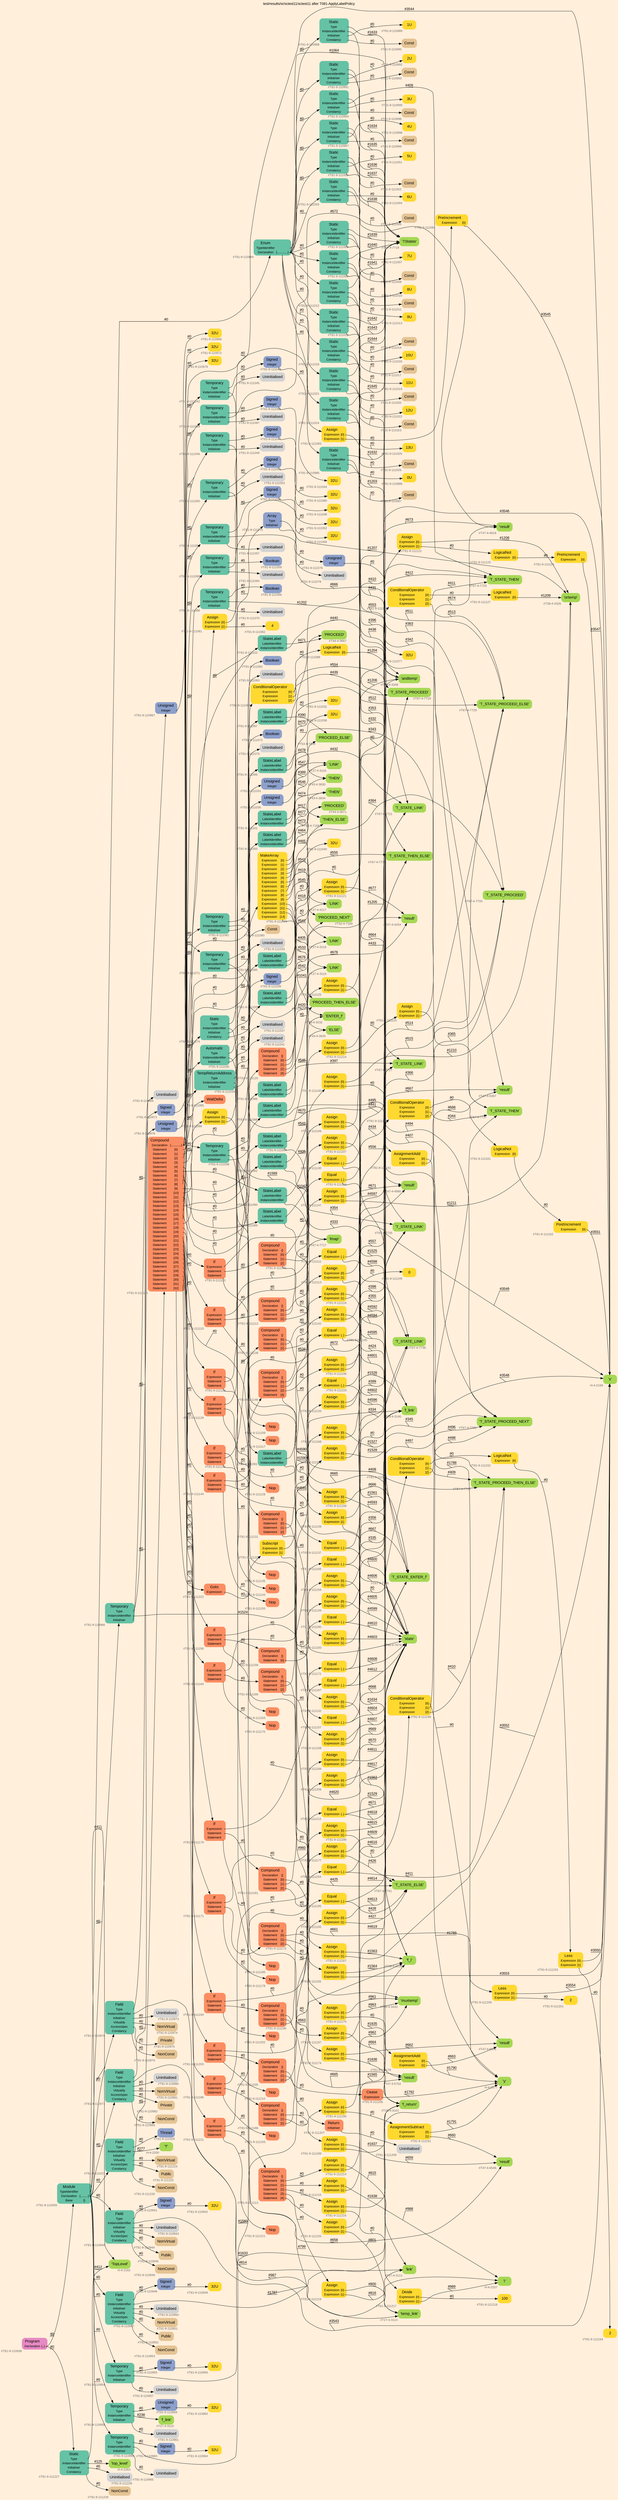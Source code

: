 digraph "test/results/sr/sctest11/sctest11 after T081-ApplyLabelPolicy" {
label = "test/results/sr/sctest11/sctest11 after T081-ApplyLabelPolicy"
labelloc = t
graph [
    rankdir = "LR"
    ranksep = 0.3
    bgcolor = antiquewhite1
    color = black
    fontcolor = black
    fontname = "Arial"
];
node [
    fontname = "Arial"
];
edge [
    fontname = "Arial"
];

// -------------------- node figure --------------------
// -------- block #T81-9-110938 ----------
"#T81-9-110938" [
    fillcolor = "/set28/4"
    xlabel = "#T81-9-110938"
    fontsize = "12"
    fontcolor = grey40
    shape = "plaintext"
    label = <<TABLE BORDER="0" CELLBORDER="0" CELLSPACING="0">
     <TR><TD><FONT COLOR="black" POINT-SIZE="15">Program</FONT></TD></TR>
     <TR><TD><FONT COLOR="black" POINT-SIZE="12">Declaration</FONT></TD><TD PORT="port0"><FONT COLOR="black" POINT-SIZE="12">{..}</FONT></TD></TR>
    </TABLE>>
    style = "rounded,filled"
];

// -------- block #T81-9-110939 ----------
"#T81-9-110939" [
    fillcolor = "/set28/1"
    xlabel = "#T81-9-110939"
    fontsize = "12"
    fontcolor = grey40
    shape = "plaintext"
    label = <<TABLE BORDER="0" CELLBORDER="0" CELLSPACING="0">
     <TR><TD><FONT COLOR="black" POINT-SIZE="15">Module</FONT></TD></TR>
     <TR><TD><FONT COLOR="black" POINT-SIZE="12">TypeIdentifier</FONT></TD><TD PORT="port0"></TD></TR>
     <TR><TD><FONT COLOR="black" POINT-SIZE="12">Declaration</FONT></TD><TD PORT="port1"><FONT COLOR="black" POINT-SIZE="12">{..........}</FONT></TD></TR>
     <TR><TD><FONT COLOR="black" POINT-SIZE="12">Base</FONT></TD><TD PORT="port2"><FONT COLOR="black" POINT-SIZE="12">{}</FONT></TD></TR>
    </TABLE>>
    style = "rounded,filled"
];

// -------- block #I-4-2162 ----------
"#I-4-2162" [
    fillcolor = "/set28/5"
    xlabel = "#I-4-2162"
    fontsize = "12"
    fontcolor = grey40
    shape = "plaintext"
    label = <<TABLE BORDER="0" CELLBORDER="0" CELLSPACING="0">
     <TR><TD><FONT COLOR="black" POINT-SIZE="15">'TopLevel'</FONT></TD></TR>
    </TABLE>>
    style = "rounded,filled"
];

// -------- block #T81-9-110940 ----------
"#T81-9-110940" [
    fillcolor = "/set28/1"
    xlabel = "#T81-9-110940"
    fontsize = "12"
    fontcolor = grey40
    shape = "plaintext"
    label = <<TABLE BORDER="0" CELLBORDER="0" CELLSPACING="0">
     <TR><TD><FONT COLOR="black" POINT-SIZE="15">Field</FONT></TD></TR>
     <TR><TD><FONT COLOR="black" POINT-SIZE="12">Type</FONT></TD><TD PORT="port0"></TD></TR>
     <TR><TD><FONT COLOR="black" POINT-SIZE="12">InstanceIdentifier</FONT></TD><TD PORT="port1"></TD></TR>
     <TR><TD><FONT COLOR="black" POINT-SIZE="12">Initialiser</FONT></TD><TD PORT="port2"></TD></TR>
     <TR><TD><FONT COLOR="black" POINT-SIZE="12">Virtuality</FONT></TD><TD PORT="port3"></TD></TR>
     <TR><TD><FONT COLOR="black" POINT-SIZE="12">AccessSpec</FONT></TD><TD PORT="port4"></TD></TR>
     <TR><TD><FONT COLOR="black" POINT-SIZE="12">Constancy</FONT></TD><TD PORT="port5"></TD></TR>
    </TABLE>>
    style = "rounded,filled"
];

// -------- block #T81-9-110941 ----------
"#T81-9-110941" [
    fillcolor = "/set28/3"
    xlabel = "#T81-9-110941"
    fontsize = "12"
    fontcolor = grey40
    shape = "plaintext"
    label = <<TABLE BORDER="0" CELLBORDER="0" CELLSPACING="0">
     <TR><TD><FONT COLOR="black" POINT-SIZE="15">Signed</FONT></TD></TR>
     <TR><TD><FONT COLOR="black" POINT-SIZE="12">Integer</FONT></TD><TD PORT="port0"></TD></TR>
    </TABLE>>
    style = "rounded,filled"
];

// -------- block #T81-9-110942 ----------
"#T81-9-110942" [
    fillcolor = "/set28/6"
    xlabel = "#T81-9-110942"
    fontsize = "12"
    fontcolor = grey40
    shape = "plaintext"
    label = <<TABLE BORDER="0" CELLBORDER="0" CELLSPACING="0">
     <TR><TD><FONT COLOR="black" POINT-SIZE="15">32U</FONT></TD></TR>
    </TABLE>>
    style = "rounded,filled"
];

// -------- block #I-4-2169 ----------
"#I-4-2169" [
    fillcolor = "/set28/5"
    xlabel = "#I-4-2169"
    fontsize = "12"
    fontcolor = grey40
    shape = "plaintext"
    label = <<TABLE BORDER="0" CELLBORDER="0" CELLSPACING="0">
     <TR><TD><FONT COLOR="black" POINT-SIZE="15">'x'</FONT></TD></TR>
    </TABLE>>
    style = "rounded,filled"
];

// -------- block #T81-9-110943 ----------
"#T81-9-110943" [
    xlabel = "#T81-9-110943"
    fontsize = "12"
    fontcolor = grey40
    shape = "plaintext"
    label = <<TABLE BORDER="0" CELLBORDER="0" CELLSPACING="0">
     <TR><TD><FONT COLOR="black" POINT-SIZE="15">Uninitialised</FONT></TD></TR>
    </TABLE>>
    style = "rounded,filled"
];

// -------- block #T81-9-110944 ----------
"#T81-9-110944" [
    fillcolor = "/set28/7"
    xlabel = "#T81-9-110944"
    fontsize = "12"
    fontcolor = grey40
    shape = "plaintext"
    label = <<TABLE BORDER="0" CELLBORDER="0" CELLSPACING="0">
     <TR><TD><FONT COLOR="black" POINT-SIZE="15">NonVirtual</FONT></TD></TR>
    </TABLE>>
    style = "rounded,filled"
];

// -------- block #T81-9-110945 ----------
"#T81-9-110945" [
    fillcolor = "/set28/7"
    xlabel = "#T81-9-110945"
    fontsize = "12"
    fontcolor = grey40
    shape = "plaintext"
    label = <<TABLE BORDER="0" CELLBORDER="0" CELLSPACING="0">
     <TR><TD><FONT COLOR="black" POINT-SIZE="15">Public</FONT></TD></TR>
    </TABLE>>
    style = "rounded,filled"
];

// -------- block #T81-9-110946 ----------
"#T81-9-110946" [
    fillcolor = "/set28/7"
    xlabel = "#T81-9-110946"
    fontsize = "12"
    fontcolor = grey40
    shape = "plaintext"
    label = <<TABLE BORDER="0" CELLBORDER="0" CELLSPACING="0">
     <TR><TD><FONT COLOR="black" POINT-SIZE="15">NonConst</FONT></TD></TR>
    </TABLE>>
    style = "rounded,filled"
];

// -------- block #T81-9-110947 ----------
"#T81-9-110947" [
    fillcolor = "/set28/1"
    xlabel = "#T81-9-110947"
    fontsize = "12"
    fontcolor = grey40
    shape = "plaintext"
    label = <<TABLE BORDER="0" CELLBORDER="0" CELLSPACING="0">
     <TR><TD><FONT COLOR="black" POINT-SIZE="15">Field</FONT></TD></TR>
     <TR><TD><FONT COLOR="black" POINT-SIZE="12">Type</FONT></TD><TD PORT="port0"></TD></TR>
     <TR><TD><FONT COLOR="black" POINT-SIZE="12">InstanceIdentifier</FONT></TD><TD PORT="port1"></TD></TR>
     <TR><TD><FONT COLOR="black" POINT-SIZE="12">Initialiser</FONT></TD><TD PORT="port2"></TD></TR>
     <TR><TD><FONT COLOR="black" POINT-SIZE="12">Virtuality</FONT></TD><TD PORT="port3"></TD></TR>
     <TR><TD><FONT COLOR="black" POINT-SIZE="12">AccessSpec</FONT></TD><TD PORT="port4"></TD></TR>
     <TR><TD><FONT COLOR="black" POINT-SIZE="12">Constancy</FONT></TD><TD PORT="port5"></TD></TR>
    </TABLE>>
    style = "rounded,filled"
];

// -------- block #T81-9-110948 ----------
"#T81-9-110948" [
    fillcolor = "/set28/3"
    xlabel = "#T81-9-110948"
    fontsize = "12"
    fontcolor = grey40
    shape = "plaintext"
    label = <<TABLE BORDER="0" CELLBORDER="0" CELLSPACING="0">
     <TR><TD><FONT COLOR="black" POINT-SIZE="15">Signed</FONT></TD></TR>
     <TR><TD><FONT COLOR="black" POINT-SIZE="12">Integer</FONT></TD><TD PORT="port0"></TD></TR>
    </TABLE>>
    style = "rounded,filled"
];

// -------- block #T81-9-110949 ----------
"#T81-9-110949" [
    fillcolor = "/set28/6"
    xlabel = "#T81-9-110949"
    fontsize = "12"
    fontcolor = grey40
    shape = "plaintext"
    label = <<TABLE BORDER="0" CELLBORDER="0" CELLSPACING="0">
     <TR><TD><FONT COLOR="black" POINT-SIZE="15">32U</FONT></TD></TR>
    </TABLE>>
    style = "rounded,filled"
];

// -------- block #I-4-2177 ----------
"#I-4-2177" [
    fillcolor = "/set28/5"
    xlabel = "#I-4-2177"
    fontsize = "12"
    fontcolor = grey40
    shape = "plaintext"
    label = <<TABLE BORDER="0" CELLBORDER="0" CELLSPACING="0">
     <TR><TD><FONT COLOR="black" POINT-SIZE="15">'y'</FONT></TD></TR>
    </TABLE>>
    style = "rounded,filled"
];

// -------- block #T81-9-110950 ----------
"#T81-9-110950" [
    xlabel = "#T81-9-110950"
    fontsize = "12"
    fontcolor = grey40
    shape = "plaintext"
    label = <<TABLE BORDER="0" CELLBORDER="0" CELLSPACING="0">
     <TR><TD><FONT COLOR="black" POINT-SIZE="15">Uninitialised</FONT></TD></TR>
    </TABLE>>
    style = "rounded,filled"
];

// -------- block #T81-9-110951 ----------
"#T81-9-110951" [
    fillcolor = "/set28/7"
    xlabel = "#T81-9-110951"
    fontsize = "12"
    fontcolor = grey40
    shape = "plaintext"
    label = <<TABLE BORDER="0" CELLBORDER="0" CELLSPACING="0">
     <TR><TD><FONT COLOR="black" POINT-SIZE="15">NonVirtual</FONT></TD></TR>
    </TABLE>>
    style = "rounded,filled"
];

// -------- block #T81-9-110952 ----------
"#T81-9-110952" [
    fillcolor = "/set28/7"
    xlabel = "#T81-9-110952"
    fontsize = "12"
    fontcolor = grey40
    shape = "plaintext"
    label = <<TABLE BORDER="0" CELLBORDER="0" CELLSPACING="0">
     <TR><TD><FONT COLOR="black" POINT-SIZE="15">Public</FONT></TD></TR>
    </TABLE>>
    style = "rounded,filled"
];

// -------- block #T81-9-110953 ----------
"#T81-9-110953" [
    fillcolor = "/set28/7"
    xlabel = "#T81-9-110953"
    fontsize = "12"
    fontcolor = grey40
    shape = "plaintext"
    label = <<TABLE BORDER="0" CELLBORDER="0" CELLSPACING="0">
     <TR><TD><FONT COLOR="black" POINT-SIZE="15">NonConst</FONT></TD></TR>
    </TABLE>>
    style = "rounded,filled"
];

// -------- block #T81-9-110954 ----------
"#T81-9-110954" [
    fillcolor = "/set28/1"
    xlabel = "#T81-9-110954"
    fontsize = "12"
    fontcolor = grey40
    shape = "plaintext"
    label = <<TABLE BORDER="0" CELLBORDER="0" CELLSPACING="0">
     <TR><TD><FONT COLOR="black" POINT-SIZE="15">Temporary</FONT></TD></TR>
     <TR><TD><FONT COLOR="black" POINT-SIZE="12">Type</FONT></TD><TD PORT="port0"></TD></TR>
     <TR><TD><FONT COLOR="black" POINT-SIZE="12">InstanceIdentifier</FONT></TD><TD PORT="port1"></TD></TR>
     <TR><TD><FONT COLOR="black" POINT-SIZE="12">Initialiser</FONT></TD><TD PORT="port2"></TD></TR>
    </TABLE>>
    style = "rounded,filled"
];

// -------- block #T81-9-110955 ----------
"#T81-9-110955" [
    fillcolor = "/set28/3"
    xlabel = "#T81-9-110955"
    fontsize = "12"
    fontcolor = grey40
    shape = "plaintext"
    label = <<TABLE BORDER="0" CELLBORDER="0" CELLSPACING="0">
     <TR><TD><FONT COLOR="black" POINT-SIZE="15">Signed</FONT></TD></TR>
     <TR><TD><FONT COLOR="black" POINT-SIZE="12">Integer</FONT></TD><TD PORT="port0"></TD></TR>
    </TABLE>>
    style = "rounded,filled"
];

// -------- block #T81-9-110956 ----------
"#T81-9-110956" [
    fillcolor = "/set28/6"
    xlabel = "#T81-9-110956"
    fontsize = "12"
    fontcolor = grey40
    shape = "plaintext"
    label = <<TABLE BORDER="0" CELLBORDER="0" CELLSPACING="0">
     <TR><TD><FONT COLOR="black" POINT-SIZE="15">32U</FONT></TD></TR>
    </TABLE>>
    style = "rounded,filled"
];

// -------- block #T26-4-3101 ----------
"#T26-4-3101" [
    fillcolor = "/set28/5"
    xlabel = "#T26-4-3101"
    fontsize = "12"
    fontcolor = grey40
    shape = "plaintext"
    label = <<TABLE BORDER="0" CELLBORDER="0" CELLSPACING="0">
     <TR><TD><FONT COLOR="black" POINT-SIZE="15">'f_return'</FONT></TD></TR>
    </TABLE>>
    style = "rounded,filled"
];

// -------- block #T81-9-110957 ----------
"#T81-9-110957" [
    xlabel = "#T81-9-110957"
    fontsize = "12"
    fontcolor = grey40
    shape = "plaintext"
    label = <<TABLE BORDER="0" CELLBORDER="0" CELLSPACING="0">
     <TR><TD><FONT COLOR="black" POINT-SIZE="15">Uninitialised</FONT></TD></TR>
    </TABLE>>
    style = "rounded,filled"
];

// -------- block #T81-9-110958 ----------
"#T81-9-110958" [
    fillcolor = "/set28/1"
    xlabel = "#T81-9-110958"
    fontsize = "12"
    fontcolor = grey40
    shape = "plaintext"
    label = <<TABLE BORDER="0" CELLBORDER="0" CELLSPACING="0">
     <TR><TD><FONT COLOR="black" POINT-SIZE="15">Temporary</FONT></TD></TR>
     <TR><TD><FONT COLOR="black" POINT-SIZE="12">Type</FONT></TD><TD PORT="port0"></TD></TR>
     <TR><TD><FONT COLOR="black" POINT-SIZE="12">InstanceIdentifier</FONT></TD><TD PORT="port1"></TD></TR>
     <TR><TD><FONT COLOR="black" POINT-SIZE="12">Initialiser</FONT></TD><TD PORT="port2"></TD></TR>
    </TABLE>>
    style = "rounded,filled"
];

// -------- block #T81-9-110959 ----------
"#T81-9-110959" [
    fillcolor = "/set28/3"
    xlabel = "#T81-9-110959"
    fontsize = "12"
    fontcolor = grey40
    shape = "plaintext"
    label = <<TABLE BORDER="0" CELLBORDER="0" CELLSPACING="0">
     <TR><TD><FONT COLOR="black" POINT-SIZE="15">Unsigned</FONT></TD></TR>
     <TR><TD><FONT COLOR="black" POINT-SIZE="12">Integer</FONT></TD><TD PORT="port0"></TD></TR>
    </TABLE>>
    style = "rounded,filled"
];

// -------- block #T81-9-110960 ----------
"#T81-9-110960" [
    fillcolor = "/set28/6"
    xlabel = "#T81-9-110960"
    fontsize = "12"
    fontcolor = grey40
    shape = "plaintext"
    label = <<TABLE BORDER="0" CELLBORDER="0" CELLSPACING="0">
     <TR><TD><FONT COLOR="black" POINT-SIZE="15">32U</FONT></TD></TR>
    </TABLE>>
    style = "rounded,filled"
];

// -------- block #T27-4-3115 ----------
"#T27-4-3115" [
    fillcolor = "/set28/5"
    xlabel = "#T27-4-3115"
    fontsize = "12"
    fontcolor = grey40
    shape = "plaintext"
    label = <<TABLE BORDER="0" CELLBORDER="0" CELLSPACING="0">
     <TR><TD><FONT COLOR="black" POINT-SIZE="15">'f_link'</FONT></TD></TR>
    </TABLE>>
    style = "rounded,filled"
];

// -------- block #T81-9-110961 ----------
"#T81-9-110961" [
    xlabel = "#T81-9-110961"
    fontsize = "12"
    fontcolor = grey40
    shape = "plaintext"
    label = <<TABLE BORDER="0" CELLBORDER="0" CELLSPACING="0">
     <TR><TD><FONT COLOR="black" POINT-SIZE="15">Uninitialised</FONT></TD></TR>
    </TABLE>>
    style = "rounded,filled"
];

// -------- block #T81-9-110962 ----------
"#T81-9-110962" [
    fillcolor = "/set28/1"
    xlabel = "#T81-9-110962"
    fontsize = "12"
    fontcolor = grey40
    shape = "plaintext"
    label = <<TABLE BORDER="0" CELLBORDER="0" CELLSPACING="0">
     <TR><TD><FONT COLOR="black" POINT-SIZE="15">Temporary</FONT></TD></TR>
     <TR><TD><FONT COLOR="black" POINT-SIZE="12">Type</FONT></TD><TD PORT="port0"></TD></TR>
     <TR><TD><FONT COLOR="black" POINT-SIZE="12">InstanceIdentifier</FONT></TD><TD PORT="port1"></TD></TR>
     <TR><TD><FONT COLOR="black" POINT-SIZE="12">Initialiser</FONT></TD><TD PORT="port2"></TD></TR>
    </TABLE>>
    style = "rounded,filled"
];

// -------- block #T81-9-110963 ----------
"#T81-9-110963" [
    fillcolor = "/set28/3"
    xlabel = "#T81-9-110963"
    fontsize = "12"
    fontcolor = grey40
    shape = "plaintext"
    label = <<TABLE BORDER="0" CELLBORDER="0" CELLSPACING="0">
     <TR><TD><FONT COLOR="black" POINT-SIZE="15">Signed</FONT></TD></TR>
     <TR><TD><FONT COLOR="black" POINT-SIZE="12">Integer</FONT></TD><TD PORT="port0"></TD></TR>
    </TABLE>>
    style = "rounded,filled"
];

// -------- block #T81-9-110964 ----------
"#T81-9-110964" [
    fillcolor = "/set28/6"
    xlabel = "#T81-9-110964"
    fontsize = "12"
    fontcolor = grey40
    shape = "plaintext"
    label = <<TABLE BORDER="0" CELLBORDER="0" CELLSPACING="0">
     <TR><TD><FONT COLOR="black" POINT-SIZE="15">32U</FONT></TD></TR>
    </TABLE>>
    style = "rounded,filled"
];

// -------- block #T28-4-3139 ----------
"#T28-4-3139" [
    fillcolor = "/set28/5"
    xlabel = "#T28-4-3139"
    fontsize = "12"
    fontcolor = grey40
    shape = "plaintext"
    label = <<TABLE BORDER="0" CELLBORDER="0" CELLSPACING="0">
     <TR><TD><FONT COLOR="black" POINT-SIZE="15">'f_i'</FONT></TD></TR>
    </TABLE>>
    style = "rounded,filled"
];

// -------- block #T81-9-110965 ----------
"#T81-9-110965" [
    xlabel = "#T81-9-110965"
    fontsize = "12"
    fontcolor = grey40
    shape = "plaintext"
    label = <<TABLE BORDER="0" CELLBORDER="0" CELLSPACING="0">
     <TR><TD><FONT COLOR="black" POINT-SIZE="15">Uninitialised</FONT></TD></TR>
    </TABLE>>
    style = "rounded,filled"
];

// -------- block #T81-9-110966 ----------
"#T81-9-110966" [
    fillcolor = "/set28/1"
    xlabel = "#T81-9-110966"
    fontsize = "12"
    fontcolor = grey40
    shape = "plaintext"
    label = <<TABLE BORDER="0" CELLBORDER="0" CELLSPACING="0">
     <TR><TD><FONT COLOR="black" POINT-SIZE="15">Temporary</FONT></TD></TR>
     <TR><TD><FONT COLOR="black" POINT-SIZE="12">Type</FONT></TD><TD PORT="port0"></TD></TR>
     <TR><TD><FONT COLOR="black" POINT-SIZE="12">InstanceIdentifier</FONT></TD><TD PORT="port1"></TD></TR>
     <TR><TD><FONT COLOR="black" POINT-SIZE="12">Initialiser</FONT></TD><TD PORT="port2"></TD></TR>
    </TABLE>>
    style = "rounded,filled"
];

// -------- block #T81-9-110967 ----------
"#T81-9-110967" [
    fillcolor = "/set28/3"
    xlabel = "#T81-9-110967"
    fontsize = "12"
    fontcolor = grey40
    shape = "plaintext"
    label = <<TABLE BORDER="0" CELLBORDER="0" CELLSPACING="0">
     <TR><TD><FONT COLOR="black" POINT-SIZE="15">Unsigned</FONT></TD></TR>
     <TR><TD><FONT COLOR="black" POINT-SIZE="12">Integer</FONT></TD><TD PORT="port0"></TD></TR>
    </TABLE>>
    style = "rounded,filled"
];

// -------- block #T81-9-110968 ----------
"#T81-9-110968" [
    fillcolor = "/set28/6"
    xlabel = "#T81-9-110968"
    fontsize = "12"
    fontcolor = grey40
    shape = "plaintext"
    label = <<TABLE BORDER="0" CELLBORDER="0" CELLSPACING="0">
     <TR><TD><FONT COLOR="black" POINT-SIZE="15">32U</FONT></TD></TR>
    </TABLE>>
    style = "rounded,filled"
];

// -------- block #T28-4-3140 ----------
"#T28-4-3140" [
    fillcolor = "/set28/5"
    xlabel = "#T28-4-3140"
    fontsize = "12"
    fontcolor = grey40
    shape = "plaintext"
    label = <<TABLE BORDER="0" CELLBORDER="0" CELLSPACING="0">
     <TR><TD><FONT COLOR="black" POINT-SIZE="15">'f_link'</FONT></TD></TR>
    </TABLE>>
    style = "rounded,filled"
];

// -------- block #T81-9-110969 ----------
"#T81-9-110969" [
    xlabel = "#T81-9-110969"
    fontsize = "12"
    fontcolor = grey40
    shape = "plaintext"
    label = <<TABLE BORDER="0" CELLBORDER="0" CELLSPACING="0">
     <TR><TD><FONT COLOR="black" POINT-SIZE="15">Uninitialised</FONT></TD></TR>
    </TABLE>>
    style = "rounded,filled"
];

// -------- block #T81-9-110970 ----------
"#T81-9-110970" [
    fillcolor = "/set28/1"
    xlabel = "#T81-9-110970"
    fontsize = "12"
    fontcolor = grey40
    shape = "plaintext"
    label = <<TABLE BORDER="0" CELLBORDER="0" CELLSPACING="0">
     <TR><TD><FONT COLOR="black" POINT-SIZE="15">Field</FONT></TD></TR>
     <TR><TD><FONT COLOR="black" POINT-SIZE="12">Type</FONT></TD><TD PORT="port0"></TD></TR>
     <TR><TD><FONT COLOR="black" POINT-SIZE="12">InstanceIdentifier</FONT></TD><TD PORT="port1"></TD></TR>
     <TR><TD><FONT COLOR="black" POINT-SIZE="12">Initialiser</FONT></TD><TD PORT="port2"></TD></TR>
     <TR><TD><FONT COLOR="black" POINT-SIZE="12">Virtuality</FONT></TD><TD PORT="port3"></TD></TR>
     <TR><TD><FONT COLOR="black" POINT-SIZE="12">AccessSpec</FONT></TD><TD PORT="port4"></TD></TR>
     <TR><TD><FONT COLOR="black" POINT-SIZE="12">Constancy</FONT></TD><TD PORT="port5"></TD></TR>
    </TABLE>>
    style = "rounded,filled"
];

// -------- block #T81-9-110971 ----------
"#T81-9-110971" [
    fillcolor = "/set28/3"
    xlabel = "#T81-9-110971"
    fontsize = "12"
    fontcolor = grey40
    shape = "plaintext"
    label = <<TABLE BORDER="0" CELLBORDER="0" CELLSPACING="0">
     <TR><TD><FONT COLOR="black" POINT-SIZE="15">Signed</FONT></TD></TR>
     <TR><TD><FONT COLOR="black" POINT-SIZE="12">Integer</FONT></TD><TD PORT="port0"></TD></TR>
    </TABLE>>
    style = "rounded,filled"
];

// -------- block #T81-9-110972 ----------
"#T81-9-110972" [
    fillcolor = "/set28/6"
    xlabel = "#T81-9-110972"
    fontsize = "12"
    fontcolor = grey40
    shape = "plaintext"
    label = <<TABLE BORDER="0" CELLBORDER="0" CELLSPACING="0">
     <TR><TD><FONT COLOR="black" POINT-SIZE="15">32U</FONT></TD></TR>
    </TABLE>>
    style = "rounded,filled"
];

// -------- block #I-4-2207 ----------
"#I-4-2207" [
    fillcolor = "/set28/5"
    xlabel = "#I-4-2207"
    fontsize = "12"
    fontcolor = grey40
    shape = "plaintext"
    label = <<TABLE BORDER="0" CELLBORDER="0" CELLSPACING="0">
     <TR><TD><FONT COLOR="black" POINT-SIZE="15">'i'</FONT></TD></TR>
    </TABLE>>
    style = "rounded,filled"
];

// -------- block #T81-9-110973 ----------
"#T81-9-110973" [
    xlabel = "#T81-9-110973"
    fontsize = "12"
    fontcolor = grey40
    shape = "plaintext"
    label = <<TABLE BORDER="0" CELLBORDER="0" CELLSPACING="0">
     <TR><TD><FONT COLOR="black" POINT-SIZE="15">Uninitialised</FONT></TD></TR>
    </TABLE>>
    style = "rounded,filled"
];

// -------- block #T81-9-110974 ----------
"#T81-9-110974" [
    fillcolor = "/set28/7"
    xlabel = "#T81-9-110974"
    fontsize = "12"
    fontcolor = grey40
    shape = "plaintext"
    label = <<TABLE BORDER="0" CELLBORDER="0" CELLSPACING="0">
     <TR><TD><FONT COLOR="black" POINT-SIZE="15">NonVirtual</FONT></TD></TR>
    </TABLE>>
    style = "rounded,filled"
];

// -------- block #T81-9-110975 ----------
"#T81-9-110975" [
    fillcolor = "/set28/7"
    xlabel = "#T81-9-110975"
    fontsize = "12"
    fontcolor = grey40
    shape = "plaintext"
    label = <<TABLE BORDER="0" CELLBORDER="0" CELLSPACING="0">
     <TR><TD><FONT COLOR="black" POINT-SIZE="15">Private</FONT></TD></TR>
    </TABLE>>
    style = "rounded,filled"
];

// -------- block #T81-9-110976 ----------
"#T81-9-110976" [
    fillcolor = "/set28/7"
    xlabel = "#T81-9-110976"
    fontsize = "12"
    fontcolor = grey40
    shape = "plaintext"
    label = <<TABLE BORDER="0" CELLBORDER="0" CELLSPACING="0">
     <TR><TD><FONT COLOR="black" POINT-SIZE="15">NonConst</FONT></TD></TR>
    </TABLE>>
    style = "rounded,filled"
];

// -------- block #T81-9-110977 ----------
"#T81-9-110977" [
    fillcolor = "/set28/1"
    xlabel = "#T81-9-110977"
    fontsize = "12"
    fontcolor = grey40
    shape = "plaintext"
    label = <<TABLE BORDER="0" CELLBORDER="0" CELLSPACING="0">
     <TR><TD><FONT COLOR="black" POINT-SIZE="15">Field</FONT></TD></TR>
     <TR><TD><FONT COLOR="black" POINT-SIZE="12">Type</FONT></TD><TD PORT="port0"></TD></TR>
     <TR><TD><FONT COLOR="black" POINT-SIZE="12">InstanceIdentifier</FONT></TD><TD PORT="port1"></TD></TR>
     <TR><TD><FONT COLOR="black" POINT-SIZE="12">Initialiser</FONT></TD><TD PORT="port2"></TD></TR>
     <TR><TD><FONT COLOR="black" POINT-SIZE="12">Virtuality</FONT></TD><TD PORT="port3"></TD></TR>
     <TR><TD><FONT COLOR="black" POINT-SIZE="12">AccessSpec</FONT></TD><TD PORT="port4"></TD></TR>
     <TR><TD><FONT COLOR="black" POINT-SIZE="12">Constancy</FONT></TD><TD PORT="port5"></TD></TR>
    </TABLE>>
    style = "rounded,filled"
];

// -------- block #T81-9-110978 ----------
"#T81-9-110978" [
    fillcolor = "/set28/3"
    xlabel = "#T81-9-110978"
    fontsize = "12"
    fontcolor = grey40
    shape = "plaintext"
    label = <<TABLE BORDER="0" CELLBORDER="0" CELLSPACING="0">
     <TR><TD><FONT COLOR="black" POINT-SIZE="15">Unsigned</FONT></TD></TR>
     <TR><TD><FONT COLOR="black" POINT-SIZE="12">Integer</FONT></TD><TD PORT="port0"></TD></TR>
    </TABLE>>
    style = "rounded,filled"
];

// -------- block #T81-9-110979 ----------
"#T81-9-110979" [
    fillcolor = "/set28/6"
    xlabel = "#T81-9-110979"
    fontsize = "12"
    fontcolor = grey40
    shape = "plaintext"
    label = <<TABLE BORDER="0" CELLBORDER="0" CELLSPACING="0">
     <TR><TD><FONT COLOR="black" POINT-SIZE="15">32U</FONT></TD></TR>
    </TABLE>>
    style = "rounded,filled"
];

// -------- block #T27-4-3113 ----------
"#T27-4-3113" [
    fillcolor = "/set28/5"
    xlabel = "#T27-4-3113"
    fontsize = "12"
    fontcolor = grey40
    shape = "plaintext"
    label = <<TABLE BORDER="0" CELLBORDER="0" CELLSPACING="0">
     <TR><TD><FONT COLOR="black" POINT-SIZE="15">'link'</FONT></TD></TR>
    </TABLE>>
    style = "rounded,filled"
];

// -------- block #T81-9-110980 ----------
"#T81-9-110980" [
    xlabel = "#T81-9-110980"
    fontsize = "12"
    fontcolor = grey40
    shape = "plaintext"
    label = <<TABLE BORDER="0" CELLBORDER="0" CELLSPACING="0">
     <TR><TD><FONT COLOR="black" POINT-SIZE="15">Uninitialised</FONT></TD></TR>
    </TABLE>>
    style = "rounded,filled"
];

// -------- block #T81-9-110981 ----------
"#T81-9-110981" [
    fillcolor = "/set28/7"
    xlabel = "#T81-9-110981"
    fontsize = "12"
    fontcolor = grey40
    shape = "plaintext"
    label = <<TABLE BORDER="0" CELLBORDER="0" CELLSPACING="0">
     <TR><TD><FONT COLOR="black" POINT-SIZE="15">NonVirtual</FONT></TD></TR>
    </TABLE>>
    style = "rounded,filled"
];

// -------- block #T81-9-110982 ----------
"#T81-9-110982" [
    fillcolor = "/set28/7"
    xlabel = "#T81-9-110982"
    fontsize = "12"
    fontcolor = grey40
    shape = "plaintext"
    label = <<TABLE BORDER="0" CELLBORDER="0" CELLSPACING="0">
     <TR><TD><FONT COLOR="black" POINT-SIZE="15">Private</FONT></TD></TR>
    </TABLE>>
    style = "rounded,filled"
];

// -------- block #T81-9-110983 ----------
"#T81-9-110983" [
    fillcolor = "/set28/7"
    xlabel = "#T81-9-110983"
    fontsize = "12"
    fontcolor = grey40
    shape = "plaintext"
    label = <<TABLE BORDER="0" CELLBORDER="0" CELLSPACING="0">
     <TR><TD><FONT COLOR="black" POINT-SIZE="15">NonConst</FONT></TD></TR>
    </TABLE>>
    style = "rounded,filled"
];

// -------- block #T81-9-110984 ----------
"#T81-9-110984" [
    fillcolor = "/set28/1"
    xlabel = "#T81-9-110984"
    fontsize = "12"
    fontcolor = grey40
    shape = "plaintext"
    label = <<TABLE BORDER="0" CELLBORDER="0" CELLSPACING="0">
     <TR><TD><FONT COLOR="black" POINT-SIZE="15">Enum</FONT></TD></TR>
     <TR><TD><FONT COLOR="black" POINT-SIZE="12">TypeIdentifier</FONT></TD><TD PORT="port0"></TD></TR>
     <TR><TD><FONT COLOR="black" POINT-SIZE="12">Declaration</FONT></TD><TD PORT="port1"><FONT COLOR="black" POINT-SIZE="12">{..............}</FONT></TD></TR>
    </TABLE>>
    style = "rounded,filled"
];

// -------- block #T67-4-7718 ----------
"#T67-4-7718" [
    fillcolor = "/set28/5"
    xlabel = "#T67-4-7718"
    fontsize = "12"
    fontcolor = grey40
    shape = "plaintext"
    label = <<TABLE BORDER="0" CELLBORDER="0" CELLSPACING="0">
     <TR><TD><FONT COLOR="black" POINT-SIZE="15">'TStates'</FONT></TD></TR>
    </TABLE>>
    style = "rounded,filled"
];

// -------- block #T81-9-110985 ----------
"#T81-9-110985" [
    fillcolor = "/set28/1"
    xlabel = "#T81-9-110985"
    fontsize = "12"
    fontcolor = grey40
    shape = "plaintext"
    label = <<TABLE BORDER="0" CELLBORDER="0" CELLSPACING="0">
     <TR><TD><FONT COLOR="black" POINT-SIZE="15">Static</FONT></TD></TR>
     <TR><TD><FONT COLOR="black" POINT-SIZE="12">Type</FONT></TD><TD PORT="port0"></TD></TR>
     <TR><TD><FONT COLOR="black" POINT-SIZE="12">InstanceIdentifier</FONT></TD><TD PORT="port1"></TD></TR>
     <TR><TD><FONT COLOR="black" POINT-SIZE="12">Initialiser</FONT></TD><TD PORT="port2"></TD></TR>
     <TR><TD><FONT COLOR="black" POINT-SIZE="12">Constancy</FONT></TD><TD PORT="port3"></TD></TR>
    </TABLE>>
    style = "rounded,filled"
];

// -------- block #T67-4-7719 ----------
"#T67-4-7719" [
    fillcolor = "/set28/5"
    xlabel = "#T67-4-7719"
    fontsize = "12"
    fontcolor = grey40
    shape = "plaintext"
    label = <<TABLE BORDER="0" CELLBORDER="0" CELLSPACING="0">
     <TR><TD><FONT COLOR="black" POINT-SIZE="15">'T_STATE_PROCEED'</FONT></TD></TR>
    </TABLE>>
    style = "rounded,filled"
];

// -------- block #T81-9-110986 ----------
"#T81-9-110986" [
    fillcolor = "/set28/6"
    xlabel = "#T81-9-110986"
    fontsize = "12"
    fontcolor = grey40
    shape = "plaintext"
    label = <<TABLE BORDER="0" CELLBORDER="0" CELLSPACING="0">
     <TR><TD><FONT COLOR="black" POINT-SIZE="15">0U</FONT></TD></TR>
    </TABLE>>
    style = "rounded,filled"
];

// -------- block #T81-9-110987 ----------
"#T81-9-110987" [
    fillcolor = "/set28/7"
    xlabel = "#T81-9-110987"
    fontsize = "12"
    fontcolor = grey40
    shape = "plaintext"
    label = <<TABLE BORDER="0" CELLBORDER="0" CELLSPACING="0">
     <TR><TD><FONT COLOR="black" POINT-SIZE="15">Const</FONT></TD></TR>
    </TABLE>>
    style = "rounded,filled"
];

// -------- block #T81-9-110988 ----------
"#T81-9-110988" [
    fillcolor = "/set28/1"
    xlabel = "#T81-9-110988"
    fontsize = "12"
    fontcolor = grey40
    shape = "plaintext"
    label = <<TABLE BORDER="0" CELLBORDER="0" CELLSPACING="0">
     <TR><TD><FONT COLOR="black" POINT-SIZE="15">Static</FONT></TD></TR>
     <TR><TD><FONT COLOR="black" POINT-SIZE="12">Type</FONT></TD><TD PORT="port0"></TD></TR>
     <TR><TD><FONT COLOR="black" POINT-SIZE="12">InstanceIdentifier</FONT></TD><TD PORT="port1"></TD></TR>
     <TR><TD><FONT COLOR="black" POINT-SIZE="12">Initialiser</FONT></TD><TD PORT="port2"></TD></TR>
     <TR><TD><FONT COLOR="black" POINT-SIZE="12">Constancy</FONT></TD><TD PORT="port3"></TD></TR>
    </TABLE>>
    style = "rounded,filled"
];

// -------- block #T67-4-7721 ----------
"#T67-4-7721" [
    fillcolor = "/set28/5"
    xlabel = "#T67-4-7721"
    fontsize = "12"
    fontcolor = grey40
    shape = "plaintext"
    label = <<TABLE BORDER="0" CELLBORDER="0" CELLSPACING="0">
     <TR><TD><FONT COLOR="black" POINT-SIZE="15">'T_STATE_LINK'</FONT></TD></TR>
    </TABLE>>
    style = "rounded,filled"
];

// -------- block #T81-9-110989 ----------
"#T81-9-110989" [
    fillcolor = "/set28/6"
    xlabel = "#T81-9-110989"
    fontsize = "12"
    fontcolor = grey40
    shape = "plaintext"
    label = <<TABLE BORDER="0" CELLBORDER="0" CELLSPACING="0">
     <TR><TD><FONT COLOR="black" POINT-SIZE="15">1U</FONT></TD></TR>
    </TABLE>>
    style = "rounded,filled"
];

// -------- block #T81-9-110990 ----------
"#T81-9-110990" [
    fillcolor = "/set28/7"
    xlabel = "#T81-9-110990"
    fontsize = "12"
    fontcolor = grey40
    shape = "plaintext"
    label = <<TABLE BORDER="0" CELLBORDER="0" CELLSPACING="0">
     <TR><TD><FONT COLOR="black" POINT-SIZE="15">Const</FONT></TD></TR>
    </TABLE>>
    style = "rounded,filled"
];

// -------- block #T81-9-110991 ----------
"#T81-9-110991" [
    fillcolor = "/set28/1"
    xlabel = "#T81-9-110991"
    fontsize = "12"
    fontcolor = grey40
    shape = "plaintext"
    label = <<TABLE BORDER="0" CELLBORDER="0" CELLSPACING="0">
     <TR><TD><FONT COLOR="black" POINT-SIZE="15">Static</FONT></TD></TR>
     <TR><TD><FONT COLOR="black" POINT-SIZE="12">Type</FONT></TD><TD PORT="port0"></TD></TR>
     <TR><TD><FONT COLOR="black" POINT-SIZE="12">InstanceIdentifier</FONT></TD><TD PORT="port1"></TD></TR>
     <TR><TD><FONT COLOR="black" POINT-SIZE="12">Initialiser</FONT></TD><TD PORT="port2"></TD></TR>
     <TR><TD><FONT COLOR="black" POINT-SIZE="12">Constancy</FONT></TD><TD PORT="port3"></TD></TR>
    </TABLE>>
    style = "rounded,filled"
];

// -------- block #T67-4-7723 ----------
"#T67-4-7723" [
    fillcolor = "/set28/5"
    xlabel = "#T67-4-7723"
    fontsize = "12"
    fontcolor = grey40
    shape = "plaintext"
    label = <<TABLE BORDER="0" CELLBORDER="0" CELLSPACING="0">
     <TR><TD><FONT COLOR="black" POINT-SIZE="15">'T_STATE_THEN_ELSE'</FONT></TD></TR>
    </TABLE>>
    style = "rounded,filled"
];

// -------- block #T81-9-110992 ----------
"#T81-9-110992" [
    fillcolor = "/set28/6"
    xlabel = "#T81-9-110992"
    fontsize = "12"
    fontcolor = grey40
    shape = "plaintext"
    label = <<TABLE BORDER="0" CELLBORDER="0" CELLSPACING="0">
     <TR><TD><FONT COLOR="black" POINT-SIZE="15">2U</FONT></TD></TR>
    </TABLE>>
    style = "rounded,filled"
];

// -------- block #T81-9-110993 ----------
"#T81-9-110993" [
    fillcolor = "/set28/7"
    xlabel = "#T81-9-110993"
    fontsize = "12"
    fontcolor = grey40
    shape = "plaintext"
    label = <<TABLE BORDER="0" CELLBORDER="0" CELLSPACING="0">
     <TR><TD><FONT COLOR="black" POINT-SIZE="15">Const</FONT></TD></TR>
    </TABLE>>
    style = "rounded,filled"
];

// -------- block #T81-9-110994 ----------
"#T81-9-110994" [
    fillcolor = "/set28/1"
    xlabel = "#T81-9-110994"
    fontsize = "12"
    fontcolor = grey40
    shape = "plaintext"
    label = <<TABLE BORDER="0" CELLBORDER="0" CELLSPACING="0">
     <TR><TD><FONT COLOR="black" POINT-SIZE="15">Static</FONT></TD></TR>
     <TR><TD><FONT COLOR="black" POINT-SIZE="12">Type</FONT></TD><TD PORT="port0"></TD></TR>
     <TR><TD><FONT COLOR="black" POINT-SIZE="12">InstanceIdentifier</FONT></TD><TD PORT="port1"></TD></TR>
     <TR><TD><FONT COLOR="black" POINT-SIZE="12">Initialiser</FONT></TD><TD PORT="port2"></TD></TR>
     <TR><TD><FONT COLOR="black" POINT-SIZE="12">Constancy</FONT></TD><TD PORT="port3"></TD></TR>
    </TABLE>>
    style = "rounded,filled"
];

// -------- block #T67-4-7725 ----------
"#T67-4-7725" [
    fillcolor = "/set28/5"
    xlabel = "#T67-4-7725"
    fontsize = "12"
    fontcolor = grey40
    shape = "plaintext"
    label = <<TABLE BORDER="0" CELLBORDER="0" CELLSPACING="0">
     <TR><TD><FONT COLOR="black" POINT-SIZE="15">'T_STATE_THEN'</FONT></TD></TR>
    </TABLE>>
    style = "rounded,filled"
];

// -------- block #T81-9-110995 ----------
"#T81-9-110995" [
    fillcolor = "/set28/6"
    xlabel = "#T81-9-110995"
    fontsize = "12"
    fontcolor = grey40
    shape = "plaintext"
    label = <<TABLE BORDER="0" CELLBORDER="0" CELLSPACING="0">
     <TR><TD><FONT COLOR="black" POINT-SIZE="15">3U</FONT></TD></TR>
    </TABLE>>
    style = "rounded,filled"
];

// -------- block #T81-9-110996 ----------
"#T81-9-110996" [
    fillcolor = "/set28/7"
    xlabel = "#T81-9-110996"
    fontsize = "12"
    fontcolor = grey40
    shape = "plaintext"
    label = <<TABLE BORDER="0" CELLBORDER="0" CELLSPACING="0">
     <TR><TD><FONT COLOR="black" POINT-SIZE="15">Const</FONT></TD></TR>
    </TABLE>>
    style = "rounded,filled"
];

// -------- block #T81-9-110997 ----------
"#T81-9-110997" [
    fillcolor = "/set28/1"
    xlabel = "#T81-9-110997"
    fontsize = "12"
    fontcolor = grey40
    shape = "plaintext"
    label = <<TABLE BORDER="0" CELLBORDER="0" CELLSPACING="0">
     <TR><TD><FONT COLOR="black" POINT-SIZE="15">Static</FONT></TD></TR>
     <TR><TD><FONT COLOR="black" POINT-SIZE="12">Type</FONT></TD><TD PORT="port0"></TD></TR>
     <TR><TD><FONT COLOR="black" POINT-SIZE="12">InstanceIdentifier</FONT></TD><TD PORT="port1"></TD></TR>
     <TR><TD><FONT COLOR="black" POINT-SIZE="12">Initialiser</FONT></TD><TD PORT="port2"></TD></TR>
     <TR><TD><FONT COLOR="black" POINT-SIZE="12">Constancy</FONT></TD><TD PORT="port3"></TD></TR>
    </TABLE>>
    style = "rounded,filled"
];

// -------- block #T67-4-7727 ----------
"#T67-4-7727" [
    fillcolor = "/set28/5"
    xlabel = "#T67-4-7727"
    fontsize = "12"
    fontcolor = grey40
    shape = "plaintext"
    label = <<TABLE BORDER="0" CELLBORDER="0" CELLSPACING="0">
     <TR><TD><FONT COLOR="black" POINT-SIZE="15">'T_STATE_LINK'</FONT></TD></TR>
    </TABLE>>
    style = "rounded,filled"
];

// -------- block #T81-9-110998 ----------
"#T81-9-110998" [
    fillcolor = "/set28/6"
    xlabel = "#T81-9-110998"
    fontsize = "12"
    fontcolor = grey40
    shape = "plaintext"
    label = <<TABLE BORDER="0" CELLBORDER="0" CELLSPACING="0">
     <TR><TD><FONT COLOR="black" POINT-SIZE="15">4U</FONT></TD></TR>
    </TABLE>>
    style = "rounded,filled"
];

// -------- block #T81-9-110999 ----------
"#T81-9-110999" [
    fillcolor = "/set28/7"
    xlabel = "#T81-9-110999"
    fontsize = "12"
    fontcolor = grey40
    shape = "plaintext"
    label = <<TABLE BORDER="0" CELLBORDER="0" CELLSPACING="0">
     <TR><TD><FONT COLOR="black" POINT-SIZE="15">Const</FONT></TD></TR>
    </TABLE>>
    style = "rounded,filled"
];

// -------- block #T81-9-111000 ----------
"#T81-9-111000" [
    fillcolor = "/set28/1"
    xlabel = "#T81-9-111000"
    fontsize = "12"
    fontcolor = grey40
    shape = "plaintext"
    label = <<TABLE BORDER="0" CELLBORDER="0" CELLSPACING="0">
     <TR><TD><FONT COLOR="black" POINT-SIZE="15">Static</FONT></TD></TR>
     <TR><TD><FONT COLOR="black" POINT-SIZE="12">Type</FONT></TD><TD PORT="port0"></TD></TR>
     <TR><TD><FONT COLOR="black" POINT-SIZE="12">InstanceIdentifier</FONT></TD><TD PORT="port1"></TD></TR>
     <TR><TD><FONT COLOR="black" POINT-SIZE="12">Initialiser</FONT></TD><TD PORT="port2"></TD></TR>
     <TR><TD><FONT COLOR="black" POINT-SIZE="12">Constancy</FONT></TD><TD PORT="port3"></TD></TR>
    </TABLE>>
    style = "rounded,filled"
];

// -------- block #T67-4-7729 ----------
"#T67-4-7729" [
    fillcolor = "/set28/5"
    xlabel = "#T67-4-7729"
    fontsize = "12"
    fontcolor = grey40
    shape = "plaintext"
    label = <<TABLE BORDER="0" CELLBORDER="0" CELLSPACING="0">
     <TR><TD><FONT COLOR="black" POINT-SIZE="15">'T_STATE_PROCEED_ELSE'</FONT></TD></TR>
    </TABLE>>
    style = "rounded,filled"
];

// -------- block #T81-9-111001 ----------
"#T81-9-111001" [
    fillcolor = "/set28/6"
    xlabel = "#T81-9-111001"
    fontsize = "12"
    fontcolor = grey40
    shape = "plaintext"
    label = <<TABLE BORDER="0" CELLBORDER="0" CELLSPACING="0">
     <TR><TD><FONT COLOR="black" POINT-SIZE="15">5U</FONT></TD></TR>
    </TABLE>>
    style = "rounded,filled"
];

// -------- block #T81-9-111002 ----------
"#T81-9-111002" [
    fillcolor = "/set28/7"
    xlabel = "#T81-9-111002"
    fontsize = "12"
    fontcolor = grey40
    shape = "plaintext"
    label = <<TABLE BORDER="0" CELLBORDER="0" CELLSPACING="0">
     <TR><TD><FONT COLOR="black" POINT-SIZE="15">Const</FONT></TD></TR>
    </TABLE>>
    style = "rounded,filled"
];

// -------- block #T81-9-111003 ----------
"#T81-9-111003" [
    fillcolor = "/set28/1"
    xlabel = "#T81-9-111003"
    fontsize = "12"
    fontcolor = grey40
    shape = "plaintext"
    label = <<TABLE BORDER="0" CELLBORDER="0" CELLSPACING="0">
     <TR><TD><FONT COLOR="black" POINT-SIZE="15">Static</FONT></TD></TR>
     <TR><TD><FONT COLOR="black" POINT-SIZE="12">Type</FONT></TD><TD PORT="port0"></TD></TR>
     <TR><TD><FONT COLOR="black" POINT-SIZE="12">InstanceIdentifier</FONT></TD><TD PORT="port1"></TD></TR>
     <TR><TD><FONT COLOR="black" POINT-SIZE="12">Initialiser</FONT></TD><TD PORT="port2"></TD></TR>
     <TR><TD><FONT COLOR="black" POINT-SIZE="12">Constancy</FONT></TD><TD PORT="port3"></TD></TR>
    </TABLE>>
    style = "rounded,filled"
];

// -------- block #T67-4-7731 ----------
"#T67-4-7731" [
    fillcolor = "/set28/5"
    xlabel = "#T67-4-7731"
    fontsize = "12"
    fontcolor = grey40
    shape = "plaintext"
    label = <<TABLE BORDER="0" CELLBORDER="0" CELLSPACING="0">
     <TR><TD><FONT COLOR="black" POINT-SIZE="15">'T_STATE_PROCEED_NEXT'</FONT></TD></TR>
    </TABLE>>
    style = "rounded,filled"
];

// -------- block #T81-9-111004 ----------
"#T81-9-111004" [
    fillcolor = "/set28/6"
    xlabel = "#T81-9-111004"
    fontsize = "12"
    fontcolor = grey40
    shape = "plaintext"
    label = <<TABLE BORDER="0" CELLBORDER="0" CELLSPACING="0">
     <TR><TD><FONT COLOR="black" POINT-SIZE="15">6U</FONT></TD></TR>
    </TABLE>>
    style = "rounded,filled"
];

// -------- block #T81-9-111005 ----------
"#T81-9-111005" [
    fillcolor = "/set28/7"
    xlabel = "#T81-9-111005"
    fontsize = "12"
    fontcolor = grey40
    shape = "plaintext"
    label = <<TABLE BORDER="0" CELLBORDER="0" CELLSPACING="0">
     <TR><TD><FONT COLOR="black" POINT-SIZE="15">Const</FONT></TD></TR>
    </TABLE>>
    style = "rounded,filled"
];

// -------- block #T81-9-111006 ----------
"#T81-9-111006" [
    fillcolor = "/set28/1"
    xlabel = "#T81-9-111006"
    fontsize = "12"
    fontcolor = grey40
    shape = "plaintext"
    label = <<TABLE BORDER="0" CELLBORDER="0" CELLSPACING="0">
     <TR><TD><FONT COLOR="black" POINT-SIZE="15">Static</FONT></TD></TR>
     <TR><TD><FONT COLOR="black" POINT-SIZE="12">Type</FONT></TD><TD PORT="port0"></TD></TR>
     <TR><TD><FONT COLOR="black" POINT-SIZE="12">InstanceIdentifier</FONT></TD><TD PORT="port1"></TD></TR>
     <TR><TD><FONT COLOR="black" POINT-SIZE="12">Initialiser</FONT></TD><TD PORT="port2"></TD></TR>
     <TR><TD><FONT COLOR="black" POINT-SIZE="12">Constancy</FONT></TD><TD PORT="port3"></TD></TR>
    </TABLE>>
    style = "rounded,filled"
];

// -------- block #T67-4-7733 ----------
"#T67-4-7733" [
    fillcolor = "/set28/5"
    xlabel = "#T67-4-7733"
    fontsize = "12"
    fontcolor = grey40
    shape = "plaintext"
    label = <<TABLE BORDER="0" CELLBORDER="0" CELLSPACING="0">
     <TR><TD><FONT COLOR="black" POINT-SIZE="15">'T_STATE_PROCEED'</FONT></TD></TR>
    </TABLE>>
    style = "rounded,filled"
];

// -------- block #T81-9-111007 ----------
"#T81-9-111007" [
    fillcolor = "/set28/6"
    xlabel = "#T81-9-111007"
    fontsize = "12"
    fontcolor = grey40
    shape = "plaintext"
    label = <<TABLE BORDER="0" CELLBORDER="0" CELLSPACING="0">
     <TR><TD><FONT COLOR="black" POINT-SIZE="15">7U</FONT></TD></TR>
    </TABLE>>
    style = "rounded,filled"
];

// -------- block #T81-9-111008 ----------
"#T81-9-111008" [
    fillcolor = "/set28/7"
    xlabel = "#T81-9-111008"
    fontsize = "12"
    fontcolor = grey40
    shape = "plaintext"
    label = <<TABLE BORDER="0" CELLBORDER="0" CELLSPACING="0">
     <TR><TD><FONT COLOR="black" POINT-SIZE="15">Const</FONT></TD></TR>
    </TABLE>>
    style = "rounded,filled"
];

// -------- block #T81-9-111009 ----------
"#T81-9-111009" [
    fillcolor = "/set28/1"
    xlabel = "#T81-9-111009"
    fontsize = "12"
    fontcolor = grey40
    shape = "plaintext"
    label = <<TABLE BORDER="0" CELLBORDER="0" CELLSPACING="0">
     <TR><TD><FONT COLOR="black" POINT-SIZE="15">Static</FONT></TD></TR>
     <TR><TD><FONT COLOR="black" POINT-SIZE="12">Type</FONT></TD><TD PORT="port0"></TD></TR>
     <TR><TD><FONT COLOR="black" POINT-SIZE="12">InstanceIdentifier</FONT></TD><TD PORT="port1"></TD></TR>
     <TR><TD><FONT COLOR="black" POINT-SIZE="12">Initialiser</FONT></TD><TD PORT="port2"></TD></TR>
     <TR><TD><FONT COLOR="black" POINT-SIZE="12">Constancy</FONT></TD><TD PORT="port3"></TD></TR>
    </TABLE>>
    style = "rounded,filled"
];

// -------- block #T67-4-7735 ----------
"#T67-4-7735" [
    fillcolor = "/set28/5"
    xlabel = "#T67-4-7735"
    fontsize = "12"
    fontcolor = grey40
    shape = "plaintext"
    label = <<TABLE BORDER="0" CELLBORDER="0" CELLSPACING="0">
     <TR><TD><FONT COLOR="black" POINT-SIZE="15">'T_STATE_LINK'</FONT></TD></TR>
    </TABLE>>
    style = "rounded,filled"
];

// -------- block #T81-9-111010 ----------
"#T81-9-111010" [
    fillcolor = "/set28/6"
    xlabel = "#T81-9-111010"
    fontsize = "12"
    fontcolor = grey40
    shape = "plaintext"
    label = <<TABLE BORDER="0" CELLBORDER="0" CELLSPACING="0">
     <TR><TD><FONT COLOR="black" POINT-SIZE="15">8U</FONT></TD></TR>
    </TABLE>>
    style = "rounded,filled"
];

// -------- block #T81-9-111011 ----------
"#T81-9-111011" [
    fillcolor = "/set28/7"
    xlabel = "#T81-9-111011"
    fontsize = "12"
    fontcolor = grey40
    shape = "plaintext"
    label = <<TABLE BORDER="0" CELLBORDER="0" CELLSPACING="0">
     <TR><TD><FONT COLOR="black" POINT-SIZE="15">Const</FONT></TD></TR>
    </TABLE>>
    style = "rounded,filled"
];

// -------- block #T81-9-111012 ----------
"#T81-9-111012" [
    fillcolor = "/set28/1"
    xlabel = "#T81-9-111012"
    fontsize = "12"
    fontcolor = grey40
    shape = "plaintext"
    label = <<TABLE BORDER="0" CELLBORDER="0" CELLSPACING="0">
     <TR><TD><FONT COLOR="black" POINT-SIZE="15">Static</FONT></TD></TR>
     <TR><TD><FONT COLOR="black" POINT-SIZE="12">Type</FONT></TD><TD PORT="port0"></TD></TR>
     <TR><TD><FONT COLOR="black" POINT-SIZE="12">InstanceIdentifier</FONT></TD><TD PORT="port1"></TD></TR>
     <TR><TD><FONT COLOR="black" POINT-SIZE="12">Initialiser</FONT></TD><TD PORT="port2"></TD></TR>
     <TR><TD><FONT COLOR="black" POINT-SIZE="12">Constancy</FONT></TD><TD PORT="port3"></TD></TR>
    </TABLE>>
    style = "rounded,filled"
];

// -------- block #T67-4-7737 ----------
"#T67-4-7737" [
    fillcolor = "/set28/5"
    xlabel = "#T67-4-7737"
    fontsize = "12"
    fontcolor = grey40
    shape = "plaintext"
    label = <<TABLE BORDER="0" CELLBORDER="0" CELLSPACING="0">
     <TR><TD><FONT COLOR="black" POINT-SIZE="15">'T_STATE_THEN'</FONT></TD></TR>
    </TABLE>>
    style = "rounded,filled"
];

// -------- block #T81-9-111013 ----------
"#T81-9-111013" [
    fillcolor = "/set28/6"
    xlabel = "#T81-9-111013"
    fontsize = "12"
    fontcolor = grey40
    shape = "plaintext"
    label = <<TABLE BORDER="0" CELLBORDER="0" CELLSPACING="0">
     <TR><TD><FONT COLOR="black" POINT-SIZE="15">9U</FONT></TD></TR>
    </TABLE>>
    style = "rounded,filled"
];

// -------- block #T81-9-111014 ----------
"#T81-9-111014" [
    fillcolor = "/set28/7"
    xlabel = "#T81-9-111014"
    fontsize = "12"
    fontcolor = grey40
    shape = "plaintext"
    label = <<TABLE BORDER="0" CELLBORDER="0" CELLSPACING="0">
     <TR><TD><FONT COLOR="black" POINT-SIZE="15">Const</FONT></TD></TR>
    </TABLE>>
    style = "rounded,filled"
];

// -------- block #T81-9-111015 ----------
"#T81-9-111015" [
    fillcolor = "/set28/1"
    xlabel = "#T81-9-111015"
    fontsize = "12"
    fontcolor = grey40
    shape = "plaintext"
    label = <<TABLE BORDER="0" CELLBORDER="0" CELLSPACING="0">
     <TR><TD><FONT COLOR="black" POINT-SIZE="15">Static</FONT></TD></TR>
     <TR><TD><FONT COLOR="black" POINT-SIZE="12">Type</FONT></TD><TD PORT="port0"></TD></TR>
     <TR><TD><FONT COLOR="black" POINT-SIZE="12">InstanceIdentifier</FONT></TD><TD PORT="port1"></TD></TR>
     <TR><TD><FONT COLOR="black" POINT-SIZE="12">Initialiser</FONT></TD><TD PORT="port2"></TD></TR>
     <TR><TD><FONT COLOR="black" POINT-SIZE="12">Constancy</FONT></TD><TD PORT="port3"></TD></TR>
    </TABLE>>
    style = "rounded,filled"
];

// -------- block #T67-4-7739 ----------
"#T67-4-7739" [
    fillcolor = "/set28/5"
    xlabel = "#T67-4-7739"
    fontsize = "12"
    fontcolor = grey40
    shape = "plaintext"
    label = <<TABLE BORDER="0" CELLBORDER="0" CELLSPACING="0">
     <TR><TD><FONT COLOR="black" POINT-SIZE="15">'T_STATE_LINK'</FONT></TD></TR>
    </TABLE>>
    style = "rounded,filled"
];

// -------- block #T81-9-111016 ----------
"#T81-9-111016" [
    fillcolor = "/set28/6"
    xlabel = "#T81-9-111016"
    fontsize = "12"
    fontcolor = grey40
    shape = "plaintext"
    label = <<TABLE BORDER="0" CELLBORDER="0" CELLSPACING="0">
     <TR><TD><FONT COLOR="black" POINT-SIZE="15">10U</FONT></TD></TR>
    </TABLE>>
    style = "rounded,filled"
];

// -------- block #T81-9-111017 ----------
"#T81-9-111017" [
    fillcolor = "/set28/7"
    xlabel = "#T81-9-111017"
    fontsize = "12"
    fontcolor = grey40
    shape = "plaintext"
    label = <<TABLE BORDER="0" CELLBORDER="0" CELLSPACING="0">
     <TR><TD><FONT COLOR="black" POINT-SIZE="15">Const</FONT></TD></TR>
    </TABLE>>
    style = "rounded,filled"
];

// -------- block #T81-9-111018 ----------
"#T81-9-111018" [
    fillcolor = "/set28/1"
    xlabel = "#T81-9-111018"
    fontsize = "12"
    fontcolor = grey40
    shape = "plaintext"
    label = <<TABLE BORDER="0" CELLBORDER="0" CELLSPACING="0">
     <TR><TD><FONT COLOR="black" POINT-SIZE="15">Static</FONT></TD></TR>
     <TR><TD><FONT COLOR="black" POINT-SIZE="12">Type</FONT></TD><TD PORT="port0"></TD></TR>
     <TR><TD><FONT COLOR="black" POINT-SIZE="12">InstanceIdentifier</FONT></TD><TD PORT="port1"></TD></TR>
     <TR><TD><FONT COLOR="black" POINT-SIZE="12">Initialiser</FONT></TD><TD PORT="port2"></TD></TR>
     <TR><TD><FONT COLOR="black" POINT-SIZE="12">Constancy</FONT></TD><TD PORT="port3"></TD></TR>
    </TABLE>>
    style = "rounded,filled"
];

// -------- block #T67-4-7741 ----------
"#T67-4-7741" [
    fillcolor = "/set28/5"
    xlabel = "#T67-4-7741"
    fontsize = "12"
    fontcolor = grey40
    shape = "plaintext"
    label = <<TABLE BORDER="0" CELLBORDER="0" CELLSPACING="0">
     <TR><TD><FONT COLOR="black" POINT-SIZE="15">'T_STATE_ELSE'</FONT></TD></TR>
    </TABLE>>
    style = "rounded,filled"
];

// -------- block #T81-9-111019 ----------
"#T81-9-111019" [
    fillcolor = "/set28/6"
    xlabel = "#T81-9-111019"
    fontsize = "12"
    fontcolor = grey40
    shape = "plaintext"
    label = <<TABLE BORDER="0" CELLBORDER="0" CELLSPACING="0">
     <TR><TD><FONT COLOR="black" POINT-SIZE="15">11U</FONT></TD></TR>
    </TABLE>>
    style = "rounded,filled"
];

// -------- block #T81-9-111020 ----------
"#T81-9-111020" [
    fillcolor = "/set28/7"
    xlabel = "#T81-9-111020"
    fontsize = "12"
    fontcolor = grey40
    shape = "plaintext"
    label = <<TABLE BORDER="0" CELLBORDER="0" CELLSPACING="0">
     <TR><TD><FONT COLOR="black" POINT-SIZE="15">Const</FONT></TD></TR>
    </TABLE>>
    style = "rounded,filled"
];

// -------- block #T81-9-111021 ----------
"#T81-9-111021" [
    fillcolor = "/set28/1"
    xlabel = "#T81-9-111021"
    fontsize = "12"
    fontcolor = grey40
    shape = "plaintext"
    label = <<TABLE BORDER="0" CELLBORDER="0" CELLSPACING="0">
     <TR><TD><FONT COLOR="black" POINT-SIZE="15">Static</FONT></TD></TR>
     <TR><TD><FONT COLOR="black" POINT-SIZE="12">Type</FONT></TD><TD PORT="port0"></TD></TR>
     <TR><TD><FONT COLOR="black" POINT-SIZE="12">InstanceIdentifier</FONT></TD><TD PORT="port1"></TD></TR>
     <TR><TD><FONT COLOR="black" POINT-SIZE="12">Initialiser</FONT></TD><TD PORT="port2"></TD></TR>
     <TR><TD><FONT COLOR="black" POINT-SIZE="12">Constancy</FONT></TD><TD PORT="port3"></TD></TR>
    </TABLE>>
    style = "rounded,filled"
];

// -------- block #T67-4-7743 ----------
"#T67-4-7743" [
    fillcolor = "/set28/5"
    xlabel = "#T67-4-7743"
    fontsize = "12"
    fontcolor = grey40
    shape = "plaintext"
    label = <<TABLE BORDER="0" CELLBORDER="0" CELLSPACING="0">
     <TR><TD><FONT COLOR="black" POINT-SIZE="15">'T_STATE_PROCEED_THEN_ELSE'</FONT></TD></TR>
    </TABLE>>
    style = "rounded,filled"
];

// -------- block #T81-9-111022 ----------
"#T81-9-111022" [
    fillcolor = "/set28/6"
    xlabel = "#T81-9-111022"
    fontsize = "12"
    fontcolor = grey40
    shape = "plaintext"
    label = <<TABLE BORDER="0" CELLBORDER="0" CELLSPACING="0">
     <TR><TD><FONT COLOR="black" POINT-SIZE="15">12U</FONT></TD></TR>
    </TABLE>>
    style = "rounded,filled"
];

// -------- block #T81-9-111023 ----------
"#T81-9-111023" [
    fillcolor = "/set28/7"
    xlabel = "#T81-9-111023"
    fontsize = "12"
    fontcolor = grey40
    shape = "plaintext"
    label = <<TABLE BORDER="0" CELLBORDER="0" CELLSPACING="0">
     <TR><TD><FONT COLOR="black" POINT-SIZE="15">Const</FONT></TD></TR>
    </TABLE>>
    style = "rounded,filled"
];

// -------- block #T81-9-111024 ----------
"#T81-9-111024" [
    fillcolor = "/set28/1"
    xlabel = "#T81-9-111024"
    fontsize = "12"
    fontcolor = grey40
    shape = "plaintext"
    label = <<TABLE BORDER="0" CELLBORDER="0" CELLSPACING="0">
     <TR><TD><FONT COLOR="black" POINT-SIZE="15">Static</FONT></TD></TR>
     <TR><TD><FONT COLOR="black" POINT-SIZE="12">Type</FONT></TD><TD PORT="port0"></TD></TR>
     <TR><TD><FONT COLOR="black" POINT-SIZE="12">InstanceIdentifier</FONT></TD><TD PORT="port1"></TD></TR>
     <TR><TD><FONT COLOR="black" POINT-SIZE="12">Initialiser</FONT></TD><TD PORT="port2"></TD></TR>
     <TR><TD><FONT COLOR="black" POINT-SIZE="12">Constancy</FONT></TD><TD PORT="port3"></TD></TR>
    </TABLE>>
    style = "rounded,filled"
];

// -------- block #T67-4-7745 ----------
"#T67-4-7745" [
    fillcolor = "/set28/5"
    xlabel = "#T67-4-7745"
    fontsize = "12"
    fontcolor = grey40
    shape = "plaintext"
    label = <<TABLE BORDER="0" CELLBORDER="0" CELLSPACING="0">
     <TR><TD><FONT COLOR="black" POINT-SIZE="15">'T_STATE_ENTER_f'</FONT></TD></TR>
    </TABLE>>
    style = "rounded,filled"
];

// -------- block #T81-9-111025 ----------
"#T81-9-111025" [
    fillcolor = "/set28/6"
    xlabel = "#T81-9-111025"
    fontsize = "12"
    fontcolor = grey40
    shape = "plaintext"
    label = <<TABLE BORDER="0" CELLBORDER="0" CELLSPACING="0">
     <TR><TD><FONT COLOR="black" POINT-SIZE="15">13U</FONT></TD></TR>
    </TABLE>>
    style = "rounded,filled"
];

// -------- block #T81-9-111026 ----------
"#T81-9-111026" [
    fillcolor = "/set28/7"
    xlabel = "#T81-9-111026"
    fontsize = "12"
    fontcolor = grey40
    shape = "plaintext"
    label = <<TABLE BORDER="0" CELLBORDER="0" CELLSPACING="0">
     <TR><TD><FONT COLOR="black" POINT-SIZE="15">Const</FONT></TD></TR>
    </TABLE>>
    style = "rounded,filled"
];

// -------- block #T81-9-111027 ----------
"#T81-9-111027" [
    fillcolor = "/set28/1"
    xlabel = "#T81-9-111027"
    fontsize = "12"
    fontcolor = grey40
    shape = "plaintext"
    label = <<TABLE BORDER="0" CELLBORDER="0" CELLSPACING="0">
     <TR><TD><FONT COLOR="black" POINT-SIZE="15">Field</FONT></TD></TR>
     <TR><TD><FONT COLOR="black" POINT-SIZE="12">Type</FONT></TD><TD PORT="port0"></TD></TR>
     <TR><TD><FONT COLOR="black" POINT-SIZE="12">InstanceIdentifier</FONT></TD><TD PORT="port1"></TD></TR>
     <TR><TD><FONT COLOR="black" POINT-SIZE="12">Initialiser</FONT></TD><TD PORT="port2"></TD></TR>
     <TR><TD><FONT COLOR="black" POINT-SIZE="12">Virtuality</FONT></TD><TD PORT="port3"></TD></TR>
     <TR><TD><FONT COLOR="black" POINT-SIZE="12">AccessSpec</FONT></TD><TD PORT="port4"></TD></TR>
     <TR><TD><FONT COLOR="black" POINT-SIZE="12">Constancy</FONT></TD><TD PORT="port5"></TD></TR>
    </TABLE>>
    style = "rounded,filled"
];

// -------- block #T81-9-111028 ----------
"#T81-9-111028" [
    fillcolor = "/set28/3"
    xlabel = "#T81-9-111028"
    fontsize = "12"
    fontcolor = grey40
    shape = "plaintext"
    label = <<TABLE BORDER="0" CELLBORDER="0" CELLSPACING="0">
     <TR><TD><FONT COLOR="black" POINT-SIZE="15">Thread</FONT></TD></TR>
    </TABLE>>
    style = "rounded,filled"
];

// -------- block #I-4-2200 ----------
"#I-4-2200" [
    fillcolor = "/set28/5"
    xlabel = "#I-4-2200"
    fontsize = "12"
    fontcolor = grey40
    shape = "plaintext"
    label = <<TABLE BORDER="0" CELLBORDER="0" CELLSPACING="0">
     <TR><TD><FONT COLOR="black" POINT-SIZE="15">'T'</FONT></TD></TR>
    </TABLE>>
    style = "rounded,filled"
];

// -------- block #T81-9-111029 ----------
"#T81-9-111029" [
    fillcolor = "/set28/2"
    xlabel = "#T81-9-111029"
    fontsize = "12"
    fontcolor = grey40
    shape = "plaintext"
    label = <<TABLE BORDER="0" CELLBORDER="0" CELLSPACING="0">
     <TR><TD><FONT COLOR="black" POINT-SIZE="15">Compound</FONT></TD></TR>
     <TR><TD><FONT COLOR="black" POINT-SIZE="12">Declaration</FONT></TD><TD PORT="port0"><FONT COLOR="black" POINT-SIZE="12">{.............}</FONT></TD></TR>
     <TR><TD><FONT COLOR="black" POINT-SIZE="12">Statement</FONT></TD><TD PORT="port1"><FONT COLOR="black" POINT-SIZE="12">[0]</FONT></TD></TR>
     <TR><TD><FONT COLOR="black" POINT-SIZE="12">Statement</FONT></TD><TD PORT="port2"><FONT COLOR="black" POINT-SIZE="12">[1]</FONT></TD></TR>
     <TR><TD><FONT COLOR="black" POINT-SIZE="12">Statement</FONT></TD><TD PORT="port3"><FONT COLOR="black" POINT-SIZE="12">[2]</FONT></TD></TR>
     <TR><TD><FONT COLOR="black" POINT-SIZE="12">Statement</FONT></TD><TD PORT="port4"><FONT COLOR="black" POINT-SIZE="12">[3]</FONT></TD></TR>
     <TR><TD><FONT COLOR="black" POINT-SIZE="12">Statement</FONT></TD><TD PORT="port5"><FONT COLOR="black" POINT-SIZE="12">[4]</FONT></TD></TR>
     <TR><TD><FONT COLOR="black" POINT-SIZE="12">Statement</FONT></TD><TD PORT="port6"><FONT COLOR="black" POINT-SIZE="12">[5]</FONT></TD></TR>
     <TR><TD><FONT COLOR="black" POINT-SIZE="12">Statement</FONT></TD><TD PORT="port7"><FONT COLOR="black" POINT-SIZE="12">[6]</FONT></TD></TR>
     <TR><TD><FONT COLOR="black" POINT-SIZE="12">Statement</FONT></TD><TD PORT="port8"><FONT COLOR="black" POINT-SIZE="12">[7]</FONT></TD></TR>
     <TR><TD><FONT COLOR="black" POINT-SIZE="12">Statement</FONT></TD><TD PORT="port9"><FONT COLOR="black" POINT-SIZE="12">[8]</FONT></TD></TR>
     <TR><TD><FONT COLOR="black" POINT-SIZE="12">Statement</FONT></TD><TD PORT="port10"><FONT COLOR="black" POINT-SIZE="12">[9]</FONT></TD></TR>
     <TR><TD><FONT COLOR="black" POINT-SIZE="12">Statement</FONT></TD><TD PORT="port11"><FONT COLOR="black" POINT-SIZE="12">[10]</FONT></TD></TR>
     <TR><TD><FONT COLOR="black" POINT-SIZE="12">Statement</FONT></TD><TD PORT="port12"><FONT COLOR="black" POINT-SIZE="12">[11]</FONT></TD></TR>
     <TR><TD><FONT COLOR="black" POINT-SIZE="12">Statement</FONT></TD><TD PORT="port13"><FONT COLOR="black" POINT-SIZE="12">[12]</FONT></TD></TR>
     <TR><TD><FONT COLOR="black" POINT-SIZE="12">Statement</FONT></TD><TD PORT="port14"><FONT COLOR="black" POINT-SIZE="12">[13]</FONT></TD></TR>
     <TR><TD><FONT COLOR="black" POINT-SIZE="12">Statement</FONT></TD><TD PORT="port15"><FONT COLOR="black" POINT-SIZE="12">[14]</FONT></TD></TR>
     <TR><TD><FONT COLOR="black" POINT-SIZE="12">Statement</FONT></TD><TD PORT="port16"><FONT COLOR="black" POINT-SIZE="12">[15]</FONT></TD></TR>
     <TR><TD><FONT COLOR="black" POINT-SIZE="12">Statement</FONT></TD><TD PORT="port17"><FONT COLOR="black" POINT-SIZE="12">[16]</FONT></TD></TR>
     <TR><TD><FONT COLOR="black" POINT-SIZE="12">Statement</FONT></TD><TD PORT="port18"><FONT COLOR="black" POINT-SIZE="12">[17]</FONT></TD></TR>
     <TR><TD><FONT COLOR="black" POINT-SIZE="12">Statement</FONT></TD><TD PORT="port19"><FONT COLOR="black" POINT-SIZE="12">[18]</FONT></TD></TR>
     <TR><TD><FONT COLOR="black" POINT-SIZE="12">Statement</FONT></TD><TD PORT="port20"><FONT COLOR="black" POINT-SIZE="12">[19]</FONT></TD></TR>
     <TR><TD><FONT COLOR="black" POINT-SIZE="12">Statement</FONT></TD><TD PORT="port21"><FONT COLOR="black" POINT-SIZE="12">[20]</FONT></TD></TR>
     <TR><TD><FONT COLOR="black" POINT-SIZE="12">Statement</FONT></TD><TD PORT="port22"><FONT COLOR="black" POINT-SIZE="12">[21]</FONT></TD></TR>
     <TR><TD><FONT COLOR="black" POINT-SIZE="12">Statement</FONT></TD><TD PORT="port23"><FONT COLOR="black" POINT-SIZE="12">[22]</FONT></TD></TR>
     <TR><TD><FONT COLOR="black" POINT-SIZE="12">Statement</FONT></TD><TD PORT="port24"><FONT COLOR="black" POINT-SIZE="12">[23]</FONT></TD></TR>
     <TR><TD><FONT COLOR="black" POINT-SIZE="12">Statement</FONT></TD><TD PORT="port25"><FONT COLOR="black" POINT-SIZE="12">[24]</FONT></TD></TR>
     <TR><TD><FONT COLOR="black" POINT-SIZE="12">Statement</FONT></TD><TD PORT="port26"><FONT COLOR="black" POINT-SIZE="12">[25]</FONT></TD></TR>
     <TR><TD><FONT COLOR="black" POINT-SIZE="12">Statement</FONT></TD><TD PORT="port27"><FONT COLOR="black" POINT-SIZE="12">[26]</FONT></TD></TR>
     <TR><TD><FONT COLOR="black" POINT-SIZE="12">Statement</FONT></TD><TD PORT="port28"><FONT COLOR="black" POINT-SIZE="12">[27]</FONT></TD></TR>
     <TR><TD><FONT COLOR="black" POINT-SIZE="12">Statement</FONT></TD><TD PORT="port29"><FONT COLOR="black" POINT-SIZE="12">[28]</FONT></TD></TR>
     <TR><TD><FONT COLOR="black" POINT-SIZE="12">Statement</FONT></TD><TD PORT="port30"><FONT COLOR="black" POINT-SIZE="12">[29]</FONT></TD></TR>
     <TR><TD><FONT COLOR="black" POINT-SIZE="12">Statement</FONT></TD><TD PORT="port31"><FONT COLOR="black" POINT-SIZE="12">[30]</FONT></TD></TR>
     <TR><TD><FONT COLOR="black" POINT-SIZE="12">Statement</FONT></TD><TD PORT="port32"><FONT COLOR="black" POINT-SIZE="12">[31]</FONT></TD></TR>
     <TR><TD><FONT COLOR="black" POINT-SIZE="12">Statement</FONT></TD><TD PORT="port33"><FONT COLOR="black" POINT-SIZE="12">[32]</FONT></TD></TR>
    </TABLE>>
    style = "rounded,filled"
];

// -------- block #T81-9-111030 ----------
"#T81-9-111030" [
    fillcolor = "/set28/1"
    xlabel = "#T81-9-111030"
    fontsize = "12"
    fontcolor = grey40
    shape = "plaintext"
    label = <<TABLE BORDER="0" CELLBORDER="0" CELLSPACING="0">
     <TR><TD><FONT COLOR="black" POINT-SIZE="15">Automatic</FONT></TD></TR>
     <TR><TD><FONT COLOR="black" POINT-SIZE="12">Type</FONT></TD><TD PORT="port0"></TD></TR>
     <TR><TD><FONT COLOR="black" POINT-SIZE="12">InstanceIdentifier</FONT></TD><TD PORT="port1"></TD></TR>
     <TR><TD><FONT COLOR="black" POINT-SIZE="12">Initialiser</FONT></TD><TD PORT="port2"></TD></TR>
    </TABLE>>
    style = "rounded,filled"
];

// -------- block #T81-9-111031 ----------
"#T81-9-111031" [
    fillcolor = "/set28/3"
    xlabel = "#T81-9-111031"
    fontsize = "12"
    fontcolor = grey40
    shape = "plaintext"
    label = <<TABLE BORDER="0" CELLBORDER="0" CELLSPACING="0">
     <TR><TD><FONT COLOR="black" POINT-SIZE="15">Unsigned</FONT></TD></TR>
     <TR><TD><FONT COLOR="black" POINT-SIZE="12">Integer</FONT></TD><TD PORT="port0"></TD></TR>
    </TABLE>>
    style = "rounded,filled"
];

// -------- block #T81-9-111032 ----------
"#T81-9-111032" [
    fillcolor = "/set28/6"
    xlabel = "#T81-9-111032"
    fontsize = "12"
    fontcolor = grey40
    shape = "plaintext"
    label = <<TABLE BORDER="0" CELLBORDER="0" CELLSPACING="0">
     <TR><TD><FONT COLOR="black" POINT-SIZE="15">32U</FONT></TD></TR>
    </TABLE>>
    style = "rounded,filled"
];

// -------- block #T66-4-7679 ----------
"#T66-4-7679" [
    fillcolor = "/set28/5"
    xlabel = "#T66-4-7679"
    fontsize = "12"
    fontcolor = grey40
    shape = "plaintext"
    label = <<TABLE BORDER="0" CELLBORDER="0" CELLSPACING="0">
     <TR><TD><FONT COLOR="black" POINT-SIZE="15">'state'</FONT></TD></TR>
    </TABLE>>
    style = "rounded,filled"
];

// -------- block #T81-9-111033 ----------
"#T81-9-111033" [
    xlabel = "#T81-9-111033"
    fontsize = "12"
    fontcolor = grey40
    shape = "plaintext"
    label = <<TABLE BORDER="0" CELLBORDER="0" CELLSPACING="0">
     <TR><TD><FONT COLOR="black" POINT-SIZE="15">Uninitialised</FONT></TD></TR>
    </TABLE>>
    style = "rounded,filled"
];

// -------- block #T81-9-111034 ----------
"#T81-9-111034" [
    fillcolor = "/set28/1"
    xlabel = "#T81-9-111034"
    fontsize = "12"
    fontcolor = grey40
    shape = "plaintext"
    label = <<TABLE BORDER="0" CELLBORDER="0" CELLSPACING="0">
     <TR><TD><FONT COLOR="black" POINT-SIZE="15">TempReturnAddress</FONT></TD></TR>
     <TR><TD><FONT COLOR="black" POINT-SIZE="12">Type</FONT></TD><TD PORT="port0"></TD></TR>
     <TR><TD><FONT COLOR="black" POINT-SIZE="12">InstanceIdentifier</FONT></TD><TD PORT="port1"></TD></TR>
     <TR><TD><FONT COLOR="black" POINT-SIZE="12">Initialiser</FONT></TD><TD PORT="port2"></TD></TR>
    </TABLE>>
    style = "rounded,filled"
];

// -------- block #T81-9-111035 ----------
"#T81-9-111035" [
    fillcolor = "/set28/3"
    xlabel = "#T81-9-111035"
    fontsize = "12"
    fontcolor = grey40
    shape = "plaintext"
    label = <<TABLE BORDER="0" CELLBORDER="0" CELLSPACING="0">
     <TR><TD><FONT COLOR="black" POINT-SIZE="15">Unsigned</FONT></TD></TR>
     <TR><TD><FONT COLOR="black" POINT-SIZE="12">Integer</FONT></TD><TD PORT="port0"></TD></TR>
    </TABLE>>
    style = "rounded,filled"
];

// -------- block #T81-9-111036 ----------
"#T81-9-111036" [
    fillcolor = "/set28/6"
    xlabel = "#T81-9-111036"
    fontsize = "12"
    fontcolor = grey40
    shape = "plaintext"
    label = <<TABLE BORDER="0" CELLBORDER="0" CELLSPACING="0">
     <TR><TD><FONT COLOR="black" POINT-SIZE="15">32U</FONT></TD></TR>
    </TABLE>>
    style = "rounded,filled"
];

// -------- block #T27-4-3114 ----------
"#T27-4-3114" [
    fillcolor = "/set28/5"
    xlabel = "#T27-4-3114"
    fontsize = "12"
    fontcolor = grey40
    shape = "plaintext"
    label = <<TABLE BORDER="0" CELLBORDER="0" CELLSPACING="0">
     <TR><TD><FONT COLOR="black" POINT-SIZE="15">'temp_link'</FONT></TD></TR>
    </TABLE>>
    style = "rounded,filled"
];

// -------- block #T81-9-111037 ----------
"#T81-9-111037" [
    xlabel = "#T81-9-111037"
    fontsize = "12"
    fontcolor = grey40
    shape = "plaintext"
    label = <<TABLE BORDER="0" CELLBORDER="0" CELLSPACING="0">
     <TR><TD><FONT COLOR="black" POINT-SIZE="15">Uninitialised</FONT></TD></TR>
    </TABLE>>
    style = "rounded,filled"
];

// -------- block #T81-9-111038 ----------
"#T81-9-111038" [
    fillcolor = "/set28/1"
    xlabel = "#T81-9-111038"
    fontsize = "12"
    fontcolor = grey40
    shape = "plaintext"
    label = <<TABLE BORDER="0" CELLBORDER="0" CELLSPACING="0">
     <TR><TD><FONT COLOR="black" POINT-SIZE="15">Temporary</FONT></TD></TR>
     <TR><TD><FONT COLOR="black" POINT-SIZE="12">Type</FONT></TD><TD PORT="port0"></TD></TR>
     <TR><TD><FONT COLOR="black" POINT-SIZE="12">InstanceIdentifier</FONT></TD><TD PORT="port1"></TD></TR>
     <TR><TD><FONT COLOR="black" POINT-SIZE="12">Initialiser</FONT></TD><TD PORT="port2"></TD></TR>
    </TABLE>>
    style = "rounded,filled"
];

// -------- block #T81-9-111039 ----------
"#T81-9-111039" [
    fillcolor = "/set28/3"
    xlabel = "#T81-9-111039"
    fontsize = "12"
    fontcolor = grey40
    shape = "plaintext"
    label = <<TABLE BORDER="0" CELLBORDER="0" CELLSPACING="0">
     <TR><TD><FONT COLOR="black" POINT-SIZE="15">Signed</FONT></TD></TR>
     <TR><TD><FONT COLOR="black" POINT-SIZE="12">Integer</FONT></TD><TD PORT="port0"></TD></TR>
    </TABLE>>
    style = "rounded,filled"
];

// -------- block #T81-9-111040 ----------
"#T81-9-111040" [
    fillcolor = "/set28/6"
    xlabel = "#T81-9-111040"
    fontsize = "12"
    fontcolor = grey40
    shape = "plaintext"
    label = <<TABLE BORDER="0" CELLBORDER="0" CELLSPACING="0">
     <TR><TD><FONT COLOR="black" POINT-SIZE="15">32U</FONT></TD></TR>
    </TABLE>>
    style = "rounded,filled"
];

// -------- block #T47-4-6546 ----------
"#T47-4-6546" [
    fillcolor = "/set28/5"
    xlabel = "#T47-4-6546"
    fontsize = "12"
    fontcolor = grey40
    shape = "plaintext"
    label = <<TABLE BORDER="0" CELLBORDER="0" CELLSPACING="0">
     <TR><TD><FONT COLOR="black" POINT-SIZE="15">'result'</FONT></TD></TR>
    </TABLE>>
    style = "rounded,filled"
];

// -------- block #T81-9-111041 ----------
"#T81-9-111041" [
    xlabel = "#T81-9-111041"
    fontsize = "12"
    fontcolor = grey40
    shape = "plaintext"
    label = <<TABLE BORDER="0" CELLBORDER="0" CELLSPACING="0">
     <TR><TD><FONT COLOR="black" POINT-SIZE="15">Uninitialised</FONT></TD></TR>
    </TABLE>>
    style = "rounded,filled"
];

// -------- block #T81-9-111042 ----------
"#T81-9-111042" [
    fillcolor = "/set28/1"
    xlabel = "#T81-9-111042"
    fontsize = "12"
    fontcolor = grey40
    shape = "plaintext"
    label = <<TABLE BORDER="0" CELLBORDER="0" CELLSPACING="0">
     <TR><TD><FONT COLOR="black" POINT-SIZE="15">Temporary</FONT></TD></TR>
     <TR><TD><FONT COLOR="black" POINT-SIZE="12">Type</FONT></TD><TD PORT="port0"></TD></TR>
     <TR><TD><FONT COLOR="black" POINT-SIZE="12">InstanceIdentifier</FONT></TD><TD PORT="port1"></TD></TR>
     <TR><TD><FONT COLOR="black" POINT-SIZE="12">Initialiser</FONT></TD><TD PORT="port2"></TD></TR>
    </TABLE>>
    style = "rounded,filled"
];

// -------- block #T81-9-111043 ----------
"#T81-9-111043" [
    fillcolor = "/set28/3"
    xlabel = "#T81-9-111043"
    fontsize = "12"
    fontcolor = grey40
    shape = "plaintext"
    label = <<TABLE BORDER="0" CELLBORDER="0" CELLSPACING="0">
     <TR><TD><FONT COLOR="black" POINT-SIZE="15">Signed</FONT></TD></TR>
     <TR><TD><FONT COLOR="black" POINT-SIZE="12">Integer</FONT></TD><TD PORT="port0"></TD></TR>
    </TABLE>>
    style = "rounded,filled"
];

// -------- block #T81-9-111044 ----------
"#T81-9-111044" [
    fillcolor = "/set28/6"
    xlabel = "#T81-9-111044"
    fontsize = "12"
    fontcolor = grey40
    shape = "plaintext"
    label = <<TABLE BORDER="0" CELLBORDER="0" CELLSPACING="0">
     <TR><TD><FONT COLOR="black" POINT-SIZE="15">32U</FONT></TD></TR>
    </TABLE>>
    style = "rounded,filled"
];

// -------- block #T47-4-6145 ----------
"#T47-4-6145" [
    fillcolor = "/set28/5"
    xlabel = "#T47-4-6145"
    fontsize = "12"
    fontcolor = grey40
    shape = "plaintext"
    label = <<TABLE BORDER="0" CELLBORDER="0" CELLSPACING="0">
     <TR><TD><FONT COLOR="black" POINT-SIZE="15">'result'</FONT></TD></TR>
    </TABLE>>
    style = "rounded,filled"
];

// -------- block #T81-9-111045 ----------
"#T81-9-111045" [
    xlabel = "#T81-9-111045"
    fontsize = "12"
    fontcolor = grey40
    shape = "plaintext"
    label = <<TABLE BORDER="0" CELLBORDER="0" CELLSPACING="0">
     <TR><TD><FONT COLOR="black" POINT-SIZE="15">Uninitialised</FONT></TD></TR>
    </TABLE>>
    style = "rounded,filled"
];

// -------- block #T81-9-111046 ----------
"#T81-9-111046" [
    fillcolor = "/set28/1"
    xlabel = "#T81-9-111046"
    fontsize = "12"
    fontcolor = grey40
    shape = "plaintext"
    label = <<TABLE BORDER="0" CELLBORDER="0" CELLSPACING="0">
     <TR><TD><FONT COLOR="black" POINT-SIZE="15">Temporary</FONT></TD></TR>
     <TR><TD><FONT COLOR="black" POINT-SIZE="12">Type</FONT></TD><TD PORT="port0"></TD></TR>
     <TR><TD><FONT COLOR="black" POINT-SIZE="12">InstanceIdentifier</FONT></TD><TD PORT="port1"></TD></TR>
     <TR><TD><FONT COLOR="black" POINT-SIZE="12">Initialiser</FONT></TD><TD PORT="port2"></TD></TR>
    </TABLE>>
    style = "rounded,filled"
];

// -------- block #T81-9-111047 ----------
"#T81-9-111047" [
    fillcolor = "/set28/3"
    xlabel = "#T81-9-111047"
    fontsize = "12"
    fontcolor = grey40
    shape = "plaintext"
    label = <<TABLE BORDER="0" CELLBORDER="0" CELLSPACING="0">
     <TR><TD><FONT COLOR="black" POINT-SIZE="15">Signed</FONT></TD></TR>
     <TR><TD><FONT COLOR="black" POINT-SIZE="12">Integer</FONT></TD><TD PORT="port0"></TD></TR>
    </TABLE>>
    style = "rounded,filled"
];

// -------- block #T81-9-111048 ----------
"#T81-9-111048" [
    fillcolor = "/set28/6"
    xlabel = "#T81-9-111048"
    fontsize = "12"
    fontcolor = grey40
    shape = "plaintext"
    label = <<TABLE BORDER="0" CELLBORDER="0" CELLSPACING="0">
     <TR><TD><FONT COLOR="black" POINT-SIZE="15">32U</FONT></TD></TR>
    </TABLE>>
    style = "rounded,filled"
];

// -------- block #T40-4-3432 ----------
"#T40-4-3432" [
    fillcolor = "/set28/5"
    xlabel = "#T40-4-3432"
    fontsize = "12"
    fontcolor = grey40
    shape = "plaintext"
    label = <<TABLE BORDER="0" CELLBORDER="0" CELLSPACING="0">
     <TR><TD><FONT COLOR="black" POINT-SIZE="15">'muxtemp'</FONT></TD></TR>
    </TABLE>>
    style = "rounded,filled"
];

// -------- block #T81-9-111049 ----------
"#T81-9-111049" [
    xlabel = "#T81-9-111049"
    fontsize = "12"
    fontcolor = grey40
    shape = "plaintext"
    label = <<TABLE BORDER="0" CELLBORDER="0" CELLSPACING="0">
     <TR><TD><FONT COLOR="black" POINT-SIZE="15">Uninitialised</FONT></TD></TR>
    </TABLE>>
    style = "rounded,filled"
];

// -------- block #T81-9-111050 ----------
"#T81-9-111050" [
    fillcolor = "/set28/1"
    xlabel = "#T81-9-111050"
    fontsize = "12"
    fontcolor = grey40
    shape = "plaintext"
    label = <<TABLE BORDER="0" CELLBORDER="0" CELLSPACING="0">
     <TR><TD><FONT COLOR="black" POINT-SIZE="15">Temporary</FONT></TD></TR>
     <TR><TD><FONT COLOR="black" POINT-SIZE="12">Type</FONT></TD><TD PORT="port0"></TD></TR>
     <TR><TD><FONT COLOR="black" POINT-SIZE="12">InstanceIdentifier</FONT></TD><TD PORT="port1"></TD></TR>
     <TR><TD><FONT COLOR="black" POINT-SIZE="12">Initialiser</FONT></TD><TD PORT="port2"></TD></TR>
    </TABLE>>
    style = "rounded,filled"
];

// -------- block #T81-9-111051 ----------
"#T81-9-111051" [
    fillcolor = "/set28/3"
    xlabel = "#T81-9-111051"
    fontsize = "12"
    fontcolor = grey40
    shape = "plaintext"
    label = <<TABLE BORDER="0" CELLBORDER="0" CELLSPACING="0">
     <TR><TD><FONT COLOR="black" POINT-SIZE="15">Signed</FONT></TD></TR>
     <TR><TD><FONT COLOR="black" POINT-SIZE="12">Integer</FONT></TD><TD PORT="port0"></TD></TR>
    </TABLE>>
    style = "rounded,filled"
];

// -------- block #T81-9-111052 ----------
"#T81-9-111052" [
    fillcolor = "/set28/6"
    xlabel = "#T81-9-111052"
    fontsize = "12"
    fontcolor = grey40
    shape = "plaintext"
    label = <<TABLE BORDER="0" CELLBORDER="0" CELLSPACING="0">
     <TR><TD><FONT COLOR="black" POINT-SIZE="15">32U</FONT></TD></TR>
    </TABLE>>
    style = "rounded,filled"
];

// -------- block #T47-4-5752 ----------
"#T47-4-5752" [
    fillcolor = "/set28/5"
    xlabel = "#T47-4-5752"
    fontsize = "12"
    fontcolor = grey40
    shape = "plaintext"
    label = <<TABLE BORDER="0" CELLBORDER="0" CELLSPACING="0">
     <TR><TD><FONT COLOR="black" POINT-SIZE="15">'result'</FONT></TD></TR>
    </TABLE>>
    style = "rounded,filled"
];

// -------- block #T81-9-111053 ----------
"#T81-9-111053" [
    xlabel = "#T81-9-111053"
    fontsize = "12"
    fontcolor = grey40
    shape = "plaintext"
    label = <<TABLE BORDER="0" CELLBORDER="0" CELLSPACING="0">
     <TR><TD><FONT COLOR="black" POINT-SIZE="15">Uninitialised</FONT></TD></TR>
    </TABLE>>
    style = "rounded,filled"
];

// -------- block #T81-9-111054 ----------
"#T81-9-111054" [
    fillcolor = "/set28/1"
    xlabel = "#T81-9-111054"
    fontsize = "12"
    fontcolor = grey40
    shape = "plaintext"
    label = <<TABLE BORDER="0" CELLBORDER="0" CELLSPACING="0">
     <TR><TD><FONT COLOR="black" POINT-SIZE="15">Temporary</FONT></TD></TR>
     <TR><TD><FONT COLOR="black" POINT-SIZE="12">Type</FONT></TD><TD PORT="port0"></TD></TR>
     <TR><TD><FONT COLOR="black" POINT-SIZE="12">InstanceIdentifier</FONT></TD><TD PORT="port1"></TD></TR>
     <TR><TD><FONT COLOR="black" POINT-SIZE="12">Initialiser</FONT></TD><TD PORT="port2"></TD></TR>
    </TABLE>>
    style = "rounded,filled"
];

// -------- block #T81-9-111055 ----------
"#T81-9-111055" [
    fillcolor = "/set28/3"
    xlabel = "#T81-9-111055"
    fontsize = "12"
    fontcolor = grey40
    shape = "plaintext"
    label = <<TABLE BORDER="0" CELLBORDER="0" CELLSPACING="0">
     <TR><TD><FONT COLOR="black" POINT-SIZE="15">Signed</FONT></TD></TR>
     <TR><TD><FONT COLOR="black" POINT-SIZE="12">Integer</FONT></TD><TD PORT="port0"></TD></TR>
    </TABLE>>
    style = "rounded,filled"
];

// -------- block #T81-9-111056 ----------
"#T81-9-111056" [
    fillcolor = "/set28/6"
    xlabel = "#T81-9-111056"
    fontsize = "12"
    fontcolor = grey40
    shape = "plaintext"
    label = <<TABLE BORDER="0" CELLBORDER="0" CELLSPACING="0">
     <TR><TD><FONT COLOR="black" POINT-SIZE="15">32U</FONT></TD></TR>
    </TABLE>>
    style = "rounded,filled"
];

// -------- block #T47-4-5367 ----------
"#T47-4-5367" [
    fillcolor = "/set28/5"
    xlabel = "#T47-4-5367"
    fontsize = "12"
    fontcolor = grey40
    shape = "plaintext"
    label = <<TABLE BORDER="0" CELLBORDER="0" CELLSPACING="0">
     <TR><TD><FONT COLOR="black" POINT-SIZE="15">'result'</FONT></TD></TR>
    </TABLE>>
    style = "rounded,filled"
];

// -------- block #T81-9-111057 ----------
"#T81-9-111057" [
    xlabel = "#T81-9-111057"
    fontsize = "12"
    fontcolor = grey40
    shape = "plaintext"
    label = <<TABLE BORDER="0" CELLBORDER="0" CELLSPACING="0">
     <TR><TD><FONT COLOR="black" POINT-SIZE="15">Uninitialised</FONT></TD></TR>
    </TABLE>>
    style = "rounded,filled"
];

// -------- block #T81-9-111058 ----------
"#T81-9-111058" [
    fillcolor = "/set28/1"
    xlabel = "#T81-9-111058"
    fontsize = "12"
    fontcolor = grey40
    shape = "plaintext"
    label = <<TABLE BORDER="0" CELLBORDER="0" CELLSPACING="0">
     <TR><TD><FONT COLOR="black" POINT-SIZE="15">Temporary</FONT></TD></TR>
     <TR><TD><FONT COLOR="black" POINT-SIZE="12">Type</FONT></TD><TD PORT="port0"></TD></TR>
     <TR><TD><FONT COLOR="black" POINT-SIZE="12">InstanceIdentifier</FONT></TD><TD PORT="port1"></TD></TR>
     <TR><TD><FONT COLOR="black" POINT-SIZE="12">Initialiser</FONT></TD><TD PORT="port2"></TD></TR>
    </TABLE>>
    style = "rounded,filled"
];

// -------- block #T81-9-111059 ----------
"#T81-9-111059" [
    fillcolor = "/set28/3"
    xlabel = "#T81-9-111059"
    fontsize = "12"
    fontcolor = grey40
    shape = "plaintext"
    label = <<TABLE BORDER="0" CELLBORDER="0" CELLSPACING="0">
     <TR><TD><FONT COLOR="black" POINT-SIZE="15">Boolean</FONT></TD></TR>
    </TABLE>>
    style = "rounded,filled"
];

// -------- block #T38-4-3326 ----------
"#T38-4-3326" [
    fillcolor = "/set28/5"
    xlabel = "#T38-4-3326"
    fontsize = "12"
    fontcolor = grey40
    shape = "plaintext"
    label = <<TABLE BORDER="0" CELLBORDER="0" CELLSPACING="0">
     <TR><TD><FONT COLOR="black" POINT-SIZE="15">'ortemp'</FONT></TD></TR>
    </TABLE>>
    style = "rounded,filled"
];

// -------- block #T81-9-111060 ----------
"#T81-9-111060" [
    xlabel = "#T81-9-111060"
    fontsize = "12"
    fontcolor = grey40
    shape = "plaintext"
    label = <<TABLE BORDER="0" CELLBORDER="0" CELLSPACING="0">
     <TR><TD><FONT COLOR="black" POINT-SIZE="15">Uninitialised</FONT></TD></TR>
    </TABLE>>
    style = "rounded,filled"
];

// -------- block #T81-9-111061 ----------
"#T81-9-111061" [
    fillcolor = "/set28/1"
    xlabel = "#T81-9-111061"
    fontsize = "12"
    fontcolor = grey40
    shape = "plaintext"
    label = <<TABLE BORDER="0" CELLBORDER="0" CELLSPACING="0">
     <TR><TD><FONT COLOR="black" POINT-SIZE="15">Temporary</FONT></TD></TR>
     <TR><TD><FONT COLOR="black" POINT-SIZE="12">Type</FONT></TD><TD PORT="port0"></TD></TR>
     <TR><TD><FONT COLOR="black" POINT-SIZE="12">InstanceIdentifier</FONT></TD><TD PORT="port1"></TD></TR>
     <TR><TD><FONT COLOR="black" POINT-SIZE="12">Initialiser</FONT></TD><TD PORT="port2"></TD></TR>
    </TABLE>>
    style = "rounded,filled"
];

// -------- block #T81-9-111062 ----------
"#T81-9-111062" [
    fillcolor = "/set28/3"
    xlabel = "#T81-9-111062"
    fontsize = "12"
    fontcolor = grey40
    shape = "plaintext"
    label = <<TABLE BORDER="0" CELLBORDER="0" CELLSPACING="0">
     <TR><TD><FONT COLOR="black" POINT-SIZE="15">Boolean</FONT></TD></TR>
    </TABLE>>
    style = "rounded,filled"
];

// -------- block #T47-4-4990 ----------
"#T47-4-4990" [
    fillcolor = "/set28/5"
    xlabel = "#T47-4-4990"
    fontsize = "12"
    fontcolor = grey40
    shape = "plaintext"
    label = <<TABLE BORDER="0" CELLBORDER="0" CELLSPACING="0">
     <TR><TD><FONT COLOR="black" POINT-SIZE="15">'result'</FONT></TD></TR>
    </TABLE>>
    style = "rounded,filled"
];

// -------- block #T81-9-111063 ----------
"#T81-9-111063" [
    xlabel = "#T81-9-111063"
    fontsize = "12"
    fontcolor = grey40
    shape = "plaintext"
    label = <<TABLE BORDER="0" CELLBORDER="0" CELLSPACING="0">
     <TR><TD><FONT COLOR="black" POINT-SIZE="15">Uninitialised</FONT></TD></TR>
    </TABLE>>
    style = "rounded,filled"
];

// -------- block #T81-9-111064 ----------
"#T81-9-111064" [
    fillcolor = "/set28/1"
    xlabel = "#T81-9-111064"
    fontsize = "12"
    fontcolor = grey40
    shape = "plaintext"
    label = <<TABLE BORDER="0" CELLBORDER="0" CELLSPACING="0">
     <TR><TD><FONT COLOR="black" POINT-SIZE="15">Temporary</FONT></TD></TR>
     <TR><TD><FONT COLOR="black" POINT-SIZE="12">Type</FONT></TD><TD PORT="port0"></TD></TR>
     <TR><TD><FONT COLOR="black" POINT-SIZE="12">InstanceIdentifier</FONT></TD><TD PORT="port1"></TD></TR>
     <TR><TD><FONT COLOR="black" POINT-SIZE="12">Initialiser</FONT></TD><TD PORT="port2"></TD></TR>
    </TABLE>>
    style = "rounded,filled"
];

// -------- block #T81-9-111065 ----------
"#T81-9-111065" [
    fillcolor = "/set28/3"
    xlabel = "#T81-9-111065"
    fontsize = "12"
    fontcolor = grey40
    shape = "plaintext"
    label = <<TABLE BORDER="0" CELLBORDER="0" CELLSPACING="0">
     <TR><TD><FONT COLOR="black" POINT-SIZE="15">Signed</FONT></TD></TR>
     <TR><TD><FONT COLOR="black" POINT-SIZE="12">Integer</FONT></TD><TD PORT="port0"></TD></TR>
    </TABLE>>
    style = "rounded,filled"
];

// -------- block #T81-9-111066 ----------
"#T81-9-111066" [
    fillcolor = "/set28/6"
    xlabel = "#T81-9-111066"
    fontsize = "12"
    fontcolor = grey40
    shape = "plaintext"
    label = <<TABLE BORDER="0" CELLBORDER="0" CELLSPACING="0">
     <TR><TD><FONT COLOR="black" POINT-SIZE="15">32U</FONT></TD></TR>
    </TABLE>>
    style = "rounded,filled"
];

// -------- block #T47-4-4618 ----------
"#T47-4-4618" [
    fillcolor = "/set28/5"
    xlabel = "#T47-4-4618"
    fontsize = "12"
    fontcolor = grey40
    shape = "plaintext"
    label = <<TABLE BORDER="0" CELLBORDER="0" CELLSPACING="0">
     <TR><TD><FONT COLOR="black" POINT-SIZE="15">'result'</FONT></TD></TR>
    </TABLE>>
    style = "rounded,filled"
];

// -------- block #T81-9-111067 ----------
"#T81-9-111067" [
    xlabel = "#T81-9-111067"
    fontsize = "12"
    fontcolor = grey40
    shape = "plaintext"
    label = <<TABLE BORDER="0" CELLBORDER="0" CELLSPACING="0">
     <TR><TD><FONT COLOR="black" POINT-SIZE="15">Uninitialised</FONT></TD></TR>
    </TABLE>>
    style = "rounded,filled"
];

// -------- block #T81-9-111068 ----------
"#T81-9-111068" [
    fillcolor = "/set28/1"
    xlabel = "#T81-9-111068"
    fontsize = "12"
    fontcolor = grey40
    shape = "plaintext"
    label = <<TABLE BORDER="0" CELLBORDER="0" CELLSPACING="0">
     <TR><TD><FONT COLOR="black" POINT-SIZE="15">Temporary</FONT></TD></TR>
     <TR><TD><FONT COLOR="black" POINT-SIZE="12">Type</FONT></TD><TD PORT="port0"></TD></TR>
     <TR><TD><FONT COLOR="black" POINT-SIZE="12">InstanceIdentifier</FONT></TD><TD PORT="port1"></TD></TR>
     <TR><TD><FONT COLOR="black" POINT-SIZE="12">Initialiser</FONT></TD><TD PORT="port2"></TD></TR>
    </TABLE>>
    style = "rounded,filled"
];

// -------- block #T81-9-111069 ----------
"#T81-9-111069" [
    fillcolor = "/set28/3"
    xlabel = "#T81-9-111069"
    fontsize = "12"
    fontcolor = grey40
    shape = "plaintext"
    label = <<TABLE BORDER="0" CELLBORDER="0" CELLSPACING="0">
     <TR><TD><FONT COLOR="black" POINT-SIZE="15">Boolean</FONT></TD></TR>
    </TABLE>>
    style = "rounded,filled"
];

// -------- block #T39-4-3348 ----------
"#T39-4-3348" [
    fillcolor = "/set28/5"
    xlabel = "#T39-4-3348"
    fontsize = "12"
    fontcolor = grey40
    shape = "plaintext"
    label = <<TABLE BORDER="0" CELLBORDER="0" CELLSPACING="0">
     <TR><TD><FONT COLOR="black" POINT-SIZE="15">'andtemp'</FONT></TD></TR>
    </TABLE>>
    style = "rounded,filled"
];

// -------- block #T81-9-111070 ----------
"#T81-9-111070" [
    xlabel = "#T81-9-111070"
    fontsize = "12"
    fontcolor = grey40
    shape = "plaintext"
    label = <<TABLE BORDER="0" CELLBORDER="0" CELLSPACING="0">
     <TR><TD><FONT COLOR="black" POINT-SIZE="15">Uninitialised</FONT></TD></TR>
    </TABLE>>
    style = "rounded,filled"
];

// -------- block #T81-9-111071 ----------
"#T81-9-111071" [
    fillcolor = "/set28/1"
    xlabel = "#T81-9-111071"
    fontsize = "12"
    fontcolor = grey40
    shape = "plaintext"
    label = <<TABLE BORDER="0" CELLBORDER="0" CELLSPACING="0">
     <TR><TD><FONT COLOR="black" POINT-SIZE="15">Temporary</FONT></TD></TR>
     <TR><TD><FONT COLOR="black" POINT-SIZE="12">Type</FONT></TD><TD PORT="port0"></TD></TR>
     <TR><TD><FONT COLOR="black" POINT-SIZE="12">InstanceIdentifier</FONT></TD><TD PORT="port1"></TD></TR>
     <TR><TD><FONT COLOR="black" POINT-SIZE="12">Initialiser</FONT></TD><TD PORT="port2"></TD></TR>
    </TABLE>>
    style = "rounded,filled"
];

// -------- block #T81-9-111072 ----------
"#T81-9-111072" [
    fillcolor = "/set28/3"
    xlabel = "#T81-9-111072"
    fontsize = "12"
    fontcolor = grey40
    shape = "plaintext"
    label = <<TABLE BORDER="0" CELLBORDER="0" CELLSPACING="0">
     <TR><TD><FONT COLOR="black" POINT-SIZE="15">Boolean</FONT></TD></TR>
    </TABLE>>
    style = "rounded,filled"
];

// -------- block #T47-4-4254 ----------
"#T47-4-4254" [
    fillcolor = "/set28/5"
    xlabel = "#T47-4-4254"
    fontsize = "12"
    fontcolor = grey40
    shape = "plaintext"
    label = <<TABLE BORDER="0" CELLBORDER="0" CELLSPACING="0">
     <TR><TD><FONT COLOR="black" POINT-SIZE="15">'result'</FONT></TD></TR>
    </TABLE>>
    style = "rounded,filled"
];

// -------- block #T81-9-111073 ----------
"#T81-9-111073" [
    xlabel = "#T81-9-111073"
    fontsize = "12"
    fontcolor = grey40
    shape = "plaintext"
    label = <<TABLE BORDER="0" CELLBORDER="0" CELLSPACING="0">
     <TR><TD><FONT COLOR="black" POINT-SIZE="15">Uninitialised</FONT></TD></TR>
    </TABLE>>
    style = "rounded,filled"
];

// -------- block #T81-9-111074 ----------
"#T81-9-111074" [
    fillcolor = "/set28/1"
    xlabel = "#T81-9-111074"
    fontsize = "12"
    fontcolor = grey40
    shape = "plaintext"
    label = <<TABLE BORDER="0" CELLBORDER="0" CELLSPACING="0">
     <TR><TD><FONT COLOR="black" POINT-SIZE="15">Static</FONT></TD></TR>
     <TR><TD><FONT COLOR="black" POINT-SIZE="12">Type</FONT></TD><TD PORT="port0"></TD></TR>
     <TR><TD><FONT COLOR="black" POINT-SIZE="12">InstanceIdentifier</FONT></TD><TD PORT="port1"></TD></TR>
     <TR><TD><FONT COLOR="black" POINT-SIZE="12">Initialiser</FONT></TD><TD PORT="port2"></TD></TR>
     <TR><TD><FONT COLOR="black" POINT-SIZE="12">Constancy</FONT></TD><TD PORT="port3"></TD></TR>
    </TABLE>>
    style = "rounded,filled"
];

// -------- block #T81-9-111075 ----------
"#T81-9-111075" [
    fillcolor = "/set28/3"
    xlabel = "#T81-9-111075"
    fontsize = "12"
    fontcolor = grey40
    shape = "plaintext"
    label = <<TABLE BORDER="0" CELLBORDER="0" CELLSPACING="0">
     <TR><TD><FONT COLOR="black" POINT-SIZE="15">Array</FONT></TD></TR>
     <TR><TD><FONT COLOR="black" POINT-SIZE="12">Type</FONT></TD><TD PORT="port0"></TD></TR>
     <TR><TD><FONT COLOR="black" POINT-SIZE="12">Initialiser</FONT></TD><TD PORT="port1"></TD></TR>
    </TABLE>>
    style = "rounded,filled"
];

// -------- block #T81-9-111076 ----------
"#T81-9-111076" [
    fillcolor = "/set28/3"
    xlabel = "#T81-9-111076"
    fontsize = "12"
    fontcolor = grey40
    shape = "plaintext"
    label = <<TABLE BORDER="0" CELLBORDER="0" CELLSPACING="0">
     <TR><TD><FONT COLOR="black" POINT-SIZE="15">Unsigned</FONT></TD></TR>
     <TR><TD><FONT COLOR="black" POINT-SIZE="12">Integer</FONT></TD><TD PORT="port0"></TD></TR>
    </TABLE>>
    style = "rounded,filled"
];

// -------- block #T81-9-111077 ----------
"#T81-9-111077" [
    fillcolor = "/set28/6"
    xlabel = "#T81-9-111077"
    fontsize = "12"
    fontcolor = grey40
    shape = "plaintext"
    label = <<TABLE BORDER="0" CELLBORDER="0" CELLSPACING="0">
     <TR><TD><FONT COLOR="black" POINT-SIZE="15">32U</FONT></TD></TR>
    </TABLE>>
    style = "rounded,filled"
];

// -------- block #T81-9-111078 ----------
"#T81-9-111078" [
    xlabel = "#T81-9-111078"
    fontsize = "12"
    fontcolor = grey40
    shape = "plaintext"
    label = <<TABLE BORDER="0" CELLBORDER="0" CELLSPACING="0">
     <TR><TD><FONT COLOR="black" POINT-SIZE="15">Uninitialised</FONT></TD></TR>
    </TABLE>>
    style = "rounded,filled"
];

// -------- block #T67-4-7717 ----------
"#T67-4-7717" [
    fillcolor = "/set28/5"
    xlabel = "#T67-4-7717"
    fontsize = "12"
    fontcolor = grey40
    shape = "plaintext"
    label = <<TABLE BORDER="0" CELLBORDER="0" CELLSPACING="0">
     <TR><TD><FONT COLOR="black" POINT-SIZE="15">'lmap'</FONT></TD></TR>
    </TABLE>>
    style = "rounded,filled"
];

// -------- block #T81-9-111079 ----------
"#T81-9-111079" [
    fillcolor = "/set28/6"
    xlabel = "#T81-9-111079"
    fontsize = "12"
    fontcolor = grey40
    shape = "plaintext"
    label = <<TABLE BORDER="0" CELLBORDER="0" CELLSPACING="0">
     <TR><TD><FONT COLOR="black" POINT-SIZE="15">MakeArray</FONT></TD></TR>
     <TR><TD><FONT COLOR="black" POINT-SIZE="12">Expression</FONT></TD><TD PORT="port0"><FONT COLOR="black" POINT-SIZE="12">[0]</FONT></TD></TR>
     <TR><TD><FONT COLOR="black" POINT-SIZE="12">Expression</FONT></TD><TD PORT="port1"><FONT COLOR="black" POINT-SIZE="12">[1]</FONT></TD></TR>
     <TR><TD><FONT COLOR="black" POINT-SIZE="12">Expression</FONT></TD><TD PORT="port2"><FONT COLOR="black" POINT-SIZE="12">[2]</FONT></TD></TR>
     <TR><TD><FONT COLOR="black" POINT-SIZE="12">Expression</FONT></TD><TD PORT="port3"><FONT COLOR="black" POINT-SIZE="12">[3]</FONT></TD></TR>
     <TR><TD><FONT COLOR="black" POINT-SIZE="12">Expression</FONT></TD><TD PORT="port4"><FONT COLOR="black" POINT-SIZE="12">[4]</FONT></TD></TR>
     <TR><TD><FONT COLOR="black" POINT-SIZE="12">Expression</FONT></TD><TD PORT="port5"><FONT COLOR="black" POINT-SIZE="12">[5]</FONT></TD></TR>
     <TR><TD><FONT COLOR="black" POINT-SIZE="12">Expression</FONT></TD><TD PORT="port6"><FONT COLOR="black" POINT-SIZE="12">[6]</FONT></TD></TR>
     <TR><TD><FONT COLOR="black" POINT-SIZE="12">Expression</FONT></TD><TD PORT="port7"><FONT COLOR="black" POINT-SIZE="12">[7]</FONT></TD></TR>
     <TR><TD><FONT COLOR="black" POINT-SIZE="12">Expression</FONT></TD><TD PORT="port8"><FONT COLOR="black" POINT-SIZE="12">[8]</FONT></TD></TR>
     <TR><TD><FONT COLOR="black" POINT-SIZE="12">Expression</FONT></TD><TD PORT="port9"><FONT COLOR="black" POINT-SIZE="12">[9]</FONT></TD></TR>
     <TR><TD><FONT COLOR="black" POINT-SIZE="12">Expression</FONT></TD><TD PORT="port10"><FONT COLOR="black" POINT-SIZE="12">[10]</FONT></TD></TR>
     <TR><TD><FONT COLOR="black" POINT-SIZE="12">Expression</FONT></TD><TD PORT="port11"><FONT COLOR="black" POINT-SIZE="12">[11]</FONT></TD></TR>
     <TR><TD><FONT COLOR="black" POINT-SIZE="12">Expression</FONT></TD><TD PORT="port12"><FONT COLOR="black" POINT-SIZE="12">[12]</FONT></TD></TR>
     <TR><TD><FONT COLOR="black" POINT-SIZE="12">Expression</FONT></TD><TD PORT="port13"><FONT COLOR="black" POINT-SIZE="12">[13]</FONT></TD></TR>
    </TABLE>>
    style = "rounded,filled"
];

// -------- block #T44-4-3667 ----------
"#T44-4-3667" [
    fillcolor = "/set28/5"
    xlabel = "#T44-4-3667"
    fontsize = "12"
    fontcolor = grey40
    shape = "plaintext"
    label = <<TABLE BORDER="0" CELLBORDER="0" CELLSPACING="0">
     <TR><TD><FONT COLOR="black" POINT-SIZE="15">'PROCEED'</FONT></TD></TR>
    </TABLE>>
    style = "rounded,filled"
];

// -------- block #T27-4-3116 ----------
"#T27-4-3116" [
    fillcolor = "/set28/5"
    xlabel = "#T27-4-3116"
    fontsize = "12"
    fontcolor = grey40
    shape = "plaintext"
    label = <<TABLE BORDER="0" CELLBORDER="0" CELLSPACING="0">
     <TR><TD><FONT COLOR="black" POINT-SIZE="15">'LINK'</FONT></TD></TR>
    </TABLE>>
    style = "rounded,filled"
];

// -------- block #T52-4-7168 ----------
"#T52-4-7168" [
    fillcolor = "/set28/5"
    xlabel = "#T52-4-7168"
    fontsize = "12"
    fontcolor = grey40
    shape = "plaintext"
    label = <<TABLE BORDER="0" CELLBORDER="0" CELLSPACING="0">
     <TR><TD><FONT COLOR="black" POINT-SIZE="15">'THEN_ELSE'</FONT></TD></TR>
    </TABLE>>
    style = "rounded,filled"
];

// -------- block #T43-4-3630 ----------
"#T43-4-3630" [
    fillcolor = "/set28/5"
    xlabel = "#T43-4-3630"
    fontsize = "12"
    fontcolor = grey40
    shape = "plaintext"
    label = <<TABLE BORDER="0" CELLBORDER="0" CELLSPACING="0">
     <TR><TD><FONT COLOR="black" POINT-SIZE="15">'THEN'</FONT></TD></TR>
    </TABLE>>
    style = "rounded,filled"
];

// -------- block #T27-4-3117 ----------
"#T27-4-3117" [
    fillcolor = "/set28/5"
    xlabel = "#T27-4-3117"
    fontsize = "12"
    fontcolor = grey40
    shape = "plaintext"
    label = <<TABLE BORDER="0" CELLBORDER="0" CELLSPACING="0">
     <TR><TD><FONT COLOR="black" POINT-SIZE="15">'LINK'</FONT></TD></TR>
    </TABLE>>
    style = "rounded,filled"
];

// -------- block #T53-4-7209 ----------
"#T53-4-7209" [
    fillcolor = "/set28/5"
    xlabel = "#T53-4-7209"
    fontsize = "12"
    fontcolor = grey40
    shape = "plaintext"
    label = <<TABLE BORDER="0" CELLBORDER="0" CELLSPACING="0">
     <TR><TD><FONT COLOR="black" POINT-SIZE="15">'PROCEED_ELSE'</FONT></TD></TR>
    </TABLE>>
    style = "rounded,filled"
];

// -------- block #T52-4-7169 ----------
"#T52-4-7169" [
    fillcolor = "/set28/5"
    xlabel = "#T52-4-7169"
    fontsize = "12"
    fontcolor = grey40
    shape = "plaintext"
    label = <<TABLE BORDER="0" CELLBORDER="0" CELLSPACING="0">
     <TR><TD><FONT COLOR="black" POINT-SIZE="15">'PROCEED_NEXT'</FONT></TD></TR>
    </TABLE>>
    style = "rounded,filled"
];

// -------- block #T44-4-3671 ----------
"#T44-4-3671" [
    fillcolor = "/set28/5"
    xlabel = "#T44-4-3671"
    fontsize = "12"
    fontcolor = grey40
    shape = "plaintext"
    label = <<TABLE BORDER="0" CELLBORDER="0" CELLSPACING="0">
     <TR><TD><FONT COLOR="black" POINT-SIZE="15">'PROCEED'</FONT></TD></TR>
    </TABLE>>
    style = "rounded,filled"
];

// -------- block #T27-4-3118 ----------
"#T27-4-3118" [
    fillcolor = "/set28/5"
    xlabel = "#T27-4-3118"
    fontsize = "12"
    fontcolor = grey40
    shape = "plaintext"
    label = <<TABLE BORDER="0" CELLBORDER="0" CELLSPACING="0">
     <TR><TD><FONT COLOR="black" POINT-SIZE="15">'LINK'</FONT></TD></TR>
    </TABLE>>
    style = "rounded,filled"
];

// -------- block #T43-4-3634 ----------
"#T43-4-3634" [
    fillcolor = "/set28/5"
    xlabel = "#T43-4-3634"
    fontsize = "12"
    fontcolor = grey40
    shape = "plaintext"
    label = <<TABLE BORDER="0" CELLBORDER="0" CELLSPACING="0">
     <TR><TD><FONT COLOR="black" POINT-SIZE="15">'THEN'</FONT></TD></TR>
    </TABLE>>
    style = "rounded,filled"
];

// -------- block #T27-4-3119 ----------
"#T27-4-3119" [
    fillcolor = "/set28/5"
    xlabel = "#T27-4-3119"
    fontsize = "12"
    fontcolor = grey40
    shape = "plaintext"
    label = <<TABLE BORDER="0" CELLBORDER="0" CELLSPACING="0">
     <TR><TD><FONT COLOR="black" POINT-SIZE="15">'LINK'</FONT></TD></TR>
    </TABLE>>
    style = "rounded,filled"
];

// -------- block #T43-4-3635 ----------
"#T43-4-3635" [
    fillcolor = "/set28/5"
    xlabel = "#T43-4-3635"
    fontsize = "12"
    fontcolor = grey40
    shape = "plaintext"
    label = <<TABLE BORDER="0" CELLBORDER="0" CELLSPACING="0">
     <TR><TD><FONT COLOR="black" POINT-SIZE="15">'ELSE'</FONT></TD></TR>
    </TABLE>>
    style = "rounded,filled"
];

// -------- block #T53-4-7210 ----------
"#T53-4-7210" [
    fillcolor = "/set28/5"
    xlabel = "#T53-4-7210"
    fontsize = "12"
    fontcolor = grey40
    shape = "plaintext"
    label = <<TABLE BORDER="0" CELLBORDER="0" CELLSPACING="0">
     <TR><TD><FONT COLOR="black" POINT-SIZE="15">'PROCEED_THEN_ELSE'</FONT></TD></TR>
    </TABLE>>
    style = "rounded,filled"
];

// -------- block #T33-4-3232 ----------
"#T33-4-3232" [
    fillcolor = "/set28/5"
    xlabel = "#T33-4-3232"
    fontsize = "12"
    fontcolor = grey40
    shape = "plaintext"
    label = <<TABLE BORDER="0" CELLBORDER="0" CELLSPACING="0">
     <TR><TD><FONT COLOR="black" POINT-SIZE="15">'ENTER_f'</FONT></TD></TR>
    </TABLE>>
    style = "rounded,filled"
];

// -------- block #T81-9-111080 ----------
"#T81-9-111080" [
    fillcolor = "/set28/7"
    xlabel = "#T81-9-111080"
    fontsize = "12"
    fontcolor = grey40
    shape = "plaintext"
    label = <<TABLE BORDER="0" CELLBORDER="0" CELLSPACING="0">
     <TR><TD><FONT COLOR="black" POINT-SIZE="15">Const</FONT></TD></TR>
    </TABLE>>
    style = "rounded,filled"
];

// -------- block #T81-9-111081 ----------
"#T81-9-111081" [
    fillcolor = "/set28/6"
    xlabel = "#T81-9-111081"
    fontsize = "12"
    fontcolor = grey40
    shape = "plaintext"
    label = <<TABLE BORDER="0" CELLBORDER="0" CELLSPACING="0">
     <TR><TD><FONT COLOR="black" POINT-SIZE="15">Assign</FONT></TD></TR>
     <TR><TD><FONT COLOR="black" POINT-SIZE="12">Expression</FONT></TD><TD PORT="port0"><FONT COLOR="black" POINT-SIZE="12">[0]</FONT></TD></TR>
     <TR><TD><FONT COLOR="black" POINT-SIZE="12">Expression</FONT></TD><TD PORT="port1"><FONT COLOR="black" POINT-SIZE="12">[1]</FONT></TD></TR>
    </TABLE>>
    style = "rounded,filled"
];

// -------- block #T81-9-111082 ----------
"#T81-9-111082" [
    fillcolor = "/set28/6"
    xlabel = "#T81-9-111082"
    fontsize = "12"
    fontcolor = grey40
    shape = "plaintext"
    label = <<TABLE BORDER="0" CELLBORDER="0" CELLSPACING="0">
     <TR><TD><FONT COLOR="black" POINT-SIZE="15">4</FONT></TD></TR>
    </TABLE>>
    style = "rounded,filled"
];

// -------- block #T81-9-111083 ----------
"#T81-9-111083" [
    fillcolor = "/set28/6"
    xlabel = "#T81-9-111083"
    fontsize = "12"
    fontcolor = grey40
    shape = "plaintext"
    label = <<TABLE BORDER="0" CELLBORDER="0" CELLSPACING="0">
     <TR><TD><FONT COLOR="black" POINT-SIZE="15">Assign</FONT></TD></TR>
     <TR><TD><FONT COLOR="black" POINT-SIZE="12">Expression</FONT></TD><TD PORT="port0"><FONT COLOR="black" POINT-SIZE="12">[0]</FONT></TD></TR>
     <TR><TD><FONT COLOR="black" POINT-SIZE="12">Expression</FONT></TD><TD PORT="port1"><FONT COLOR="black" POINT-SIZE="12">[1]</FONT></TD></TR>
    </TABLE>>
    style = "rounded,filled"
];

// -------- block #T81-9-111084 ----------
"#T81-9-111084" [
    fillcolor = "/set28/6"
    xlabel = "#T81-9-111084"
    fontsize = "12"
    fontcolor = grey40
    shape = "plaintext"
    label = <<TABLE BORDER="0" CELLBORDER="0" CELLSPACING="0">
     <TR><TD><FONT COLOR="black" POINT-SIZE="15">PreIncrement</FONT></TD></TR>
     <TR><TD><FONT COLOR="black" POINT-SIZE="12">Expression</FONT></TD><TD PORT="port0"><FONT COLOR="black" POINT-SIZE="12">[0]</FONT></TD></TR>
    </TABLE>>
    style = "rounded,filled"
];

// -------- block #T81-9-111085 ----------
"#T81-9-111085" [
    fillcolor = "/set28/2"
    xlabel = "#T81-9-111085"
    fontsize = "12"
    fontcolor = grey40
    shape = "plaintext"
    label = <<TABLE BORDER="0" CELLBORDER="0" CELLSPACING="0">
     <TR><TD><FONT COLOR="black" POINT-SIZE="15">WaitDelta</FONT></TD></TR>
    </TABLE>>
    style = "rounded,filled"
];

// -------- block #T81-9-111086 ----------
"#T81-9-111086" [
    fillcolor = "/set28/6"
    xlabel = "#T81-9-111086"
    fontsize = "12"
    fontcolor = grey40
    shape = "plaintext"
    label = <<TABLE BORDER="0" CELLBORDER="0" CELLSPACING="0">
     <TR><TD><FONT COLOR="black" POINT-SIZE="15">Assign</FONT></TD></TR>
     <TR><TD><FONT COLOR="black" POINT-SIZE="12">Expression</FONT></TD><TD PORT="port0"><FONT COLOR="black" POINT-SIZE="12">[0]</FONT></TD></TR>
     <TR><TD><FONT COLOR="black" POINT-SIZE="12">Expression</FONT></TD><TD PORT="port1"><FONT COLOR="black" POINT-SIZE="12">[1]</FONT></TD></TR>
    </TABLE>>
    style = "rounded,filled"
];

// -------- block #T81-9-111087 ----------
"#T81-9-111087" [
    fillcolor = "/set28/6"
    xlabel = "#T81-9-111087"
    fontsize = "12"
    fontcolor = grey40
    shape = "plaintext"
    label = <<TABLE BORDER="0" CELLBORDER="0" CELLSPACING="0">
     <TR><TD><FONT COLOR="black" POINT-SIZE="15">ConditionalOperator</FONT></TD></TR>
     <TR><TD><FONT COLOR="black" POINT-SIZE="12">Expression</FONT></TD><TD PORT="port0"><FONT COLOR="black" POINT-SIZE="12">[0]</FONT></TD></TR>
     <TR><TD><FONT COLOR="black" POINT-SIZE="12">Expression</FONT></TD><TD PORT="port1"><FONT COLOR="black" POINT-SIZE="12">[1]</FONT></TD></TR>
     <TR><TD><FONT COLOR="black" POINT-SIZE="12">Expression</FONT></TD><TD PORT="port2"><FONT COLOR="black" POINT-SIZE="12">[2]</FONT></TD></TR>
    </TABLE>>
    style = "rounded,filled"
];

// -------- block #T81-9-111088 ----------
"#T81-9-111088" [
    fillcolor = "/set28/6"
    xlabel = "#T81-9-111088"
    fontsize = "12"
    fontcolor = grey40
    shape = "plaintext"
    label = <<TABLE BORDER="0" CELLBORDER="0" CELLSPACING="0">
     <TR><TD><FONT COLOR="black" POINT-SIZE="15">LogicalNot</FONT></TD></TR>
     <TR><TD><FONT COLOR="black" POINT-SIZE="12">Expression</FONT></TD><TD PORT="port0"><FONT COLOR="black" POINT-SIZE="12">[0]</FONT></TD></TR>
    </TABLE>>
    style = "rounded,filled"
];

// -------- block #T81-9-111089 ----------
"#T81-9-111089" [
    fillcolor = "/set28/1"
    xlabel = "#T81-9-111089"
    fontsize = "12"
    fontcolor = grey40
    shape = "plaintext"
    label = <<TABLE BORDER="0" CELLBORDER="0" CELLSPACING="0">
     <TR><TD><FONT COLOR="black" POINT-SIZE="15">StateLabel</FONT></TD></TR>
     <TR><TD><FONT COLOR="black" POINT-SIZE="12">LabelIdentifier</FONT></TD><TD PORT="port0"></TD></TR>
     <TR><TD><FONT COLOR="black" POINT-SIZE="12">InstanceIdentifier</FONT></TD><TD PORT="port1"></TD></TR>
    </TABLE>>
    style = "rounded,filled"
];

// -------- block #T81-9-111090 ----------
"#T81-9-111090" [
    fillcolor = "/set28/1"
    xlabel = "#T81-9-111090"
    fontsize = "12"
    fontcolor = grey40
    shape = "plaintext"
    label = <<TABLE BORDER="0" CELLBORDER="0" CELLSPACING="0">
     <TR><TD><FONT COLOR="black" POINT-SIZE="15">StateLabel</FONT></TD></TR>
     <TR><TD><FONT COLOR="black" POINT-SIZE="12">LabelIdentifier</FONT></TD><TD PORT="port0"></TD></TR>
     <TR><TD><FONT COLOR="black" POINT-SIZE="12">InstanceIdentifier</FONT></TD><TD PORT="port1"></TD></TR>
    </TABLE>>
    style = "rounded,filled"
];

// -------- block #T81-9-111091 ----------
"#T81-9-111091" [
    fillcolor = "/set28/1"
    xlabel = "#T81-9-111091"
    fontsize = "12"
    fontcolor = grey40
    shape = "plaintext"
    label = <<TABLE BORDER="0" CELLBORDER="0" CELLSPACING="0">
     <TR><TD><FONT COLOR="black" POINT-SIZE="15">StateLabel</FONT></TD></TR>
     <TR><TD><FONT COLOR="black" POINT-SIZE="12">LabelIdentifier</FONT></TD><TD PORT="port0"></TD></TR>
     <TR><TD><FONT COLOR="black" POINT-SIZE="12">InstanceIdentifier</FONT></TD><TD PORT="port1"></TD></TR>
    </TABLE>>
    style = "rounded,filled"
];

// -------- block #T81-9-111092 ----------
"#T81-9-111092" [
    fillcolor = "/set28/1"
    xlabel = "#T81-9-111092"
    fontsize = "12"
    fontcolor = grey40
    shape = "plaintext"
    label = <<TABLE BORDER="0" CELLBORDER="0" CELLSPACING="0">
     <TR><TD><FONT COLOR="black" POINT-SIZE="15">StateLabel</FONT></TD></TR>
     <TR><TD><FONT COLOR="black" POINT-SIZE="12">LabelIdentifier</FONT></TD><TD PORT="port0"></TD></TR>
     <TR><TD><FONT COLOR="black" POINT-SIZE="12">InstanceIdentifier</FONT></TD><TD PORT="port1"></TD></TR>
    </TABLE>>
    style = "rounded,filled"
];

// -------- block #T81-9-111093 ----------
"#T81-9-111093" [
    fillcolor = "/set28/1"
    xlabel = "#T81-9-111093"
    fontsize = "12"
    fontcolor = grey40
    shape = "plaintext"
    label = <<TABLE BORDER="0" CELLBORDER="0" CELLSPACING="0">
     <TR><TD><FONT COLOR="black" POINT-SIZE="15">StateLabel</FONT></TD></TR>
     <TR><TD><FONT COLOR="black" POINT-SIZE="12">LabelIdentifier</FONT></TD><TD PORT="port0"></TD></TR>
     <TR><TD><FONT COLOR="black" POINT-SIZE="12">InstanceIdentifier</FONT></TD><TD PORT="port1"></TD></TR>
    </TABLE>>
    style = "rounded,filled"
];

// -------- block #T81-9-111094 ----------
"#T81-9-111094" [
    fillcolor = "/set28/1"
    xlabel = "#T81-9-111094"
    fontsize = "12"
    fontcolor = grey40
    shape = "plaintext"
    label = <<TABLE BORDER="0" CELLBORDER="0" CELLSPACING="0">
     <TR><TD><FONT COLOR="black" POINT-SIZE="15">StateLabel</FONT></TD></TR>
     <TR><TD><FONT COLOR="black" POINT-SIZE="12">LabelIdentifier</FONT></TD><TD PORT="port0"></TD></TR>
     <TR><TD><FONT COLOR="black" POINT-SIZE="12">InstanceIdentifier</FONT></TD><TD PORT="port1"></TD></TR>
    </TABLE>>
    style = "rounded,filled"
];

// -------- block #T81-9-111095 ----------
"#T81-9-111095" [
    fillcolor = "/set28/1"
    xlabel = "#T81-9-111095"
    fontsize = "12"
    fontcolor = grey40
    shape = "plaintext"
    label = <<TABLE BORDER="0" CELLBORDER="0" CELLSPACING="0">
     <TR><TD><FONT COLOR="black" POINT-SIZE="15">StateLabel</FONT></TD></TR>
     <TR><TD><FONT COLOR="black" POINT-SIZE="12">LabelIdentifier</FONT></TD><TD PORT="port0"></TD></TR>
     <TR><TD><FONT COLOR="black" POINT-SIZE="12">InstanceIdentifier</FONT></TD><TD PORT="port1"></TD></TR>
    </TABLE>>
    style = "rounded,filled"
];

// -------- block #T81-9-111096 ----------
"#T81-9-111096" [
    fillcolor = "/set28/1"
    xlabel = "#T81-9-111096"
    fontsize = "12"
    fontcolor = grey40
    shape = "plaintext"
    label = <<TABLE BORDER="0" CELLBORDER="0" CELLSPACING="0">
     <TR><TD><FONT COLOR="black" POINT-SIZE="15">StateLabel</FONT></TD></TR>
     <TR><TD><FONT COLOR="black" POINT-SIZE="12">LabelIdentifier</FONT></TD><TD PORT="port0"></TD></TR>
     <TR><TD><FONT COLOR="black" POINT-SIZE="12">InstanceIdentifier</FONT></TD><TD PORT="port1"></TD></TR>
    </TABLE>>
    style = "rounded,filled"
];

// -------- block #T81-9-111097 ----------
"#T81-9-111097" [
    fillcolor = "/set28/1"
    xlabel = "#T81-9-111097"
    fontsize = "12"
    fontcolor = grey40
    shape = "plaintext"
    label = <<TABLE BORDER="0" CELLBORDER="0" CELLSPACING="0">
     <TR><TD><FONT COLOR="black" POINT-SIZE="15">StateLabel</FONT></TD></TR>
     <TR><TD><FONT COLOR="black" POINT-SIZE="12">LabelIdentifier</FONT></TD><TD PORT="port0"></TD></TR>
     <TR><TD><FONT COLOR="black" POINT-SIZE="12">InstanceIdentifier</FONT></TD><TD PORT="port1"></TD></TR>
    </TABLE>>
    style = "rounded,filled"
];

// -------- block #T81-9-111098 ----------
"#T81-9-111098" [
    fillcolor = "/set28/1"
    xlabel = "#T81-9-111098"
    fontsize = "12"
    fontcolor = grey40
    shape = "plaintext"
    label = <<TABLE BORDER="0" CELLBORDER="0" CELLSPACING="0">
     <TR><TD><FONT COLOR="black" POINT-SIZE="15">StateLabel</FONT></TD></TR>
     <TR><TD><FONT COLOR="black" POINT-SIZE="12">LabelIdentifier</FONT></TD><TD PORT="port0"></TD></TR>
     <TR><TD><FONT COLOR="black" POINT-SIZE="12">InstanceIdentifier</FONT></TD><TD PORT="port1"></TD></TR>
    </TABLE>>
    style = "rounded,filled"
];

// -------- block #T81-9-111099 ----------
"#T81-9-111099" [
    fillcolor = "/set28/1"
    xlabel = "#T81-9-111099"
    fontsize = "12"
    fontcolor = grey40
    shape = "plaintext"
    label = <<TABLE BORDER="0" CELLBORDER="0" CELLSPACING="0">
     <TR><TD><FONT COLOR="black" POINT-SIZE="15">StateLabel</FONT></TD></TR>
     <TR><TD><FONT COLOR="black" POINT-SIZE="12">LabelIdentifier</FONT></TD><TD PORT="port0"></TD></TR>
     <TR><TD><FONT COLOR="black" POINT-SIZE="12">InstanceIdentifier</FONT></TD><TD PORT="port1"></TD></TR>
    </TABLE>>
    style = "rounded,filled"
];

// -------- block #T81-9-111100 ----------
"#T81-9-111100" [
    fillcolor = "/set28/1"
    xlabel = "#T81-9-111100"
    fontsize = "12"
    fontcolor = grey40
    shape = "plaintext"
    label = <<TABLE BORDER="0" CELLBORDER="0" CELLSPACING="0">
     <TR><TD><FONT COLOR="black" POINT-SIZE="15">StateLabel</FONT></TD></TR>
     <TR><TD><FONT COLOR="black" POINT-SIZE="12">LabelIdentifier</FONT></TD><TD PORT="port0"></TD></TR>
     <TR><TD><FONT COLOR="black" POINT-SIZE="12">InstanceIdentifier</FONT></TD><TD PORT="port1"></TD></TR>
    </TABLE>>
    style = "rounded,filled"
];

// -------- block #T81-9-111101 ----------
"#T81-9-111101" [
    fillcolor = "/set28/1"
    xlabel = "#T81-9-111101"
    fontsize = "12"
    fontcolor = grey40
    shape = "plaintext"
    label = <<TABLE BORDER="0" CELLBORDER="0" CELLSPACING="0">
     <TR><TD><FONT COLOR="black" POINT-SIZE="15">StateLabel</FONT></TD></TR>
     <TR><TD><FONT COLOR="black" POINT-SIZE="12">LabelIdentifier</FONT></TD><TD PORT="port0"></TD></TR>
     <TR><TD><FONT COLOR="black" POINT-SIZE="12">InstanceIdentifier</FONT></TD><TD PORT="port1"></TD></TR>
    </TABLE>>
    style = "rounded,filled"
];

// -------- block #T81-9-111102 ----------
"#T81-9-111102" [
    fillcolor = "/set28/1"
    xlabel = "#T81-9-111102"
    fontsize = "12"
    fontcolor = grey40
    shape = "plaintext"
    label = <<TABLE BORDER="0" CELLBORDER="0" CELLSPACING="0">
     <TR><TD><FONT COLOR="black" POINT-SIZE="15">StateLabel</FONT></TD></TR>
     <TR><TD><FONT COLOR="black" POINT-SIZE="12">LabelIdentifier</FONT></TD><TD PORT="port0"></TD></TR>
     <TR><TD><FONT COLOR="black" POINT-SIZE="12">InstanceIdentifier</FONT></TD><TD PORT="port1"></TD></TR>
    </TABLE>>
    style = "rounded,filled"
];

// -------- block #T81-9-111103 ----------
"#T81-9-111103" [
    fillcolor = "/set28/2"
    xlabel = "#T81-9-111103"
    fontsize = "12"
    fontcolor = grey40
    shape = "plaintext"
    label = <<TABLE BORDER="0" CELLBORDER="0" CELLSPACING="0">
     <TR><TD><FONT COLOR="black" POINT-SIZE="15">If</FONT></TD></TR>
     <TR><TD><FONT COLOR="black" POINT-SIZE="12">Expression</FONT></TD><TD PORT="port0"></TD></TR>
     <TR><TD><FONT COLOR="black" POINT-SIZE="12">Statement</FONT></TD><TD PORT="port1"></TD></TR>
     <TR><TD><FONT COLOR="black" POINT-SIZE="12">Statement</FONT></TD><TD PORT="port2"></TD></TR>
    </TABLE>>
    style = "rounded,filled"
];

// -------- block #T81-9-111104 ----------
"#T81-9-111104" [
    fillcolor = "/set28/6"
    xlabel = "#T81-9-111104"
    fontsize = "12"
    fontcolor = grey40
    shape = "plaintext"
    label = <<TABLE BORDER="0" CELLBORDER="0" CELLSPACING="0">
     <TR><TD><FONT COLOR="black" POINT-SIZE="15">Equal</FONT></TD></TR>
     <TR><TD><FONT COLOR="black" POINT-SIZE="12">Expression</FONT></TD><TD PORT="port0"><FONT COLOR="black" POINT-SIZE="12">{..}</FONT></TD></TR>
    </TABLE>>
    style = "rounded,filled"
];

// -------- block #T81-9-111105 ----------
"#T81-9-111105" [
    fillcolor = "/set28/2"
    xlabel = "#T81-9-111105"
    fontsize = "12"
    fontcolor = grey40
    shape = "plaintext"
    label = <<TABLE BORDER="0" CELLBORDER="0" CELLSPACING="0">
     <TR><TD><FONT COLOR="black" POINT-SIZE="15">Compound</FONT></TD></TR>
     <TR><TD><FONT COLOR="black" POINT-SIZE="12">Declaration</FONT></TD><TD PORT="port0"><FONT COLOR="black" POINT-SIZE="12">{}</FONT></TD></TR>
     <TR><TD><FONT COLOR="black" POINT-SIZE="12">Statement</FONT></TD><TD PORT="port1"><FONT COLOR="black" POINT-SIZE="12">[0]</FONT></TD></TR>
     <TR><TD><FONT COLOR="black" POINT-SIZE="12">Statement</FONT></TD><TD PORT="port2"><FONT COLOR="black" POINT-SIZE="12">[1]</FONT></TD></TR>
     <TR><TD><FONT COLOR="black" POINT-SIZE="12">Statement</FONT></TD><TD PORT="port3"><FONT COLOR="black" POINT-SIZE="12">[2]</FONT></TD></TR>
    </TABLE>>
    style = "rounded,filled"
];

// -------- block #T81-9-111106 ----------
"#T81-9-111106" [
    fillcolor = "/set28/6"
    xlabel = "#T81-9-111106"
    fontsize = "12"
    fontcolor = grey40
    shape = "plaintext"
    label = <<TABLE BORDER="0" CELLBORDER="0" CELLSPACING="0">
     <TR><TD><FONT COLOR="black" POINT-SIZE="15">Assign</FONT></TD></TR>
     <TR><TD><FONT COLOR="black" POINT-SIZE="12">Expression</FONT></TD><TD PORT="port0"><FONT COLOR="black" POINT-SIZE="12">[0]</FONT></TD></TR>
     <TR><TD><FONT COLOR="black" POINT-SIZE="12">Expression</FONT></TD><TD PORT="port1"><FONT COLOR="black" POINT-SIZE="12">[1]</FONT></TD></TR>
    </TABLE>>
    style = "rounded,filled"
];

// -------- block #T81-9-111107 ----------
"#T81-9-111107" [
    fillcolor = "/set28/6"
    xlabel = "#T81-9-111107"
    fontsize = "12"
    fontcolor = grey40
    shape = "plaintext"
    label = <<TABLE BORDER="0" CELLBORDER="0" CELLSPACING="0">
     <TR><TD><FONT COLOR="black" POINT-SIZE="15">Assign</FONT></TD></TR>
     <TR><TD><FONT COLOR="black" POINT-SIZE="12">Expression</FONT></TD><TD PORT="port0"><FONT COLOR="black" POINT-SIZE="12">[0]</FONT></TD></TR>
     <TR><TD><FONT COLOR="black" POINT-SIZE="12">Expression</FONT></TD><TD PORT="port1"><FONT COLOR="black" POINT-SIZE="12">[1]</FONT></TD></TR>
    </TABLE>>
    style = "rounded,filled"
];

// -------- block #T81-9-111108 ----------
"#T81-9-111108" [
    fillcolor = "/set28/6"
    xlabel = "#T81-9-111108"
    fontsize = "12"
    fontcolor = grey40
    shape = "plaintext"
    label = <<TABLE BORDER="0" CELLBORDER="0" CELLSPACING="0">
     <TR><TD><FONT COLOR="black" POINT-SIZE="15">Assign</FONT></TD></TR>
     <TR><TD><FONT COLOR="black" POINT-SIZE="12">Expression</FONT></TD><TD PORT="port0"><FONT COLOR="black" POINT-SIZE="12">[0]</FONT></TD></TR>
     <TR><TD><FONT COLOR="black" POINT-SIZE="12">Expression</FONT></TD><TD PORT="port1"><FONT COLOR="black" POINT-SIZE="12">[1]</FONT></TD></TR>
    </TABLE>>
    style = "rounded,filled"
];

// -------- block #T81-9-111109 ----------
"#T81-9-111109" [
    fillcolor = "/set28/2"
    xlabel = "#T81-9-111109"
    fontsize = "12"
    fontcolor = grey40
    shape = "plaintext"
    label = <<TABLE BORDER="0" CELLBORDER="0" CELLSPACING="0">
     <TR><TD><FONT COLOR="black" POINT-SIZE="15">Nop</FONT></TD></TR>
    </TABLE>>
    style = "rounded,filled"
];

// -------- block #T81-9-111110 ----------
"#T81-9-111110" [
    fillcolor = "/set28/2"
    xlabel = "#T81-9-111110"
    fontsize = "12"
    fontcolor = grey40
    shape = "plaintext"
    label = <<TABLE BORDER="0" CELLBORDER="0" CELLSPACING="0">
     <TR><TD><FONT COLOR="black" POINT-SIZE="15">If</FONT></TD></TR>
     <TR><TD><FONT COLOR="black" POINT-SIZE="12">Expression</FONT></TD><TD PORT="port0"></TD></TR>
     <TR><TD><FONT COLOR="black" POINT-SIZE="12">Statement</FONT></TD><TD PORT="port1"></TD></TR>
     <TR><TD><FONT COLOR="black" POINT-SIZE="12">Statement</FONT></TD><TD PORT="port2"></TD></TR>
    </TABLE>>
    style = "rounded,filled"
];

// -------- block #T81-9-111111 ----------
"#T81-9-111111" [
    fillcolor = "/set28/6"
    xlabel = "#T81-9-111111"
    fontsize = "12"
    fontcolor = grey40
    shape = "plaintext"
    label = <<TABLE BORDER="0" CELLBORDER="0" CELLSPACING="0">
     <TR><TD><FONT COLOR="black" POINT-SIZE="15">Equal</FONT></TD></TR>
     <TR><TD><FONT COLOR="black" POINT-SIZE="12">Expression</FONT></TD><TD PORT="port0"><FONT COLOR="black" POINT-SIZE="12">{..}</FONT></TD></TR>
    </TABLE>>
    style = "rounded,filled"
];

// -------- block #T81-9-111112 ----------
"#T81-9-111112" [
    fillcolor = "/set28/2"
    xlabel = "#T81-9-111112"
    fontsize = "12"
    fontcolor = grey40
    shape = "plaintext"
    label = <<TABLE BORDER="0" CELLBORDER="0" CELLSPACING="0">
     <TR><TD><FONT COLOR="black" POINT-SIZE="15">Compound</FONT></TD></TR>
     <TR><TD><FONT COLOR="black" POINT-SIZE="12">Declaration</FONT></TD><TD PORT="port0"><FONT COLOR="black" POINT-SIZE="12">{}</FONT></TD></TR>
     <TR><TD><FONT COLOR="black" POINT-SIZE="12">Statement</FONT></TD><TD PORT="port1"><FONT COLOR="black" POINT-SIZE="12">[0]</FONT></TD></TR>
     <TR><TD><FONT COLOR="black" POINT-SIZE="12">Statement</FONT></TD><TD PORT="port2"><FONT COLOR="black" POINT-SIZE="12">[1]</FONT></TD></TR>
     <TR><TD><FONT COLOR="black" POINT-SIZE="12">Statement</FONT></TD><TD PORT="port3"><FONT COLOR="black" POINT-SIZE="12">[2]</FONT></TD></TR>
    </TABLE>>
    style = "rounded,filled"
];

// -------- block #T81-9-111113 ----------
"#T81-9-111113" [
    fillcolor = "/set28/6"
    xlabel = "#T81-9-111113"
    fontsize = "12"
    fontcolor = grey40
    shape = "plaintext"
    label = <<TABLE BORDER="0" CELLBORDER="0" CELLSPACING="0">
     <TR><TD><FONT COLOR="black" POINT-SIZE="15">Assign</FONT></TD></TR>
     <TR><TD><FONT COLOR="black" POINT-SIZE="12">Expression</FONT></TD><TD PORT="port0"><FONT COLOR="black" POINT-SIZE="12">[0]</FONT></TD></TR>
     <TR><TD><FONT COLOR="black" POINT-SIZE="12">Expression</FONT></TD><TD PORT="port1"><FONT COLOR="black" POINT-SIZE="12">[1]</FONT></TD></TR>
    </TABLE>>
    style = "rounded,filled"
];

// -------- block #T81-9-111114 ----------
"#T81-9-111114" [
    fillcolor = "/set28/6"
    xlabel = "#T81-9-111114"
    fontsize = "12"
    fontcolor = grey40
    shape = "plaintext"
    label = <<TABLE BORDER="0" CELLBORDER="0" CELLSPACING="0">
     <TR><TD><FONT COLOR="black" POINT-SIZE="15">Assign</FONT></TD></TR>
     <TR><TD><FONT COLOR="black" POINT-SIZE="12">Expression</FONT></TD><TD PORT="port0"><FONT COLOR="black" POINT-SIZE="12">[0]</FONT></TD></TR>
     <TR><TD><FONT COLOR="black" POINT-SIZE="12">Expression</FONT></TD><TD PORT="port1"><FONT COLOR="black" POINT-SIZE="12">[1]</FONT></TD></TR>
    </TABLE>>
    style = "rounded,filled"
];

// -------- block #T81-9-111115 ----------
"#T81-9-111115" [
    fillcolor = "/set28/6"
    xlabel = "#T81-9-111115"
    fontsize = "12"
    fontcolor = grey40
    shape = "plaintext"
    label = <<TABLE BORDER="0" CELLBORDER="0" CELLSPACING="0">
     <TR><TD><FONT COLOR="black" POINT-SIZE="15">Assign</FONT></TD></TR>
     <TR><TD><FONT COLOR="black" POINT-SIZE="12">Expression</FONT></TD><TD PORT="port0"><FONT COLOR="black" POINT-SIZE="12">[0]</FONT></TD></TR>
     <TR><TD><FONT COLOR="black" POINT-SIZE="12">Expression</FONT></TD><TD PORT="port1"><FONT COLOR="black" POINT-SIZE="12">[1]</FONT></TD></TR>
    </TABLE>>
    style = "rounded,filled"
];

// -------- block #T81-9-111116 ----------
"#T81-9-111116" [
    fillcolor = "/set28/6"
    xlabel = "#T81-9-111116"
    fontsize = "12"
    fontcolor = grey40
    shape = "plaintext"
    label = <<TABLE BORDER="0" CELLBORDER="0" CELLSPACING="0">
     <TR><TD><FONT COLOR="black" POINT-SIZE="15">Assign</FONT></TD></TR>
     <TR><TD><FONT COLOR="black" POINT-SIZE="12">Expression</FONT></TD><TD PORT="port0"><FONT COLOR="black" POINT-SIZE="12">[0]</FONT></TD></TR>
     <TR><TD><FONT COLOR="black" POINT-SIZE="12">Expression</FONT></TD><TD PORT="port1"><FONT COLOR="black" POINT-SIZE="12">[1]</FONT></TD></TR>
    </TABLE>>
    style = "rounded,filled"
];

// -------- block #T81-9-111117 ----------
"#T81-9-111117" [
    fillcolor = "/set28/2"
    xlabel = "#T81-9-111117"
    fontsize = "12"
    fontcolor = grey40
    shape = "plaintext"
    label = <<TABLE BORDER="0" CELLBORDER="0" CELLSPACING="0">
     <TR><TD><FONT COLOR="black" POINT-SIZE="15">Nop</FONT></TD></TR>
    </TABLE>>
    style = "rounded,filled"
];

// -------- block #T81-9-111118 ----------
"#T81-9-111118" [
    fillcolor = "/set28/2"
    xlabel = "#T81-9-111118"
    fontsize = "12"
    fontcolor = grey40
    shape = "plaintext"
    label = <<TABLE BORDER="0" CELLBORDER="0" CELLSPACING="0">
     <TR><TD><FONT COLOR="black" POINT-SIZE="15">If</FONT></TD></TR>
     <TR><TD><FONT COLOR="black" POINT-SIZE="12">Expression</FONT></TD><TD PORT="port0"></TD></TR>
     <TR><TD><FONT COLOR="black" POINT-SIZE="12">Statement</FONT></TD><TD PORT="port1"></TD></TR>
     <TR><TD><FONT COLOR="black" POINT-SIZE="12">Statement</FONT></TD><TD PORT="port2"></TD></TR>
    </TABLE>>
    style = "rounded,filled"
];

// -------- block #T81-9-111119 ----------
"#T81-9-111119" [
    fillcolor = "/set28/6"
    xlabel = "#T81-9-111119"
    fontsize = "12"
    fontcolor = grey40
    shape = "plaintext"
    label = <<TABLE BORDER="0" CELLBORDER="0" CELLSPACING="0">
     <TR><TD><FONT COLOR="black" POINT-SIZE="15">Equal</FONT></TD></TR>
     <TR><TD><FONT COLOR="black" POINT-SIZE="12">Expression</FONT></TD><TD PORT="port0"><FONT COLOR="black" POINT-SIZE="12">{..}</FONT></TD></TR>
    </TABLE>>
    style = "rounded,filled"
];

// -------- block #T81-9-111120 ----------
"#T81-9-111120" [
    fillcolor = "/set28/2"
    xlabel = "#T81-9-111120"
    fontsize = "12"
    fontcolor = grey40
    shape = "plaintext"
    label = <<TABLE BORDER="0" CELLBORDER="0" CELLSPACING="0">
     <TR><TD><FONT COLOR="black" POINT-SIZE="15">Compound</FONT></TD></TR>
     <TR><TD><FONT COLOR="black" POINT-SIZE="12">Declaration</FONT></TD><TD PORT="port0"><FONT COLOR="black" POINT-SIZE="12">{}</FONT></TD></TR>
     <TR><TD><FONT COLOR="black" POINT-SIZE="12">Statement</FONT></TD><TD PORT="port1"><FONT COLOR="black" POINT-SIZE="12">[0]</FONT></TD></TR>
     <TR><TD><FONT COLOR="black" POINT-SIZE="12">Statement</FONT></TD><TD PORT="port2"><FONT COLOR="black" POINT-SIZE="12">[1]</FONT></TD></TR>
     <TR><TD><FONT COLOR="black" POINT-SIZE="12">Statement</FONT></TD><TD PORT="port3"><FONT COLOR="black" POINT-SIZE="12">[2]</FONT></TD></TR>
     <TR><TD><FONT COLOR="black" POINT-SIZE="12">Statement</FONT></TD><TD PORT="port4"><FONT COLOR="black" POINT-SIZE="12">[3]</FONT></TD></TR>
    </TABLE>>
    style = "rounded,filled"
];

// -------- block #T81-9-111121 ----------
"#T81-9-111121" [
    fillcolor = "/set28/6"
    xlabel = "#T81-9-111121"
    fontsize = "12"
    fontcolor = grey40
    shape = "plaintext"
    label = <<TABLE BORDER="0" CELLBORDER="0" CELLSPACING="0">
     <TR><TD><FONT COLOR="black" POINT-SIZE="15">Assign</FONT></TD></TR>
     <TR><TD><FONT COLOR="black" POINT-SIZE="12">Expression</FONT></TD><TD PORT="port0"><FONT COLOR="black" POINT-SIZE="12">[0]</FONT></TD></TR>
     <TR><TD><FONT COLOR="black" POINT-SIZE="12">Expression</FONT></TD><TD PORT="port1"><FONT COLOR="black" POINT-SIZE="12">[1]</FONT></TD></TR>
    </TABLE>>
    style = "rounded,filled"
];

// -------- block #T81-9-111122 ----------
"#T81-9-111122" [
    fillcolor = "/set28/6"
    xlabel = "#T81-9-111122"
    fontsize = "12"
    fontcolor = grey40
    shape = "plaintext"
    label = <<TABLE BORDER="0" CELLBORDER="0" CELLSPACING="0">
     <TR><TD><FONT COLOR="black" POINT-SIZE="15">Assign</FONT></TD></TR>
     <TR><TD><FONT COLOR="black" POINT-SIZE="12">Expression</FONT></TD><TD PORT="port0"><FONT COLOR="black" POINT-SIZE="12">[0]</FONT></TD></TR>
     <TR><TD><FONT COLOR="black" POINT-SIZE="12">Expression</FONT></TD><TD PORT="port1"><FONT COLOR="black" POINT-SIZE="12">[1]</FONT></TD></TR>
    </TABLE>>
    style = "rounded,filled"
];

// -------- block #T81-9-111123 ----------
"#T81-9-111123" [
    fillcolor = "/set28/6"
    xlabel = "#T81-9-111123"
    fontsize = "12"
    fontcolor = grey40
    shape = "plaintext"
    label = <<TABLE BORDER="0" CELLBORDER="0" CELLSPACING="0">
     <TR><TD><FONT COLOR="black" POINT-SIZE="15">LogicalNot</FONT></TD></TR>
     <TR><TD><FONT COLOR="black" POINT-SIZE="12">Expression</FONT></TD><TD PORT="port0"><FONT COLOR="black" POINT-SIZE="12">[0]</FONT></TD></TR>
    </TABLE>>
    style = "rounded,filled"
];

// -------- block #T81-9-111124 ----------
"#T81-9-111124" [
    fillcolor = "/set28/6"
    xlabel = "#T81-9-111124"
    fontsize = "12"
    fontcolor = grey40
    shape = "plaintext"
    label = <<TABLE BORDER="0" CELLBORDER="0" CELLSPACING="0">
     <TR><TD><FONT COLOR="black" POINT-SIZE="15">PreIncrement</FONT></TD></TR>
     <TR><TD><FONT COLOR="black" POINT-SIZE="12">Expression</FONT></TD><TD PORT="port0"><FONT COLOR="black" POINT-SIZE="12">[0]</FONT></TD></TR>
    </TABLE>>
    style = "rounded,filled"
];

// -------- block #T81-9-111125 ----------
"#T81-9-111125" [
    fillcolor = "/set28/6"
    xlabel = "#T81-9-111125"
    fontsize = "12"
    fontcolor = grey40
    shape = "plaintext"
    label = <<TABLE BORDER="0" CELLBORDER="0" CELLSPACING="0">
     <TR><TD><FONT COLOR="black" POINT-SIZE="15">Assign</FONT></TD></TR>
     <TR><TD><FONT COLOR="black" POINT-SIZE="12">Expression</FONT></TD><TD PORT="port0"><FONT COLOR="black" POINT-SIZE="12">[0]</FONT></TD></TR>
     <TR><TD><FONT COLOR="black" POINT-SIZE="12">Expression</FONT></TD><TD PORT="port1"><FONT COLOR="black" POINT-SIZE="12">[1]</FONT></TD></TR>
    </TABLE>>
    style = "rounded,filled"
];

// -------- block #T81-9-111126 ----------
"#T81-9-111126" [
    fillcolor = "/set28/6"
    xlabel = "#T81-9-111126"
    fontsize = "12"
    fontcolor = grey40
    shape = "plaintext"
    label = <<TABLE BORDER="0" CELLBORDER="0" CELLSPACING="0">
     <TR><TD><FONT COLOR="black" POINT-SIZE="15">ConditionalOperator</FONT></TD></TR>
     <TR><TD><FONT COLOR="black" POINT-SIZE="12">Expression</FONT></TD><TD PORT="port0"><FONT COLOR="black" POINT-SIZE="12">[0]</FONT></TD></TR>
     <TR><TD><FONT COLOR="black" POINT-SIZE="12">Expression</FONT></TD><TD PORT="port1"><FONT COLOR="black" POINT-SIZE="12">[1]</FONT></TD></TR>
     <TR><TD><FONT COLOR="black" POINT-SIZE="12">Expression</FONT></TD><TD PORT="port2"><FONT COLOR="black" POINT-SIZE="12">[2]</FONT></TD></TR>
    </TABLE>>
    style = "rounded,filled"
];

// -------- block #T81-9-111127 ----------
"#T81-9-111127" [
    fillcolor = "/set28/6"
    xlabel = "#T81-9-111127"
    fontsize = "12"
    fontcolor = grey40
    shape = "plaintext"
    label = <<TABLE BORDER="0" CELLBORDER="0" CELLSPACING="0">
     <TR><TD><FONT COLOR="black" POINT-SIZE="15">LogicalNot</FONT></TD></TR>
     <TR><TD><FONT COLOR="black" POINT-SIZE="12">Expression</FONT></TD><TD PORT="port0"><FONT COLOR="black" POINT-SIZE="12">[0]</FONT></TD></TR>
    </TABLE>>
    style = "rounded,filled"
];

// -------- block #T81-9-111128 ----------
"#T81-9-111128" [
    fillcolor = "/set28/2"
    xlabel = "#T81-9-111128"
    fontsize = "12"
    fontcolor = grey40
    shape = "plaintext"
    label = <<TABLE BORDER="0" CELLBORDER="0" CELLSPACING="0">
     <TR><TD><FONT COLOR="black" POINT-SIZE="15">Nop</FONT></TD></TR>
    </TABLE>>
    style = "rounded,filled"
];

// -------- block #T81-9-111129 ----------
"#T81-9-111129" [
    fillcolor = "/set28/2"
    xlabel = "#T81-9-111129"
    fontsize = "12"
    fontcolor = grey40
    shape = "plaintext"
    label = <<TABLE BORDER="0" CELLBORDER="0" CELLSPACING="0">
     <TR><TD><FONT COLOR="black" POINT-SIZE="15">If</FONT></TD></TR>
     <TR><TD><FONT COLOR="black" POINT-SIZE="12">Expression</FONT></TD><TD PORT="port0"></TD></TR>
     <TR><TD><FONT COLOR="black" POINT-SIZE="12">Statement</FONT></TD><TD PORT="port1"></TD></TR>
     <TR><TD><FONT COLOR="black" POINT-SIZE="12">Statement</FONT></TD><TD PORT="port2"></TD></TR>
    </TABLE>>
    style = "rounded,filled"
];

// -------- block #T81-9-111130 ----------
"#T81-9-111130" [
    fillcolor = "/set28/6"
    xlabel = "#T81-9-111130"
    fontsize = "12"
    fontcolor = grey40
    shape = "plaintext"
    label = <<TABLE BORDER="0" CELLBORDER="0" CELLSPACING="0">
     <TR><TD><FONT COLOR="black" POINT-SIZE="15">Equal</FONT></TD></TR>
     <TR><TD><FONT COLOR="black" POINT-SIZE="12">Expression</FONT></TD><TD PORT="port0"><FONT COLOR="black" POINT-SIZE="12">{..}</FONT></TD></TR>
    </TABLE>>
    style = "rounded,filled"
];

// -------- block #T81-9-111131 ----------
"#T81-9-111131" [
    fillcolor = "/set28/2"
    xlabel = "#T81-9-111131"
    fontsize = "12"
    fontcolor = grey40
    shape = "plaintext"
    label = <<TABLE BORDER="0" CELLBORDER="0" CELLSPACING="0">
     <TR><TD><FONT COLOR="black" POINT-SIZE="15">Compound</FONT></TD></TR>
     <TR><TD><FONT COLOR="black" POINT-SIZE="12">Declaration</FONT></TD><TD PORT="port0"><FONT COLOR="black" POINT-SIZE="12">{}</FONT></TD></TR>
     <TR><TD><FONT COLOR="black" POINT-SIZE="12">Statement</FONT></TD><TD PORT="port1"><FONT COLOR="black" POINT-SIZE="12">[0]</FONT></TD></TR>
     <TR><TD><FONT COLOR="black" POINT-SIZE="12">Statement</FONT></TD><TD PORT="port2"><FONT COLOR="black" POINT-SIZE="12">[1]</FONT></TD></TR>
     <TR><TD><FONT COLOR="black" POINT-SIZE="12">Statement</FONT></TD><TD PORT="port3"><FONT COLOR="black" POINT-SIZE="12">[2]</FONT></TD></TR>
    </TABLE>>
    style = "rounded,filled"
];

// -------- block #T81-9-111132 ----------
"#T81-9-111132" [
    fillcolor = "/set28/6"
    xlabel = "#T81-9-111132"
    fontsize = "12"
    fontcolor = grey40
    shape = "plaintext"
    label = <<TABLE BORDER="0" CELLBORDER="0" CELLSPACING="0">
     <TR><TD><FONT COLOR="black" POINT-SIZE="15">Assign</FONT></TD></TR>
     <TR><TD><FONT COLOR="black" POINT-SIZE="12">Expression</FONT></TD><TD PORT="port0"><FONT COLOR="black" POINT-SIZE="12">[0]</FONT></TD></TR>
     <TR><TD><FONT COLOR="black" POINT-SIZE="12">Expression</FONT></TD><TD PORT="port1"><FONT COLOR="black" POINT-SIZE="12">[1]</FONT></TD></TR>
    </TABLE>>
    style = "rounded,filled"
];

// -------- block #T81-9-111133 ----------
"#T81-9-111133" [
    fillcolor = "/set28/6"
    xlabel = "#T81-9-111133"
    fontsize = "12"
    fontcolor = grey40
    shape = "plaintext"
    label = <<TABLE BORDER="0" CELLBORDER="0" CELLSPACING="0">
     <TR><TD><FONT COLOR="black" POINT-SIZE="15">Assign</FONT></TD></TR>
     <TR><TD><FONT COLOR="black" POINT-SIZE="12">Expression</FONT></TD><TD PORT="port0"><FONT COLOR="black" POINT-SIZE="12">[0]</FONT></TD></TR>
     <TR><TD><FONT COLOR="black" POINT-SIZE="12">Expression</FONT></TD><TD PORT="port1"><FONT COLOR="black" POINT-SIZE="12">[1]</FONT></TD></TR>
    </TABLE>>
    style = "rounded,filled"
];

// -------- block #T81-9-111134 ----------
"#T81-9-111134" [
    fillcolor = "/set28/6"
    xlabel = "#T81-9-111134"
    fontsize = "12"
    fontcolor = grey40
    shape = "plaintext"
    label = <<TABLE BORDER="0" CELLBORDER="0" CELLSPACING="0">
     <TR><TD><FONT COLOR="black" POINT-SIZE="15">Assign</FONT></TD></TR>
     <TR><TD><FONT COLOR="black" POINT-SIZE="12">Expression</FONT></TD><TD PORT="port0"><FONT COLOR="black" POINT-SIZE="12">[0]</FONT></TD></TR>
     <TR><TD><FONT COLOR="black" POINT-SIZE="12">Expression</FONT></TD><TD PORT="port1"><FONT COLOR="black" POINT-SIZE="12">[1]</FONT></TD></TR>
    </TABLE>>
    style = "rounded,filled"
];

// -------- block #T81-9-111135 ----------
"#T81-9-111135" [
    fillcolor = "/set28/2"
    xlabel = "#T81-9-111135"
    fontsize = "12"
    fontcolor = grey40
    shape = "plaintext"
    label = <<TABLE BORDER="0" CELLBORDER="0" CELLSPACING="0">
     <TR><TD><FONT COLOR="black" POINT-SIZE="15">Nop</FONT></TD></TR>
    </TABLE>>
    style = "rounded,filled"
];

// -------- block #T81-9-111136 ----------
"#T81-9-111136" [
    fillcolor = "/set28/2"
    xlabel = "#T81-9-111136"
    fontsize = "12"
    fontcolor = grey40
    shape = "plaintext"
    label = <<TABLE BORDER="0" CELLBORDER="0" CELLSPACING="0">
     <TR><TD><FONT COLOR="black" POINT-SIZE="15">If</FONT></TD></TR>
     <TR><TD><FONT COLOR="black" POINT-SIZE="12">Expression</FONT></TD><TD PORT="port0"></TD></TR>
     <TR><TD><FONT COLOR="black" POINT-SIZE="12">Statement</FONT></TD><TD PORT="port1"></TD></TR>
     <TR><TD><FONT COLOR="black" POINT-SIZE="12">Statement</FONT></TD><TD PORT="port2"></TD></TR>
    </TABLE>>
    style = "rounded,filled"
];

// -------- block #T81-9-111137 ----------
"#T81-9-111137" [
    fillcolor = "/set28/6"
    xlabel = "#T81-9-111137"
    fontsize = "12"
    fontcolor = grey40
    shape = "plaintext"
    label = <<TABLE BORDER="0" CELLBORDER="0" CELLSPACING="0">
     <TR><TD><FONT COLOR="black" POINT-SIZE="15">Equal</FONT></TD></TR>
     <TR><TD><FONT COLOR="black" POINT-SIZE="12">Expression</FONT></TD><TD PORT="port0"><FONT COLOR="black" POINT-SIZE="12">{..}</FONT></TD></TR>
    </TABLE>>
    style = "rounded,filled"
];

// -------- block #T81-9-111138 ----------
"#T81-9-111138" [
    fillcolor = "/set28/2"
    xlabel = "#T81-9-111138"
    fontsize = "12"
    fontcolor = grey40
    shape = "plaintext"
    label = <<TABLE BORDER="0" CELLBORDER="0" CELLSPACING="0">
     <TR><TD><FONT COLOR="black" POINT-SIZE="15">Compound</FONT></TD></TR>
     <TR><TD><FONT COLOR="black" POINT-SIZE="12">Declaration</FONT></TD><TD PORT="port0"><FONT COLOR="black" POINT-SIZE="12">{}</FONT></TD></TR>
     <TR><TD><FONT COLOR="black" POINT-SIZE="12">Statement</FONT></TD><TD PORT="port1"><FONT COLOR="black" POINT-SIZE="12">[0]</FONT></TD></TR>
     <TR><TD><FONT COLOR="black" POINT-SIZE="12">Statement</FONT></TD><TD PORT="port2"><FONT COLOR="black" POINT-SIZE="12">[1]</FONT></TD></TR>
     <TR><TD><FONT COLOR="black" POINT-SIZE="12">Statement</FONT></TD><TD PORT="port3"><FONT COLOR="black" POINT-SIZE="12">[2]</FONT></TD></TR>
    </TABLE>>
    style = "rounded,filled"
];

// -------- block #T81-9-111139 ----------
"#T81-9-111139" [
    fillcolor = "/set28/6"
    xlabel = "#T81-9-111139"
    fontsize = "12"
    fontcolor = grey40
    shape = "plaintext"
    label = <<TABLE BORDER="0" CELLBORDER="0" CELLSPACING="0">
     <TR><TD><FONT COLOR="black" POINT-SIZE="15">Assign</FONT></TD></TR>
     <TR><TD><FONT COLOR="black" POINT-SIZE="12">Expression</FONT></TD><TD PORT="port0"><FONT COLOR="black" POINT-SIZE="12">[0]</FONT></TD></TR>
     <TR><TD><FONT COLOR="black" POINT-SIZE="12">Expression</FONT></TD><TD PORT="port1"><FONT COLOR="black" POINT-SIZE="12">[1]</FONT></TD></TR>
    </TABLE>>
    style = "rounded,filled"
];

// -------- block #T81-9-111140 ----------
"#T81-9-111140" [
    fillcolor = "/set28/6"
    xlabel = "#T81-9-111140"
    fontsize = "12"
    fontcolor = grey40
    shape = "plaintext"
    label = <<TABLE BORDER="0" CELLBORDER="0" CELLSPACING="0">
     <TR><TD><FONT COLOR="black" POINT-SIZE="15">Assign</FONT></TD></TR>
     <TR><TD><FONT COLOR="black" POINT-SIZE="12">Expression</FONT></TD><TD PORT="port0"><FONT COLOR="black" POINT-SIZE="12">[0]</FONT></TD></TR>
     <TR><TD><FONT COLOR="black" POINT-SIZE="12">Expression</FONT></TD><TD PORT="port1"><FONT COLOR="black" POINT-SIZE="12">[1]</FONT></TD></TR>
    </TABLE>>
    style = "rounded,filled"
];

// -------- block #T81-9-111141 ----------
"#T81-9-111141" [
    fillcolor = "/set28/6"
    xlabel = "#T81-9-111141"
    fontsize = "12"
    fontcolor = grey40
    shape = "plaintext"
    label = <<TABLE BORDER="0" CELLBORDER="0" CELLSPACING="0">
     <TR><TD><FONT COLOR="black" POINT-SIZE="15">AssignmentAdd</FONT></TD></TR>
     <TR><TD><FONT COLOR="black" POINT-SIZE="12">Expression</FONT></TD><TD PORT="port0"><FONT COLOR="black" POINT-SIZE="12">[0]</FONT></TD></TR>
     <TR><TD><FONT COLOR="black" POINT-SIZE="12">Expression</FONT></TD><TD PORT="port1"><FONT COLOR="black" POINT-SIZE="12">[1]</FONT></TD></TR>
    </TABLE>>
    style = "rounded,filled"
];

// -------- block #T81-9-111142 ----------
"#T81-9-111142" [
    fillcolor = "/set28/6"
    xlabel = "#T81-9-111142"
    fontsize = "12"
    fontcolor = grey40
    shape = "plaintext"
    label = <<TABLE BORDER="0" CELLBORDER="0" CELLSPACING="0">
     <TR><TD><FONT COLOR="black" POINT-SIZE="15">Assign</FONT></TD></TR>
     <TR><TD><FONT COLOR="black" POINT-SIZE="12">Expression</FONT></TD><TD PORT="port0"><FONT COLOR="black" POINT-SIZE="12">[0]</FONT></TD></TR>
     <TR><TD><FONT COLOR="black" POINT-SIZE="12">Expression</FONT></TD><TD PORT="port1"><FONT COLOR="black" POINT-SIZE="12">[1]</FONT></TD></TR>
    </TABLE>>
    style = "rounded,filled"
];

// -------- block #T81-9-111143 ----------
"#T81-9-111143" [
    fillcolor = "/set28/2"
    xlabel = "#T81-9-111143"
    fontsize = "12"
    fontcolor = grey40
    shape = "plaintext"
    label = <<TABLE BORDER="0" CELLBORDER="0" CELLSPACING="0">
     <TR><TD><FONT COLOR="black" POINT-SIZE="15">Nop</FONT></TD></TR>
    </TABLE>>
    style = "rounded,filled"
];

// -------- block #T81-9-111144 ----------
"#T81-9-111144" [
    fillcolor = "/set28/2"
    xlabel = "#T81-9-111144"
    fontsize = "12"
    fontcolor = grey40
    shape = "plaintext"
    label = <<TABLE BORDER="0" CELLBORDER="0" CELLSPACING="0">
     <TR><TD><FONT COLOR="black" POINT-SIZE="15">If</FONT></TD></TR>
     <TR><TD><FONT COLOR="black" POINT-SIZE="12">Expression</FONT></TD><TD PORT="port0"></TD></TR>
     <TR><TD><FONT COLOR="black" POINT-SIZE="12">Statement</FONT></TD><TD PORT="port1"></TD></TR>
     <TR><TD><FONT COLOR="black" POINT-SIZE="12">Statement</FONT></TD><TD PORT="port2"></TD></TR>
    </TABLE>>
    style = "rounded,filled"
];

// -------- block #T81-9-111145 ----------
"#T81-9-111145" [
    fillcolor = "/set28/6"
    xlabel = "#T81-9-111145"
    fontsize = "12"
    fontcolor = grey40
    shape = "plaintext"
    label = <<TABLE BORDER="0" CELLBORDER="0" CELLSPACING="0">
     <TR><TD><FONT COLOR="black" POINT-SIZE="15">Equal</FONT></TD></TR>
     <TR><TD><FONT COLOR="black" POINT-SIZE="12">Expression</FONT></TD><TD PORT="port0"><FONT COLOR="black" POINT-SIZE="12">{..}</FONT></TD></TR>
    </TABLE>>
    style = "rounded,filled"
];

// -------- block #T81-9-111146 ----------
"#T81-9-111146" [
    fillcolor = "/set28/2"
    xlabel = "#T81-9-111146"
    fontsize = "12"
    fontcolor = grey40
    shape = "plaintext"
    label = <<TABLE BORDER="0" CELLBORDER="0" CELLSPACING="0">
     <TR><TD><FONT COLOR="black" POINT-SIZE="15">Compound</FONT></TD></TR>
     <TR><TD><FONT COLOR="black" POINT-SIZE="12">Declaration</FONT></TD><TD PORT="port0"><FONT COLOR="black" POINT-SIZE="12">{}</FONT></TD></TR>
     <TR><TD><FONT COLOR="black" POINT-SIZE="12">Statement</FONT></TD><TD PORT="port1"><FONT COLOR="black" POINT-SIZE="12">[0]</FONT></TD></TR>
     <TR><TD><FONT COLOR="black" POINT-SIZE="12">Statement</FONT></TD><TD PORT="port2"><FONT COLOR="black" POINT-SIZE="12">[1]</FONT></TD></TR>
     <TR><TD><FONT COLOR="black" POINT-SIZE="12">Statement</FONT></TD><TD PORT="port3"><FONT COLOR="black" POINT-SIZE="12">[2]</FONT></TD></TR>
     <TR><TD><FONT COLOR="black" POINT-SIZE="12">Statement</FONT></TD><TD PORT="port4"><FONT COLOR="black" POINT-SIZE="12">[3]</FONT></TD></TR>
    </TABLE>>
    style = "rounded,filled"
];

// -------- block #T81-9-111147 ----------
"#T81-9-111147" [
    fillcolor = "/set28/6"
    xlabel = "#T81-9-111147"
    fontsize = "12"
    fontcolor = grey40
    shape = "plaintext"
    label = <<TABLE BORDER="0" CELLBORDER="0" CELLSPACING="0">
     <TR><TD><FONT COLOR="black" POINT-SIZE="15">Assign</FONT></TD></TR>
     <TR><TD><FONT COLOR="black" POINT-SIZE="12">Expression</FONT></TD><TD PORT="port0"><FONT COLOR="black" POINT-SIZE="12">[0]</FONT></TD></TR>
     <TR><TD><FONT COLOR="black" POINT-SIZE="12">Expression</FONT></TD><TD PORT="port1"><FONT COLOR="black" POINT-SIZE="12">[1]</FONT></TD></TR>
    </TABLE>>
    style = "rounded,filled"
];

// -------- block #T81-9-111148 ----------
"#T81-9-111148" [
    fillcolor = "/set28/6"
    xlabel = "#T81-9-111148"
    fontsize = "12"
    fontcolor = grey40
    shape = "plaintext"
    label = <<TABLE BORDER="0" CELLBORDER="0" CELLSPACING="0">
     <TR><TD><FONT COLOR="black" POINT-SIZE="15">Assign</FONT></TD></TR>
     <TR><TD><FONT COLOR="black" POINT-SIZE="12">Expression</FONT></TD><TD PORT="port0"><FONT COLOR="black" POINT-SIZE="12">[0]</FONT></TD></TR>
     <TR><TD><FONT COLOR="black" POINT-SIZE="12">Expression</FONT></TD><TD PORT="port1"><FONT COLOR="black" POINT-SIZE="12">[1]</FONT></TD></TR>
    </TABLE>>
    style = "rounded,filled"
];

// -------- block #T81-9-111149 ----------
"#T81-9-111149" [
    fillcolor = "/set28/6"
    xlabel = "#T81-9-111149"
    fontsize = "12"
    fontcolor = grey40
    shape = "plaintext"
    label = <<TABLE BORDER="0" CELLBORDER="0" CELLSPACING="0">
     <TR><TD><FONT COLOR="black" POINT-SIZE="15">0</FONT></TD></TR>
    </TABLE>>
    style = "rounded,filled"
];

// -------- block #T81-9-111150 ----------
"#T81-9-111150" [
    fillcolor = "/set28/6"
    xlabel = "#T81-9-111150"
    fontsize = "12"
    fontcolor = grey40
    shape = "plaintext"
    label = <<TABLE BORDER="0" CELLBORDER="0" CELLSPACING="0">
     <TR><TD><FONT COLOR="black" POINT-SIZE="15">Assign</FONT></TD></TR>
     <TR><TD><FONT COLOR="black" POINT-SIZE="12">Expression</FONT></TD><TD PORT="port0"><FONT COLOR="black" POINT-SIZE="12">[0]</FONT></TD></TR>
     <TR><TD><FONT COLOR="black" POINT-SIZE="12">Expression</FONT></TD><TD PORT="port1"><FONT COLOR="black" POINT-SIZE="12">[1]</FONT></TD></TR>
    </TABLE>>
    style = "rounded,filled"
];

// -------- block #T81-9-111151 ----------
"#T81-9-111151" [
    fillcolor = "/set28/6"
    xlabel = "#T81-9-111151"
    fontsize = "12"
    fontcolor = grey40
    shape = "plaintext"
    label = <<TABLE BORDER="0" CELLBORDER="0" CELLSPACING="0">
     <TR><TD><FONT COLOR="black" POINT-SIZE="15">ConditionalOperator</FONT></TD></TR>
     <TR><TD><FONT COLOR="black" POINT-SIZE="12">Expression</FONT></TD><TD PORT="port0"><FONT COLOR="black" POINT-SIZE="12">[0]</FONT></TD></TR>
     <TR><TD><FONT COLOR="black" POINT-SIZE="12">Expression</FONT></TD><TD PORT="port1"><FONT COLOR="black" POINT-SIZE="12">[1]</FONT></TD></TR>
     <TR><TD><FONT COLOR="black" POINT-SIZE="12">Expression</FONT></TD><TD PORT="port2"><FONT COLOR="black" POINT-SIZE="12">[2]</FONT></TD></TR>
    </TABLE>>
    style = "rounded,filled"
];

// -------- block #T81-9-111152 ----------
"#T81-9-111152" [
    fillcolor = "/set28/6"
    xlabel = "#T81-9-111152"
    fontsize = "12"
    fontcolor = grey40
    shape = "plaintext"
    label = <<TABLE BORDER="0" CELLBORDER="0" CELLSPACING="0">
     <TR><TD><FONT COLOR="black" POINT-SIZE="15">LogicalNot</FONT></TD></TR>
     <TR><TD><FONT COLOR="black" POINT-SIZE="12">Expression</FONT></TD><TD PORT="port0"><FONT COLOR="black" POINT-SIZE="12">[0]</FONT></TD></TR>
    </TABLE>>
    style = "rounded,filled"
];

// -------- block #T81-9-111153 ----------
"#T81-9-111153" [
    fillcolor = "/set28/6"
    xlabel = "#T81-9-111153"
    fontsize = "12"
    fontcolor = grey40
    shape = "plaintext"
    label = <<TABLE BORDER="0" CELLBORDER="0" CELLSPACING="0">
     <TR><TD><FONT COLOR="black" POINT-SIZE="15">Less</FONT></TD></TR>
     <TR><TD><FONT COLOR="black" POINT-SIZE="12">Expression</FONT></TD><TD PORT="port0"><FONT COLOR="black" POINT-SIZE="12">[0]</FONT></TD></TR>
     <TR><TD><FONT COLOR="black" POINT-SIZE="12">Expression</FONT></TD><TD PORT="port1"><FONT COLOR="black" POINT-SIZE="12">[1]</FONT></TD></TR>
    </TABLE>>
    style = "rounded,filled"
];

// -------- block #T81-9-111154 ----------
"#T81-9-111154" [
    fillcolor = "/set28/6"
    xlabel = "#T81-9-111154"
    fontsize = "12"
    fontcolor = grey40
    shape = "plaintext"
    label = <<TABLE BORDER="0" CELLBORDER="0" CELLSPACING="0">
     <TR><TD><FONT COLOR="black" POINT-SIZE="15">2</FONT></TD></TR>
    </TABLE>>
    style = "rounded,filled"
];

// -------- block #T81-9-111155 ----------
"#T81-9-111155" [
    fillcolor = "/set28/2"
    xlabel = "#T81-9-111155"
    fontsize = "12"
    fontcolor = grey40
    shape = "plaintext"
    label = <<TABLE BORDER="0" CELLBORDER="0" CELLSPACING="0">
     <TR><TD><FONT COLOR="black" POINT-SIZE="15">Nop</FONT></TD></TR>
    </TABLE>>
    style = "rounded,filled"
];

// -------- block #T81-9-111156 ----------
"#T81-9-111156" [
    fillcolor = "/set28/2"
    xlabel = "#T81-9-111156"
    fontsize = "12"
    fontcolor = grey40
    shape = "plaintext"
    label = <<TABLE BORDER="0" CELLBORDER="0" CELLSPACING="0">
     <TR><TD><FONT COLOR="black" POINT-SIZE="15">If</FONT></TD></TR>
     <TR><TD><FONT COLOR="black" POINT-SIZE="12">Expression</FONT></TD><TD PORT="port0"></TD></TR>
     <TR><TD><FONT COLOR="black" POINT-SIZE="12">Statement</FONT></TD><TD PORT="port1"></TD></TR>
     <TR><TD><FONT COLOR="black" POINT-SIZE="12">Statement</FONT></TD><TD PORT="port2"></TD></TR>
    </TABLE>>
    style = "rounded,filled"
];

// -------- block #T81-9-111157 ----------
"#T81-9-111157" [
    fillcolor = "/set28/6"
    xlabel = "#T81-9-111157"
    fontsize = "12"
    fontcolor = grey40
    shape = "plaintext"
    label = <<TABLE BORDER="0" CELLBORDER="0" CELLSPACING="0">
     <TR><TD><FONT COLOR="black" POINT-SIZE="15">Equal</FONT></TD></TR>
     <TR><TD><FONT COLOR="black" POINT-SIZE="12">Expression</FONT></TD><TD PORT="port0"><FONT COLOR="black" POINT-SIZE="12">{..}</FONT></TD></TR>
    </TABLE>>
    style = "rounded,filled"
];

// -------- block #T81-9-111158 ----------
"#T81-9-111158" [
    fillcolor = "/set28/2"
    xlabel = "#T81-9-111158"
    fontsize = "12"
    fontcolor = grey40
    shape = "plaintext"
    label = <<TABLE BORDER="0" CELLBORDER="0" CELLSPACING="0">
     <TR><TD><FONT COLOR="black" POINT-SIZE="15">Compound</FONT></TD></TR>
     <TR><TD><FONT COLOR="black" POINT-SIZE="12">Declaration</FONT></TD><TD PORT="port0"><FONT COLOR="black" POINT-SIZE="12">{}</FONT></TD></TR>
     <TR><TD><FONT COLOR="black" POINT-SIZE="12">Statement</FONT></TD><TD PORT="port1"><FONT COLOR="black" POINT-SIZE="12">[0]</FONT></TD></TR>
    </TABLE>>
    style = "rounded,filled"
];

// -------- block #T81-9-111159 ----------
"#T81-9-111159" [
    fillcolor = "/set28/6"
    xlabel = "#T81-9-111159"
    fontsize = "12"
    fontcolor = grey40
    shape = "plaintext"
    label = <<TABLE BORDER="0" CELLBORDER="0" CELLSPACING="0">
     <TR><TD><FONT COLOR="black" POINT-SIZE="15">Assign</FONT></TD></TR>
     <TR><TD><FONT COLOR="black" POINT-SIZE="12">Expression</FONT></TD><TD PORT="port0"><FONT COLOR="black" POINT-SIZE="12">[0]</FONT></TD></TR>
     <TR><TD><FONT COLOR="black" POINT-SIZE="12">Expression</FONT></TD><TD PORT="port1"><FONT COLOR="black" POINT-SIZE="12">[1]</FONT></TD></TR>
    </TABLE>>
    style = "rounded,filled"
];

// -------- block #T81-9-111160 ----------
"#T81-9-111160" [
    fillcolor = "/set28/6"
    xlabel = "#T81-9-111160"
    fontsize = "12"
    fontcolor = grey40
    shape = "plaintext"
    label = <<TABLE BORDER="0" CELLBORDER="0" CELLSPACING="0">
     <TR><TD><FONT COLOR="black" POINT-SIZE="15">ConditionalOperator</FONT></TD></TR>
     <TR><TD><FONT COLOR="black" POINT-SIZE="12">Expression</FONT></TD><TD PORT="port0"><FONT COLOR="black" POINT-SIZE="12">[0]</FONT></TD></TR>
     <TR><TD><FONT COLOR="black" POINT-SIZE="12">Expression</FONT></TD><TD PORT="port1"><FONT COLOR="black" POINT-SIZE="12">[1]</FONT></TD></TR>
     <TR><TD><FONT COLOR="black" POINT-SIZE="12">Expression</FONT></TD><TD PORT="port2"><FONT COLOR="black" POINT-SIZE="12">[2]</FONT></TD></TR>
    </TABLE>>
    style = "rounded,filled"
];

// -------- block #T81-9-111161 ----------
"#T81-9-111161" [
    fillcolor = "/set28/6"
    xlabel = "#T81-9-111161"
    fontsize = "12"
    fontcolor = grey40
    shape = "plaintext"
    label = <<TABLE BORDER="0" CELLBORDER="0" CELLSPACING="0">
     <TR><TD><FONT COLOR="black" POINT-SIZE="15">LogicalNot</FONT></TD></TR>
     <TR><TD><FONT COLOR="black" POINT-SIZE="12">Expression</FONT></TD><TD PORT="port0"><FONT COLOR="black" POINT-SIZE="12">[0]</FONT></TD></TR>
    </TABLE>>
    style = "rounded,filled"
];

// -------- block #T81-9-111162 ----------
"#T81-9-111162" [
    fillcolor = "/set28/6"
    xlabel = "#T81-9-111162"
    fontsize = "12"
    fontcolor = grey40
    shape = "plaintext"
    label = <<TABLE BORDER="0" CELLBORDER="0" CELLSPACING="0">
     <TR><TD><FONT COLOR="black" POINT-SIZE="15">PostIncrement</FONT></TD></TR>
     <TR><TD><FONT COLOR="black" POINT-SIZE="12">Expression</FONT></TD><TD PORT="port0"><FONT COLOR="black" POINT-SIZE="12">[0]</FONT></TD></TR>
    </TABLE>>
    style = "rounded,filled"
];

// -------- block #T81-9-111163 ----------
"#T81-9-111163" [
    fillcolor = "/set28/2"
    xlabel = "#T81-9-111163"
    fontsize = "12"
    fontcolor = grey40
    shape = "plaintext"
    label = <<TABLE BORDER="0" CELLBORDER="0" CELLSPACING="0">
     <TR><TD><FONT COLOR="black" POINT-SIZE="15">Nop</FONT></TD></TR>
    </TABLE>>
    style = "rounded,filled"
];

// -------- block #T81-9-111164 ----------
"#T81-9-111164" [
    fillcolor = "/set28/2"
    xlabel = "#T81-9-111164"
    fontsize = "12"
    fontcolor = grey40
    shape = "plaintext"
    label = <<TABLE BORDER="0" CELLBORDER="0" CELLSPACING="0">
     <TR><TD><FONT COLOR="black" POINT-SIZE="15">If</FONT></TD></TR>
     <TR><TD><FONT COLOR="black" POINT-SIZE="12">Expression</FONT></TD><TD PORT="port0"></TD></TR>
     <TR><TD><FONT COLOR="black" POINT-SIZE="12">Statement</FONT></TD><TD PORT="port1"></TD></TR>
     <TR><TD><FONT COLOR="black" POINT-SIZE="12">Statement</FONT></TD><TD PORT="port2"></TD></TR>
    </TABLE>>
    style = "rounded,filled"
];

// -------- block #T81-9-111165 ----------
"#T81-9-111165" [
    fillcolor = "/set28/6"
    xlabel = "#T81-9-111165"
    fontsize = "12"
    fontcolor = grey40
    shape = "plaintext"
    label = <<TABLE BORDER="0" CELLBORDER="0" CELLSPACING="0">
     <TR><TD><FONT COLOR="black" POINT-SIZE="15">Equal</FONT></TD></TR>
     <TR><TD><FONT COLOR="black" POINT-SIZE="12">Expression</FONT></TD><TD PORT="port0"><FONT COLOR="black" POINT-SIZE="12">{..}</FONT></TD></TR>
    </TABLE>>
    style = "rounded,filled"
];

// -------- block #T81-9-111166 ----------
"#T81-9-111166" [
    fillcolor = "/set28/2"
    xlabel = "#T81-9-111166"
    fontsize = "12"
    fontcolor = grey40
    shape = "plaintext"
    label = <<TABLE BORDER="0" CELLBORDER="0" CELLSPACING="0">
     <TR><TD><FONT COLOR="black" POINT-SIZE="15">Compound</FONT></TD></TR>
     <TR><TD><FONT COLOR="black" POINT-SIZE="12">Declaration</FONT></TD><TD PORT="port0"><FONT COLOR="black" POINT-SIZE="12">{}</FONT></TD></TR>
     <TR><TD><FONT COLOR="black" POINT-SIZE="12">Statement</FONT></TD><TD PORT="port1"><FONT COLOR="black" POINT-SIZE="12">[0]</FONT></TD></TR>
     <TR><TD><FONT COLOR="black" POINT-SIZE="12">Statement</FONT></TD><TD PORT="port2"><FONT COLOR="black" POINT-SIZE="12">[1]</FONT></TD></TR>
     <TR><TD><FONT COLOR="black" POINT-SIZE="12">Statement</FONT></TD><TD PORT="port3"><FONT COLOR="black" POINT-SIZE="12">[2]</FONT></TD></TR>
    </TABLE>>
    style = "rounded,filled"
];

// -------- block #T81-9-111167 ----------
"#T81-9-111167" [
    fillcolor = "/set28/6"
    xlabel = "#T81-9-111167"
    fontsize = "12"
    fontcolor = grey40
    shape = "plaintext"
    label = <<TABLE BORDER="0" CELLBORDER="0" CELLSPACING="0">
     <TR><TD><FONT COLOR="black" POINT-SIZE="15">Assign</FONT></TD></TR>
     <TR><TD><FONT COLOR="black" POINT-SIZE="12">Expression</FONT></TD><TD PORT="port0"><FONT COLOR="black" POINT-SIZE="12">[0]</FONT></TD></TR>
     <TR><TD><FONT COLOR="black" POINT-SIZE="12">Expression</FONT></TD><TD PORT="port1"><FONT COLOR="black" POINT-SIZE="12">[1]</FONT></TD></TR>
    </TABLE>>
    style = "rounded,filled"
];

// -------- block #T81-9-111168 ----------
"#T81-9-111168" [
    fillcolor = "/set28/6"
    xlabel = "#T81-9-111168"
    fontsize = "12"
    fontcolor = grey40
    shape = "plaintext"
    label = <<TABLE BORDER="0" CELLBORDER="0" CELLSPACING="0">
     <TR><TD><FONT COLOR="black" POINT-SIZE="15">Assign</FONT></TD></TR>
     <TR><TD><FONT COLOR="black" POINT-SIZE="12">Expression</FONT></TD><TD PORT="port0"><FONT COLOR="black" POINT-SIZE="12">[0]</FONT></TD></TR>
     <TR><TD><FONT COLOR="black" POINT-SIZE="12">Expression</FONT></TD><TD PORT="port1"><FONT COLOR="black" POINT-SIZE="12">[1]</FONT></TD></TR>
    </TABLE>>
    style = "rounded,filled"
];

// -------- block #T81-9-111169 ----------
"#T81-9-111169" [
    fillcolor = "/set28/6"
    xlabel = "#T81-9-111169"
    fontsize = "12"
    fontcolor = grey40
    shape = "plaintext"
    label = <<TABLE BORDER="0" CELLBORDER="0" CELLSPACING="0">
     <TR><TD><FONT COLOR="black" POINT-SIZE="15">Assign</FONT></TD></TR>
     <TR><TD><FONT COLOR="black" POINT-SIZE="12">Expression</FONT></TD><TD PORT="port0"><FONT COLOR="black" POINT-SIZE="12">[0]</FONT></TD></TR>
     <TR><TD><FONT COLOR="black" POINT-SIZE="12">Expression</FONT></TD><TD PORT="port1"><FONT COLOR="black" POINT-SIZE="12">[1]</FONT></TD></TR>
    </TABLE>>
    style = "rounded,filled"
];

// -------- block #T81-9-111170 ----------
"#T81-9-111170" [
    fillcolor = "/set28/2"
    xlabel = "#T81-9-111170"
    fontsize = "12"
    fontcolor = grey40
    shape = "plaintext"
    label = <<TABLE BORDER="0" CELLBORDER="0" CELLSPACING="0">
     <TR><TD><FONT COLOR="black" POINT-SIZE="15">Nop</FONT></TD></TR>
    </TABLE>>
    style = "rounded,filled"
];

// -------- block #T81-9-111171 ----------
"#T81-9-111171" [
    fillcolor = "/set28/2"
    xlabel = "#T81-9-111171"
    fontsize = "12"
    fontcolor = grey40
    shape = "plaintext"
    label = <<TABLE BORDER="0" CELLBORDER="0" CELLSPACING="0">
     <TR><TD><FONT COLOR="black" POINT-SIZE="15">If</FONT></TD></TR>
     <TR><TD><FONT COLOR="black" POINT-SIZE="12">Expression</FONT></TD><TD PORT="port0"></TD></TR>
     <TR><TD><FONT COLOR="black" POINT-SIZE="12">Statement</FONT></TD><TD PORT="port1"></TD></TR>
     <TR><TD><FONT COLOR="black" POINT-SIZE="12">Statement</FONT></TD><TD PORT="port2"></TD></TR>
    </TABLE>>
    style = "rounded,filled"
];

// -------- block #T81-9-111172 ----------
"#T81-9-111172" [
    fillcolor = "/set28/6"
    xlabel = "#T81-9-111172"
    fontsize = "12"
    fontcolor = grey40
    shape = "plaintext"
    label = <<TABLE BORDER="0" CELLBORDER="0" CELLSPACING="0">
     <TR><TD><FONT COLOR="black" POINT-SIZE="15">Equal</FONT></TD></TR>
     <TR><TD><FONT COLOR="black" POINT-SIZE="12">Expression</FONT></TD><TD PORT="port0"><FONT COLOR="black" POINT-SIZE="12">{..}</FONT></TD></TR>
    </TABLE>>
    style = "rounded,filled"
];

// -------- block #T81-9-111173 ----------
"#T81-9-111173" [
    fillcolor = "/set28/2"
    xlabel = "#T81-9-111173"
    fontsize = "12"
    fontcolor = grey40
    shape = "plaintext"
    label = <<TABLE BORDER="0" CELLBORDER="0" CELLSPACING="0">
     <TR><TD><FONT COLOR="black" POINT-SIZE="15">Compound</FONT></TD></TR>
     <TR><TD><FONT COLOR="black" POINT-SIZE="12">Declaration</FONT></TD><TD PORT="port0"><FONT COLOR="black" POINT-SIZE="12">{}</FONT></TD></TR>
     <TR><TD><FONT COLOR="black" POINT-SIZE="12">Statement</FONT></TD><TD PORT="port1"><FONT COLOR="black" POINT-SIZE="12">[0]</FONT></TD></TR>
     <TR><TD><FONT COLOR="black" POINT-SIZE="12">Statement</FONT></TD><TD PORT="port2"><FONT COLOR="black" POINT-SIZE="12">[1]</FONT></TD></TR>
     <TR><TD><FONT COLOR="black" POINT-SIZE="12">Statement</FONT></TD><TD PORT="port3"><FONT COLOR="black" POINT-SIZE="12">[2]</FONT></TD></TR>
    </TABLE>>
    style = "rounded,filled"
];

// -------- block #T81-9-111174 ----------
"#T81-9-111174" [
    fillcolor = "/set28/6"
    xlabel = "#T81-9-111174"
    fontsize = "12"
    fontcolor = grey40
    shape = "plaintext"
    label = <<TABLE BORDER="0" CELLBORDER="0" CELLSPACING="0">
     <TR><TD><FONT COLOR="black" POINT-SIZE="15">Assign</FONT></TD></TR>
     <TR><TD><FONT COLOR="black" POINT-SIZE="12">Expression</FONT></TD><TD PORT="port0"><FONT COLOR="black" POINT-SIZE="12">[0]</FONT></TD></TR>
     <TR><TD><FONT COLOR="black" POINT-SIZE="12">Expression</FONT></TD><TD PORT="port1"><FONT COLOR="black" POINT-SIZE="12">[1]</FONT></TD></TR>
    </TABLE>>
    style = "rounded,filled"
];

// -------- block #T81-9-111175 ----------
"#T81-9-111175" [
    fillcolor = "/set28/6"
    xlabel = "#T81-9-111175"
    fontsize = "12"
    fontcolor = grey40
    shape = "plaintext"
    label = <<TABLE BORDER="0" CELLBORDER="0" CELLSPACING="0">
     <TR><TD><FONT COLOR="black" POINT-SIZE="15">Assign</FONT></TD></TR>
     <TR><TD><FONT COLOR="black" POINT-SIZE="12">Expression</FONT></TD><TD PORT="port0"><FONT COLOR="black" POINT-SIZE="12">[0]</FONT></TD></TR>
     <TR><TD><FONT COLOR="black" POINT-SIZE="12">Expression</FONT></TD><TD PORT="port1"><FONT COLOR="black" POINT-SIZE="12">[1]</FONT></TD></TR>
    </TABLE>>
    style = "rounded,filled"
];

// -------- block #T81-9-111176 ----------
"#T81-9-111176" [
    fillcolor = "/set28/6"
    xlabel = "#T81-9-111176"
    fontsize = "12"
    fontcolor = grey40
    shape = "plaintext"
    label = <<TABLE BORDER="0" CELLBORDER="0" CELLSPACING="0">
     <TR><TD><FONT COLOR="black" POINT-SIZE="15">AssignmentAdd</FONT></TD></TR>
     <TR><TD><FONT COLOR="black" POINT-SIZE="12">Expression</FONT></TD><TD PORT="port0"><FONT COLOR="black" POINT-SIZE="12">[0]</FONT></TD></TR>
     <TR><TD><FONT COLOR="black" POINT-SIZE="12">Expression</FONT></TD><TD PORT="port1"><FONT COLOR="black" POINT-SIZE="12">[1]</FONT></TD></TR>
    </TABLE>>
    style = "rounded,filled"
];

// -------- block #T81-9-111177 ----------
"#T81-9-111177" [
    fillcolor = "/set28/6"
    xlabel = "#T81-9-111177"
    fontsize = "12"
    fontcolor = grey40
    shape = "plaintext"
    label = <<TABLE BORDER="0" CELLBORDER="0" CELLSPACING="0">
     <TR><TD><FONT COLOR="black" POINT-SIZE="15">Assign</FONT></TD></TR>
     <TR><TD><FONT COLOR="black" POINT-SIZE="12">Expression</FONT></TD><TD PORT="port0"><FONT COLOR="black" POINT-SIZE="12">[0]</FONT></TD></TR>
     <TR><TD><FONT COLOR="black" POINT-SIZE="12">Expression</FONT></TD><TD PORT="port1"><FONT COLOR="black" POINT-SIZE="12">[1]</FONT></TD></TR>
    </TABLE>>
    style = "rounded,filled"
];

// -------- block #T81-9-111178 ----------
"#T81-9-111178" [
    fillcolor = "/set28/2"
    xlabel = "#T81-9-111178"
    fontsize = "12"
    fontcolor = grey40
    shape = "plaintext"
    label = <<TABLE BORDER="0" CELLBORDER="0" CELLSPACING="0">
     <TR><TD><FONT COLOR="black" POINT-SIZE="15">Nop</FONT></TD></TR>
    </TABLE>>
    style = "rounded,filled"
];

// -------- block #T81-9-111179 ----------
"#T81-9-111179" [
    fillcolor = "/set28/2"
    xlabel = "#T81-9-111179"
    fontsize = "12"
    fontcolor = grey40
    shape = "plaintext"
    label = <<TABLE BORDER="0" CELLBORDER="0" CELLSPACING="0">
     <TR><TD><FONT COLOR="black" POINT-SIZE="15">If</FONT></TD></TR>
     <TR><TD><FONT COLOR="black" POINT-SIZE="12">Expression</FONT></TD><TD PORT="port0"></TD></TR>
     <TR><TD><FONT COLOR="black" POINT-SIZE="12">Statement</FONT></TD><TD PORT="port1"></TD></TR>
     <TR><TD><FONT COLOR="black" POINT-SIZE="12">Statement</FONT></TD><TD PORT="port2"></TD></TR>
    </TABLE>>
    style = "rounded,filled"
];

// -------- block #T81-9-111180 ----------
"#T81-9-111180" [
    fillcolor = "/set28/6"
    xlabel = "#T81-9-111180"
    fontsize = "12"
    fontcolor = grey40
    shape = "plaintext"
    label = <<TABLE BORDER="0" CELLBORDER="0" CELLSPACING="0">
     <TR><TD><FONT COLOR="black" POINT-SIZE="15">Equal</FONT></TD></TR>
     <TR><TD><FONT COLOR="black" POINT-SIZE="12">Expression</FONT></TD><TD PORT="port0"><FONT COLOR="black" POINT-SIZE="12">{..}</FONT></TD></TR>
    </TABLE>>
    style = "rounded,filled"
];

// -------- block #T81-9-111181 ----------
"#T81-9-111181" [
    fillcolor = "/set28/2"
    xlabel = "#T81-9-111181"
    fontsize = "12"
    fontcolor = grey40
    shape = "plaintext"
    label = <<TABLE BORDER="0" CELLBORDER="0" CELLSPACING="0">
     <TR><TD><FONT COLOR="black" POINT-SIZE="15">Compound</FONT></TD></TR>
     <TR><TD><FONT COLOR="black" POINT-SIZE="12">Declaration</FONT></TD><TD PORT="port0"><FONT COLOR="black" POINT-SIZE="12">{}</FONT></TD></TR>
     <TR><TD><FONT COLOR="black" POINT-SIZE="12">Statement</FONT></TD><TD PORT="port1"><FONT COLOR="black" POINT-SIZE="12">[0]</FONT></TD></TR>
     <TR><TD><FONT COLOR="black" POINT-SIZE="12">Statement</FONT></TD><TD PORT="port2"><FONT COLOR="black" POINT-SIZE="12">[1]</FONT></TD></TR>
     <TR><TD><FONT COLOR="black" POINT-SIZE="12">Statement</FONT></TD><TD PORT="port3"><FONT COLOR="black" POINT-SIZE="12">[2]</FONT></TD></TR>
    </TABLE>>
    style = "rounded,filled"
];

// -------- block #T81-9-111182 ----------
"#T81-9-111182" [
    fillcolor = "/set28/6"
    xlabel = "#T81-9-111182"
    fontsize = "12"
    fontcolor = grey40
    shape = "plaintext"
    label = <<TABLE BORDER="0" CELLBORDER="0" CELLSPACING="0">
     <TR><TD><FONT COLOR="black" POINT-SIZE="15">Assign</FONT></TD></TR>
     <TR><TD><FONT COLOR="black" POINT-SIZE="12">Expression</FONT></TD><TD PORT="port0"><FONT COLOR="black" POINT-SIZE="12">[0]</FONT></TD></TR>
     <TR><TD><FONT COLOR="black" POINT-SIZE="12">Expression</FONT></TD><TD PORT="port1"><FONT COLOR="black" POINT-SIZE="12">[1]</FONT></TD></TR>
    </TABLE>>
    style = "rounded,filled"
];

// -------- block #T81-9-111183 ----------
"#T81-9-111183" [
    fillcolor = "/set28/6"
    xlabel = "#T81-9-111183"
    fontsize = "12"
    fontcolor = grey40
    shape = "plaintext"
    label = <<TABLE BORDER="0" CELLBORDER="0" CELLSPACING="0">
     <TR><TD><FONT COLOR="black" POINT-SIZE="15">Assign</FONT></TD></TR>
     <TR><TD><FONT COLOR="black" POINT-SIZE="12">Expression</FONT></TD><TD PORT="port0"><FONT COLOR="black" POINT-SIZE="12">[0]</FONT></TD></TR>
     <TR><TD><FONT COLOR="black" POINT-SIZE="12">Expression</FONT></TD><TD PORT="port1"><FONT COLOR="black" POINT-SIZE="12">[1]</FONT></TD></TR>
    </TABLE>>
    style = "rounded,filled"
];

// -------- block #T81-9-111184 ----------
"#T81-9-111184" [
    fillcolor = "/set28/6"
    xlabel = "#T81-9-111184"
    fontsize = "12"
    fontcolor = grey40
    shape = "plaintext"
    label = <<TABLE BORDER="0" CELLBORDER="0" CELLSPACING="0">
     <TR><TD><FONT COLOR="black" POINT-SIZE="15">Assign</FONT></TD></TR>
     <TR><TD><FONT COLOR="black" POINT-SIZE="12">Expression</FONT></TD><TD PORT="port0"><FONT COLOR="black" POINT-SIZE="12">[0]</FONT></TD></TR>
     <TR><TD><FONT COLOR="black" POINT-SIZE="12">Expression</FONT></TD><TD PORT="port1"><FONT COLOR="black" POINT-SIZE="12">[1]</FONT></TD></TR>
    </TABLE>>
    style = "rounded,filled"
];

// -------- block #T81-9-111185 ----------
"#T81-9-111185" [
    fillcolor = "/set28/2"
    xlabel = "#T81-9-111185"
    fontsize = "12"
    fontcolor = grey40
    shape = "plaintext"
    label = <<TABLE BORDER="0" CELLBORDER="0" CELLSPACING="0">
     <TR><TD><FONT COLOR="black" POINT-SIZE="15">Nop</FONT></TD></TR>
    </TABLE>>
    style = "rounded,filled"
];

// -------- block #T81-9-111186 ----------
"#T81-9-111186" [
    fillcolor = "/set28/2"
    xlabel = "#T81-9-111186"
    fontsize = "12"
    fontcolor = grey40
    shape = "plaintext"
    label = <<TABLE BORDER="0" CELLBORDER="0" CELLSPACING="0">
     <TR><TD><FONT COLOR="black" POINT-SIZE="15">If</FONT></TD></TR>
     <TR><TD><FONT COLOR="black" POINT-SIZE="12">Expression</FONT></TD><TD PORT="port0"></TD></TR>
     <TR><TD><FONT COLOR="black" POINT-SIZE="12">Statement</FONT></TD><TD PORT="port1"></TD></TR>
     <TR><TD><FONT COLOR="black" POINT-SIZE="12">Statement</FONT></TD><TD PORT="port2"></TD></TR>
    </TABLE>>
    style = "rounded,filled"
];

// -------- block #T81-9-111187 ----------
"#T81-9-111187" [
    fillcolor = "/set28/6"
    xlabel = "#T81-9-111187"
    fontsize = "12"
    fontcolor = grey40
    shape = "plaintext"
    label = <<TABLE BORDER="0" CELLBORDER="0" CELLSPACING="0">
     <TR><TD><FONT COLOR="black" POINT-SIZE="15">Equal</FONT></TD></TR>
     <TR><TD><FONT COLOR="black" POINT-SIZE="12">Expression</FONT></TD><TD PORT="port0"><FONT COLOR="black" POINT-SIZE="12">{..}</FONT></TD></TR>
    </TABLE>>
    style = "rounded,filled"
];

// -------- block #T81-9-111188 ----------
"#T81-9-111188" [
    fillcolor = "/set28/2"
    xlabel = "#T81-9-111188"
    fontsize = "12"
    fontcolor = grey40
    shape = "plaintext"
    label = <<TABLE BORDER="0" CELLBORDER="0" CELLSPACING="0">
     <TR><TD><FONT COLOR="black" POINT-SIZE="15">Compound</FONT></TD></TR>
     <TR><TD><FONT COLOR="black" POINT-SIZE="12">Declaration</FONT></TD><TD PORT="port0"><FONT COLOR="black" POINT-SIZE="12">{}</FONT></TD></TR>
     <TR><TD><FONT COLOR="black" POINT-SIZE="12">Statement</FONT></TD><TD PORT="port1"><FONT COLOR="black" POINT-SIZE="12">[0]</FONT></TD></TR>
     <TR><TD><FONT COLOR="black" POINT-SIZE="12">Statement</FONT></TD><TD PORT="port2"><FONT COLOR="black" POINT-SIZE="12">[1]</FONT></TD></TR>
     <TR><TD><FONT COLOR="black" POINT-SIZE="12">Statement</FONT></TD><TD PORT="port3"><FONT COLOR="black" POINT-SIZE="12">[2]</FONT></TD></TR>
    </TABLE>>
    style = "rounded,filled"
];

// -------- block #T81-9-111189 ----------
"#T81-9-111189" [
    fillcolor = "/set28/6"
    xlabel = "#T81-9-111189"
    fontsize = "12"
    fontcolor = grey40
    shape = "plaintext"
    label = <<TABLE BORDER="0" CELLBORDER="0" CELLSPACING="0">
     <TR><TD><FONT COLOR="black" POINT-SIZE="15">Assign</FONT></TD></TR>
     <TR><TD><FONT COLOR="black" POINT-SIZE="12">Expression</FONT></TD><TD PORT="port0"><FONT COLOR="black" POINT-SIZE="12">[0]</FONT></TD></TR>
     <TR><TD><FONT COLOR="black" POINT-SIZE="12">Expression</FONT></TD><TD PORT="port1"><FONT COLOR="black" POINT-SIZE="12">[1]</FONT></TD></TR>
    </TABLE>>
    style = "rounded,filled"
];

// -------- block #T81-9-111190 ----------
"#T81-9-111190" [
    fillcolor = "/set28/6"
    xlabel = "#T81-9-111190"
    fontsize = "12"
    fontcolor = grey40
    shape = "plaintext"
    label = <<TABLE BORDER="0" CELLBORDER="0" CELLSPACING="0">
     <TR><TD><FONT COLOR="black" POINT-SIZE="15">Assign</FONT></TD></TR>
     <TR><TD><FONT COLOR="black" POINT-SIZE="12">Expression</FONT></TD><TD PORT="port0"><FONT COLOR="black" POINT-SIZE="12">[0]</FONT></TD></TR>
     <TR><TD><FONT COLOR="black" POINT-SIZE="12">Expression</FONT></TD><TD PORT="port1"><FONT COLOR="black" POINT-SIZE="12">[1]</FONT></TD></TR>
    </TABLE>>
    style = "rounded,filled"
];

// -------- block #T81-9-111191 ----------
"#T81-9-111191" [
    fillcolor = "/set28/6"
    xlabel = "#T81-9-111191"
    fontsize = "12"
    fontcolor = grey40
    shape = "plaintext"
    label = <<TABLE BORDER="0" CELLBORDER="0" CELLSPACING="0">
     <TR><TD><FONT COLOR="black" POINT-SIZE="15">AssignmentSubtract</FONT></TD></TR>
     <TR><TD><FONT COLOR="black" POINT-SIZE="12">Expression</FONT></TD><TD PORT="port0"><FONT COLOR="black" POINT-SIZE="12">[0]</FONT></TD></TR>
     <TR><TD><FONT COLOR="black" POINT-SIZE="12">Expression</FONT></TD><TD PORT="port1"><FONT COLOR="black" POINT-SIZE="12">[1]</FONT></TD></TR>
    </TABLE>>
    style = "rounded,filled"
];

// -------- block #T81-9-111192 ----------
"#T81-9-111192" [
    fillcolor = "/set28/6"
    xlabel = "#T81-9-111192"
    fontsize = "12"
    fontcolor = grey40
    shape = "plaintext"
    label = <<TABLE BORDER="0" CELLBORDER="0" CELLSPACING="0">
     <TR><TD><FONT COLOR="black" POINT-SIZE="15">Assign</FONT></TD></TR>
     <TR><TD><FONT COLOR="black" POINT-SIZE="12">Expression</FONT></TD><TD PORT="port0"><FONT COLOR="black" POINT-SIZE="12">[0]</FONT></TD></TR>
     <TR><TD><FONT COLOR="black" POINT-SIZE="12">Expression</FONT></TD><TD PORT="port1"><FONT COLOR="black" POINT-SIZE="12">[1]</FONT></TD></TR>
    </TABLE>>
    style = "rounded,filled"
];

// -------- block #T81-9-111193 ----------
"#T81-9-111193" [
    fillcolor = "/set28/2"
    xlabel = "#T81-9-111193"
    fontsize = "12"
    fontcolor = grey40
    shape = "plaintext"
    label = <<TABLE BORDER="0" CELLBORDER="0" CELLSPACING="0">
     <TR><TD><FONT COLOR="black" POINT-SIZE="15">Nop</FONT></TD></TR>
    </TABLE>>
    style = "rounded,filled"
];

// -------- block #T81-9-111194 ----------
"#T81-9-111194" [
    fillcolor = "/set28/2"
    xlabel = "#T81-9-111194"
    fontsize = "12"
    fontcolor = grey40
    shape = "plaintext"
    label = <<TABLE BORDER="0" CELLBORDER="0" CELLSPACING="0">
     <TR><TD><FONT COLOR="black" POINT-SIZE="15">If</FONT></TD></TR>
     <TR><TD><FONT COLOR="black" POINT-SIZE="12">Expression</FONT></TD><TD PORT="port0"></TD></TR>
     <TR><TD><FONT COLOR="black" POINT-SIZE="12">Statement</FONT></TD><TD PORT="port1"></TD></TR>
     <TR><TD><FONT COLOR="black" POINT-SIZE="12">Statement</FONT></TD><TD PORT="port2"></TD></TR>
    </TABLE>>
    style = "rounded,filled"
];

// -------- block #T81-9-111195 ----------
"#T81-9-111195" [
    fillcolor = "/set28/6"
    xlabel = "#T81-9-111195"
    fontsize = "12"
    fontcolor = grey40
    shape = "plaintext"
    label = <<TABLE BORDER="0" CELLBORDER="0" CELLSPACING="0">
     <TR><TD><FONT COLOR="black" POINT-SIZE="15">Equal</FONT></TD></TR>
     <TR><TD><FONT COLOR="black" POINT-SIZE="12">Expression</FONT></TD><TD PORT="port0"><FONT COLOR="black" POINT-SIZE="12">{..}</FONT></TD></TR>
    </TABLE>>
    style = "rounded,filled"
];

// -------- block #T81-9-111196 ----------
"#T81-9-111196" [
    fillcolor = "/set28/2"
    xlabel = "#T81-9-111196"
    fontsize = "12"
    fontcolor = grey40
    shape = "plaintext"
    label = <<TABLE BORDER="0" CELLBORDER="0" CELLSPACING="0">
     <TR><TD><FONT COLOR="black" POINT-SIZE="15">Compound</FONT></TD></TR>
     <TR><TD><FONT COLOR="black" POINT-SIZE="12">Declaration</FONT></TD><TD PORT="port0"><FONT COLOR="black" POINT-SIZE="12">{}</FONT></TD></TR>
     <TR><TD><FONT COLOR="black" POINT-SIZE="12">Statement</FONT></TD><TD PORT="port1"><FONT COLOR="black" POINT-SIZE="12">[0]</FONT></TD></TR>
     <TR><TD><FONT COLOR="black" POINT-SIZE="12">Statement</FONT></TD><TD PORT="port2"><FONT COLOR="black" POINT-SIZE="12">[1]</FONT></TD></TR>
     <TR><TD><FONT COLOR="black" POINT-SIZE="12">Statement</FONT></TD><TD PORT="port3"><FONT COLOR="black" POINT-SIZE="12">[2]</FONT></TD></TR>
    </TABLE>>
    style = "rounded,filled"
];

// -------- block #T81-9-111197 ----------
"#T81-9-111197" [
    fillcolor = "/set28/6"
    xlabel = "#T81-9-111197"
    fontsize = "12"
    fontcolor = grey40
    shape = "plaintext"
    label = <<TABLE BORDER="0" CELLBORDER="0" CELLSPACING="0">
     <TR><TD><FONT COLOR="black" POINT-SIZE="15">Assign</FONT></TD></TR>
     <TR><TD><FONT COLOR="black" POINT-SIZE="12">Expression</FONT></TD><TD PORT="port0"><FONT COLOR="black" POINT-SIZE="12">[0]</FONT></TD></TR>
     <TR><TD><FONT COLOR="black" POINT-SIZE="12">Expression</FONT></TD><TD PORT="port1"><FONT COLOR="black" POINT-SIZE="12">[1]</FONT></TD></TR>
    </TABLE>>
    style = "rounded,filled"
];

// -------- block #T81-9-111198 ----------
"#T81-9-111198" [
    fillcolor = "/set28/6"
    xlabel = "#T81-9-111198"
    fontsize = "12"
    fontcolor = grey40
    shape = "plaintext"
    label = <<TABLE BORDER="0" CELLBORDER="0" CELLSPACING="0">
     <TR><TD><FONT COLOR="black" POINT-SIZE="15">Assign</FONT></TD></TR>
     <TR><TD><FONT COLOR="black" POINT-SIZE="12">Expression</FONT></TD><TD PORT="port0"><FONT COLOR="black" POINT-SIZE="12">[0]</FONT></TD></TR>
     <TR><TD><FONT COLOR="black" POINT-SIZE="12">Expression</FONT></TD><TD PORT="port1"><FONT COLOR="black" POINT-SIZE="12">[1]</FONT></TD></TR>
    </TABLE>>
    style = "rounded,filled"
];

// -------- block #T81-9-111199 ----------
"#T81-9-111199" [
    fillcolor = "/set28/6"
    xlabel = "#T81-9-111199"
    fontsize = "12"
    fontcolor = grey40
    shape = "plaintext"
    label = <<TABLE BORDER="0" CELLBORDER="0" CELLSPACING="0">
     <TR><TD><FONT COLOR="black" POINT-SIZE="15">ConditionalOperator</FONT></TD></TR>
     <TR><TD><FONT COLOR="black" POINT-SIZE="12">Expression</FONT></TD><TD PORT="port0"><FONT COLOR="black" POINT-SIZE="12">[0]</FONT></TD></TR>
     <TR><TD><FONT COLOR="black" POINT-SIZE="12">Expression</FONT></TD><TD PORT="port1"><FONT COLOR="black" POINT-SIZE="12">[1]</FONT></TD></TR>
     <TR><TD><FONT COLOR="black" POINT-SIZE="12">Expression</FONT></TD><TD PORT="port2"><FONT COLOR="black" POINT-SIZE="12">[2]</FONT></TD></TR>
    </TABLE>>
    style = "rounded,filled"
];

// -------- block #T81-9-111200 ----------
"#T81-9-111200" [
    fillcolor = "/set28/6"
    xlabel = "#T81-9-111200"
    fontsize = "12"
    fontcolor = grey40
    shape = "plaintext"
    label = <<TABLE BORDER="0" CELLBORDER="0" CELLSPACING="0">
     <TR><TD><FONT COLOR="black" POINT-SIZE="15">Less</FONT></TD></TR>
     <TR><TD><FONT COLOR="black" POINT-SIZE="12">Expression</FONT></TD><TD PORT="port0"><FONT COLOR="black" POINT-SIZE="12">[0]</FONT></TD></TR>
     <TR><TD><FONT COLOR="black" POINT-SIZE="12">Expression</FONT></TD><TD PORT="port1"><FONT COLOR="black" POINT-SIZE="12">[1]</FONT></TD></TR>
    </TABLE>>
    style = "rounded,filled"
];

// -------- block #T81-9-111201 ----------
"#T81-9-111201" [
    fillcolor = "/set28/6"
    xlabel = "#T81-9-111201"
    fontsize = "12"
    fontcolor = grey40
    shape = "plaintext"
    label = <<TABLE BORDER="0" CELLBORDER="0" CELLSPACING="0">
     <TR><TD><FONT COLOR="black" POINT-SIZE="15">2</FONT></TD></TR>
    </TABLE>>
    style = "rounded,filled"
];

// -------- block #T81-9-111202 ----------
"#T81-9-111202" [
    fillcolor = "/set28/2"
    xlabel = "#T81-9-111202"
    fontsize = "12"
    fontcolor = grey40
    shape = "plaintext"
    label = <<TABLE BORDER="0" CELLBORDER="0" CELLSPACING="0">
     <TR><TD><FONT COLOR="black" POINT-SIZE="15">Nop</FONT></TD></TR>
    </TABLE>>
    style = "rounded,filled"
];

// -------- block #T81-9-111203 ----------
"#T81-9-111203" [
    fillcolor = "/set28/2"
    xlabel = "#T81-9-111203"
    fontsize = "12"
    fontcolor = grey40
    shape = "plaintext"
    label = <<TABLE BORDER="0" CELLBORDER="0" CELLSPACING="0">
     <TR><TD><FONT COLOR="black" POINT-SIZE="15">If</FONT></TD></TR>
     <TR><TD><FONT COLOR="black" POINT-SIZE="12">Expression</FONT></TD><TD PORT="port0"></TD></TR>
     <TR><TD><FONT COLOR="black" POINT-SIZE="12">Statement</FONT></TD><TD PORT="port1"></TD></TR>
     <TR><TD><FONT COLOR="black" POINT-SIZE="12">Statement</FONT></TD><TD PORT="port2"></TD></TR>
    </TABLE>>
    style = "rounded,filled"
];

// -------- block #T81-9-111204 ----------
"#T81-9-111204" [
    fillcolor = "/set28/6"
    xlabel = "#T81-9-111204"
    fontsize = "12"
    fontcolor = grey40
    shape = "plaintext"
    label = <<TABLE BORDER="0" CELLBORDER="0" CELLSPACING="0">
     <TR><TD><FONT COLOR="black" POINT-SIZE="15">Equal</FONT></TD></TR>
     <TR><TD><FONT COLOR="black" POINT-SIZE="12">Expression</FONT></TD><TD PORT="port0"><FONT COLOR="black" POINT-SIZE="12">{..}</FONT></TD></TR>
    </TABLE>>
    style = "rounded,filled"
];

// -------- block #T81-9-111205 ----------
"#T81-9-111205" [
    fillcolor = "/set28/2"
    xlabel = "#T81-9-111205"
    fontsize = "12"
    fontcolor = grey40
    shape = "plaintext"
    label = <<TABLE BORDER="0" CELLBORDER="0" CELLSPACING="0">
     <TR><TD><FONT COLOR="black" POINT-SIZE="15">Compound</FONT></TD></TR>
     <TR><TD><FONT COLOR="black" POINT-SIZE="12">Declaration</FONT></TD><TD PORT="port0"><FONT COLOR="black" POINT-SIZE="12">{}</FONT></TD></TR>
     <TR><TD><FONT COLOR="black" POINT-SIZE="12">Statement</FONT></TD><TD PORT="port1"><FONT COLOR="black" POINT-SIZE="12">[0]</FONT></TD></TR>
     <TR><TD><FONT COLOR="black" POINT-SIZE="12">Statement</FONT></TD><TD PORT="port2"><FONT COLOR="black" POINT-SIZE="12">[1]</FONT></TD></TR>
     <TR><TD><FONT COLOR="black" POINT-SIZE="12">Statement</FONT></TD><TD PORT="port3"><FONT COLOR="black" POINT-SIZE="12">[2]</FONT></TD></TR>
    </TABLE>>
    style = "rounded,filled"
];

// -------- block #T81-9-111206 ----------
"#T81-9-111206" [
    fillcolor = "/set28/2"
    xlabel = "#T81-9-111206"
    fontsize = "12"
    fontcolor = grey40
    shape = "plaintext"
    label = <<TABLE BORDER="0" CELLBORDER="0" CELLSPACING="0">
     <TR><TD><FONT COLOR="black" POINT-SIZE="15">Cease</FONT></TD></TR>
     <TR><TD><FONT COLOR="black" POINT-SIZE="12">Expression</FONT></TD><TD PORT="port0"></TD></TR>
    </TABLE>>
    style = "rounded,filled"
];

// -------- block #T81-9-111207 ----------
"#T81-9-111207" [
    fillcolor = "/set28/2"
    xlabel = "#T81-9-111207"
    fontsize = "12"
    fontcolor = grey40
    shape = "plaintext"
    label = <<TABLE BORDER="0" CELLBORDER="0" CELLSPACING="0">
     <TR><TD><FONT COLOR="black" POINT-SIZE="15">Return</FONT></TD></TR>
     <TR><TD><FONT COLOR="black" POINT-SIZE="12">Initialiser</FONT></TD><TD PORT="port0"></TD></TR>
    </TABLE>>
    style = "rounded,filled"
];

// -------- block #T81-9-111208 ----------
"#T81-9-111208" [
    xlabel = "#T81-9-111208"
    fontsize = "12"
    fontcolor = grey40
    shape = "plaintext"
    label = <<TABLE BORDER="0" CELLBORDER="0" CELLSPACING="0">
     <TR><TD><FONT COLOR="black" POINT-SIZE="15">Uninitialised</FONT></TD></TR>
    </TABLE>>
    style = "rounded,filled"
];

// -------- block #T81-9-111209 ----------
"#T81-9-111209" [
    fillcolor = "/set28/6"
    xlabel = "#T81-9-111209"
    fontsize = "12"
    fontcolor = grey40
    shape = "plaintext"
    label = <<TABLE BORDER="0" CELLBORDER="0" CELLSPACING="0">
     <TR><TD><FONT COLOR="black" POINT-SIZE="15">Assign</FONT></TD></TR>
     <TR><TD><FONT COLOR="black" POINT-SIZE="12">Expression</FONT></TD><TD PORT="port0"><FONT COLOR="black" POINT-SIZE="12">[0]</FONT></TD></TR>
     <TR><TD><FONT COLOR="black" POINT-SIZE="12">Expression</FONT></TD><TD PORT="port1"><FONT COLOR="black" POINT-SIZE="12">[1]</FONT></TD></TR>
    </TABLE>>
    style = "rounded,filled"
];

// -------- block #T81-9-111210 ----------
"#T81-9-111210" [
    fillcolor = "/set28/2"
    xlabel = "#T81-9-111210"
    fontsize = "12"
    fontcolor = grey40
    shape = "plaintext"
    label = <<TABLE BORDER="0" CELLBORDER="0" CELLSPACING="0">
     <TR><TD><FONT COLOR="black" POINT-SIZE="15">Nop</FONT></TD></TR>
    </TABLE>>
    style = "rounded,filled"
];

// -------- block #T81-9-111211 ----------
"#T81-9-111211" [
    fillcolor = "/set28/2"
    xlabel = "#T81-9-111211"
    fontsize = "12"
    fontcolor = grey40
    shape = "plaintext"
    label = <<TABLE BORDER="0" CELLBORDER="0" CELLSPACING="0">
     <TR><TD><FONT COLOR="black" POINT-SIZE="15">If</FONT></TD></TR>
     <TR><TD><FONT COLOR="black" POINT-SIZE="12">Expression</FONT></TD><TD PORT="port0"></TD></TR>
     <TR><TD><FONT COLOR="black" POINT-SIZE="12">Statement</FONT></TD><TD PORT="port1"></TD></TR>
     <TR><TD><FONT COLOR="black" POINT-SIZE="12">Statement</FONT></TD><TD PORT="port2"></TD></TR>
    </TABLE>>
    style = "rounded,filled"
];

// -------- block #T81-9-111212 ----------
"#T81-9-111212" [
    fillcolor = "/set28/6"
    xlabel = "#T81-9-111212"
    fontsize = "12"
    fontcolor = grey40
    shape = "plaintext"
    label = <<TABLE BORDER="0" CELLBORDER="0" CELLSPACING="0">
     <TR><TD><FONT COLOR="black" POINT-SIZE="15">Equal</FONT></TD></TR>
     <TR><TD><FONT COLOR="black" POINT-SIZE="12">Expression</FONT></TD><TD PORT="port0"><FONT COLOR="black" POINT-SIZE="12">{..}</FONT></TD></TR>
    </TABLE>>
    style = "rounded,filled"
];

// -------- block #T81-9-111213 ----------
"#T81-9-111213" [
    fillcolor = "/set28/2"
    xlabel = "#T81-9-111213"
    fontsize = "12"
    fontcolor = grey40
    shape = "plaintext"
    label = <<TABLE BORDER="0" CELLBORDER="0" CELLSPACING="0">
     <TR><TD><FONT COLOR="black" POINT-SIZE="15">Compound</FONT></TD></TR>
     <TR><TD><FONT COLOR="black" POINT-SIZE="12">Declaration</FONT></TD><TD PORT="port0"><FONT COLOR="black" POINT-SIZE="12">{}</FONT></TD></TR>
     <TR><TD><FONT COLOR="black" POINT-SIZE="12">Statement</FONT></TD><TD PORT="port1"><FONT COLOR="black" POINT-SIZE="12">[0]</FONT></TD></TR>
     <TR><TD><FONT COLOR="black" POINT-SIZE="12">Statement</FONT></TD><TD PORT="port2"><FONT COLOR="black" POINT-SIZE="12">[1]</FONT></TD></TR>
     <TR><TD><FONT COLOR="black" POINT-SIZE="12">Statement</FONT></TD><TD PORT="port3"><FONT COLOR="black" POINT-SIZE="12">[2]</FONT></TD></TR>
     <TR><TD><FONT COLOR="black" POINT-SIZE="12">Statement</FONT></TD><TD PORT="port4"><FONT COLOR="black" POINT-SIZE="12">[3]</FONT></TD></TR>
     <TR><TD><FONT COLOR="black" POINT-SIZE="12">Statement</FONT></TD><TD PORT="port5"><FONT COLOR="black" POINT-SIZE="12">[4]</FONT></TD></TR>
    </TABLE>>
    style = "rounded,filled"
];

// -------- block #T81-9-111214 ----------
"#T81-9-111214" [
    fillcolor = "/set28/6"
    xlabel = "#T81-9-111214"
    fontsize = "12"
    fontcolor = grey40
    shape = "plaintext"
    label = <<TABLE BORDER="0" CELLBORDER="0" CELLSPACING="0">
     <TR><TD><FONT COLOR="black" POINT-SIZE="15">Assign</FONT></TD></TR>
     <TR><TD><FONT COLOR="black" POINT-SIZE="12">Expression</FONT></TD><TD PORT="port0"><FONT COLOR="black" POINT-SIZE="12">[0]</FONT></TD></TR>
     <TR><TD><FONT COLOR="black" POINT-SIZE="12">Expression</FONT></TD><TD PORT="port1"><FONT COLOR="black" POINT-SIZE="12">[1]</FONT></TD></TR>
    </TABLE>>
    style = "rounded,filled"
];

// -------- block #T81-9-111215 ----------
"#T81-9-111215" [
    fillcolor = "/set28/6"
    xlabel = "#T81-9-111215"
    fontsize = "12"
    fontcolor = grey40
    shape = "plaintext"
    label = <<TABLE BORDER="0" CELLBORDER="0" CELLSPACING="0">
     <TR><TD><FONT COLOR="black" POINT-SIZE="15">Assign</FONT></TD></TR>
     <TR><TD><FONT COLOR="black" POINT-SIZE="12">Expression</FONT></TD><TD PORT="port0"><FONT COLOR="black" POINT-SIZE="12">[0]</FONT></TD></TR>
     <TR><TD><FONT COLOR="black" POINT-SIZE="12">Expression</FONT></TD><TD PORT="port1"><FONT COLOR="black" POINT-SIZE="12">[1]</FONT></TD></TR>
    </TABLE>>
    style = "rounded,filled"
];

// -------- block #T81-9-111216 ----------
"#T81-9-111216" [
    fillcolor = "/set28/6"
    xlabel = "#T81-9-111216"
    fontsize = "12"
    fontcolor = grey40
    shape = "plaintext"
    label = <<TABLE BORDER="0" CELLBORDER="0" CELLSPACING="0">
     <TR><TD><FONT COLOR="black" POINT-SIZE="15">Assign</FONT></TD></TR>
     <TR><TD><FONT COLOR="black" POINT-SIZE="12">Expression</FONT></TD><TD PORT="port0"><FONT COLOR="black" POINT-SIZE="12">[0]</FONT></TD></TR>
     <TR><TD><FONT COLOR="black" POINT-SIZE="12">Expression</FONT></TD><TD PORT="port1"><FONT COLOR="black" POINT-SIZE="12">[1]</FONT></TD></TR>
    </TABLE>>
    style = "rounded,filled"
];

// -------- block #T81-9-111217 ----------
"#T81-9-111217" [
    fillcolor = "/set28/6"
    xlabel = "#T81-9-111217"
    fontsize = "12"
    fontcolor = grey40
    shape = "plaintext"
    label = <<TABLE BORDER="0" CELLBORDER="0" CELLSPACING="0">
     <TR><TD><FONT COLOR="black" POINT-SIZE="15">Divide</FONT></TD></TR>
     <TR><TD><FONT COLOR="black" POINT-SIZE="12">Expression</FONT></TD><TD PORT="port0"><FONT COLOR="black" POINT-SIZE="12">[0]</FONT></TD></TR>
     <TR><TD><FONT COLOR="black" POINT-SIZE="12">Expression</FONT></TD><TD PORT="port1"><FONT COLOR="black" POINT-SIZE="12">[1]</FONT></TD></TR>
    </TABLE>>
    style = "rounded,filled"
];

// -------- block #T81-9-111218 ----------
"#T81-9-111218" [
    fillcolor = "/set28/6"
    xlabel = "#T81-9-111218"
    fontsize = "12"
    fontcolor = grey40
    shape = "plaintext"
    label = <<TABLE BORDER="0" CELLBORDER="0" CELLSPACING="0">
     <TR><TD><FONT COLOR="black" POINT-SIZE="15">100</FONT></TD></TR>
    </TABLE>>
    style = "rounded,filled"
];

// -------- block #T81-9-111219 ----------
"#T81-9-111219" [
    fillcolor = "/set28/6"
    xlabel = "#T81-9-111219"
    fontsize = "12"
    fontcolor = grey40
    shape = "plaintext"
    label = <<TABLE BORDER="0" CELLBORDER="0" CELLSPACING="0">
     <TR><TD><FONT COLOR="black" POINT-SIZE="15">Assign</FONT></TD></TR>
     <TR><TD><FONT COLOR="black" POINT-SIZE="12">Expression</FONT></TD><TD PORT="port0"><FONT COLOR="black" POINT-SIZE="12">[0]</FONT></TD></TR>
     <TR><TD><FONT COLOR="black" POINT-SIZE="12">Expression</FONT></TD><TD PORT="port1"><FONT COLOR="black" POINT-SIZE="12">[1]</FONT></TD></TR>
    </TABLE>>
    style = "rounded,filled"
];

// -------- block #T81-9-111220 ----------
"#T81-9-111220" [
    fillcolor = "/set28/6"
    xlabel = "#T81-9-111220"
    fontsize = "12"
    fontcolor = grey40
    shape = "plaintext"
    label = <<TABLE BORDER="0" CELLBORDER="0" CELLSPACING="0">
     <TR><TD><FONT COLOR="black" POINT-SIZE="15">Assign</FONT></TD></TR>
     <TR><TD><FONT COLOR="black" POINT-SIZE="12">Expression</FONT></TD><TD PORT="port0"><FONT COLOR="black" POINT-SIZE="12">[0]</FONT></TD></TR>
     <TR><TD><FONT COLOR="black" POINT-SIZE="12">Expression</FONT></TD><TD PORT="port1"><FONT COLOR="black" POINT-SIZE="12">[1]</FONT></TD></TR>
    </TABLE>>
    style = "rounded,filled"
];

// -------- block #T81-9-111221 ----------
"#T81-9-111221" [
    fillcolor = "/set28/2"
    xlabel = "#T81-9-111221"
    fontsize = "12"
    fontcolor = grey40
    shape = "plaintext"
    label = <<TABLE BORDER="0" CELLBORDER="0" CELLSPACING="0">
     <TR><TD><FONT COLOR="black" POINT-SIZE="15">Nop</FONT></TD></TR>
    </TABLE>>
    style = "rounded,filled"
];

// -------- block #T81-9-111222 ----------
"#T81-9-111222" [
    fillcolor = "/set28/2"
    xlabel = "#T81-9-111222"
    fontsize = "12"
    fontcolor = grey40
    shape = "plaintext"
    label = <<TABLE BORDER="0" CELLBORDER="0" CELLSPACING="0">
     <TR><TD><FONT COLOR="black" POINT-SIZE="15">Goto</FONT></TD></TR>
     <TR><TD><FONT COLOR="black" POINT-SIZE="12">Expression</FONT></TD><TD PORT="port0"></TD></TR>
    </TABLE>>
    style = "rounded,filled"
];

// -------- block #T81-9-111223 ----------
"#T81-9-111223" [
    fillcolor = "/set28/6"
    xlabel = "#T81-9-111223"
    fontsize = "12"
    fontcolor = grey40
    shape = "plaintext"
    label = <<TABLE BORDER="0" CELLBORDER="0" CELLSPACING="0">
     <TR><TD><FONT COLOR="black" POINT-SIZE="15">Subscript</FONT></TD></TR>
     <TR><TD><FONT COLOR="black" POINT-SIZE="12">Expression</FONT></TD><TD PORT="port0"><FONT COLOR="black" POINT-SIZE="12">[0]</FONT></TD></TR>
     <TR><TD><FONT COLOR="black" POINT-SIZE="12">Expression</FONT></TD><TD PORT="port1"><FONT COLOR="black" POINT-SIZE="12">[1]</FONT></TD></TR>
    </TABLE>>
    style = "rounded,filled"
];

// -------- block #T81-9-111224 ----------
"#T81-9-111224" [
    fillcolor = "/set28/7"
    xlabel = "#T81-9-111224"
    fontsize = "12"
    fontcolor = grey40
    shape = "plaintext"
    label = <<TABLE BORDER="0" CELLBORDER="0" CELLSPACING="0">
     <TR><TD><FONT COLOR="black" POINT-SIZE="15">NonVirtual</FONT></TD></TR>
    </TABLE>>
    style = "rounded,filled"
];

// -------- block #T81-9-111225 ----------
"#T81-9-111225" [
    fillcolor = "/set28/7"
    xlabel = "#T81-9-111225"
    fontsize = "12"
    fontcolor = grey40
    shape = "plaintext"
    label = <<TABLE BORDER="0" CELLBORDER="0" CELLSPACING="0">
     <TR><TD><FONT COLOR="black" POINT-SIZE="15">Public</FONT></TD></TR>
    </TABLE>>
    style = "rounded,filled"
];

// -------- block #T81-9-111226 ----------
"#T81-9-111226" [
    fillcolor = "/set28/7"
    xlabel = "#T81-9-111226"
    fontsize = "12"
    fontcolor = grey40
    shape = "plaintext"
    label = <<TABLE BORDER="0" CELLBORDER="0" CELLSPACING="0">
     <TR><TD><FONT COLOR="black" POINT-SIZE="15">NonConst</FONT></TD></TR>
    </TABLE>>
    style = "rounded,filled"
];

// -------- block #T81-9-111227 ----------
"#T81-9-111227" [
    fillcolor = "/set28/1"
    xlabel = "#T81-9-111227"
    fontsize = "12"
    fontcolor = grey40
    shape = "plaintext"
    label = <<TABLE BORDER="0" CELLBORDER="0" CELLSPACING="0">
     <TR><TD><FONT COLOR="black" POINT-SIZE="15">Static</FONT></TD></TR>
     <TR><TD><FONT COLOR="black" POINT-SIZE="12">Type</FONT></TD><TD PORT="port0"></TD></TR>
     <TR><TD><FONT COLOR="black" POINT-SIZE="12">InstanceIdentifier</FONT></TD><TD PORT="port1"></TD></TR>
     <TR><TD><FONT COLOR="black" POINT-SIZE="12">Initialiser</FONT></TD><TD PORT="port2"></TD></TR>
     <TR><TD><FONT COLOR="black" POINT-SIZE="12">Constancy</FONT></TD><TD PORT="port3"></TD></TR>
    </TABLE>>
    style = "rounded,filled"
];

// -------- block #I-4-2263 ----------
"#I-4-2263" [
    fillcolor = "/set28/5"
    xlabel = "#I-4-2263"
    fontsize = "12"
    fontcolor = grey40
    shape = "plaintext"
    label = <<TABLE BORDER="0" CELLBORDER="0" CELLSPACING="0">
     <TR><TD><FONT COLOR="black" POINT-SIZE="15">'top_level'</FONT></TD></TR>
    </TABLE>>
    style = "rounded,filled"
];

// -------- block #T81-9-111228 ----------
"#T81-9-111228" [
    xlabel = "#T81-9-111228"
    fontsize = "12"
    fontcolor = grey40
    shape = "plaintext"
    label = <<TABLE BORDER="0" CELLBORDER="0" CELLSPACING="0">
     <TR><TD><FONT COLOR="black" POINT-SIZE="15">Uninitialised</FONT></TD></TR>
    </TABLE>>
    style = "rounded,filled"
];

// -------- block #T81-9-111229 ----------
"#T81-9-111229" [
    fillcolor = "/set28/7"
    xlabel = "#T81-9-111229"
    fontsize = "12"
    fontcolor = grey40
    shape = "plaintext"
    label = <<TABLE BORDER="0" CELLBORDER="0" CELLSPACING="0">
     <TR><TD><FONT COLOR="black" POINT-SIZE="15">NonConst</FONT></TD></TR>
    </TABLE>>
    style = "rounded,filled"
];

"#T81-9-110938":port0 -> "#T81-9-110939" [
    label = "#0"
    decorate = true
    color = black
    fontcolor = black
];

"#T81-9-110938":port0 -> "#T81-9-111227" [
    label = "#0"
    decorate = true
    color = black
    fontcolor = black
];

"#T81-9-110939":port0 -> "#I-4-2162" [
    label = "#411"
    decorate = true
    color = black
    fontcolor = black
];

"#T81-9-110939":port1 -> "#T81-9-110940" [
    label = "#0"
    decorate = true
    color = black
    fontcolor = black
];

"#T81-9-110939":port1 -> "#T81-9-110947" [
    label = "#0"
    decorate = true
    color = black
    fontcolor = black
];

"#T81-9-110939":port1 -> "#T81-9-110954" [
    label = "#0"
    decorate = true
    color = black
    fontcolor = black
];

"#T81-9-110939":port1 -> "#T81-9-110958" [
    label = "#0"
    decorate = true
    color = black
    fontcolor = black
];

"#T81-9-110939":port1 -> "#T81-9-110962" [
    label = "#0"
    decorate = true
    color = black
    fontcolor = black
];

"#T81-9-110939":port1 -> "#T81-9-110966" [
    label = "#0"
    decorate = true
    color = black
    fontcolor = black
];

"#T81-9-110939":port1 -> "#T81-9-110970" [
    label = "#0"
    decorate = true
    color = black
    fontcolor = black
];

"#T81-9-110939":port1 -> "#T81-9-110977" [
    label = "#0"
    decorate = true
    color = black
    fontcolor = black
];

"#T81-9-110939":port1 -> "#T81-9-110984" [
    label = "#0"
    decorate = true
    color = black
    fontcolor = black
];

"#T81-9-110939":port1 -> "#T81-9-111027" [
    label = "#0"
    decorate = true
    color = black
    fontcolor = black
];

"#T81-9-110940":port0 -> "#T81-9-110941" [
    label = "#0"
    decorate = true
    color = black
    fontcolor = black
];

"#T81-9-110940":port1 -> "#I-4-2169" [
    label = "#3543"
    decorate = true
    color = black
    fontcolor = black
];

"#T81-9-110940":port2 -> "#T81-9-110943" [
    label = "#0"
    decorate = true
    color = black
    fontcolor = black
];

"#T81-9-110940":port3 -> "#T81-9-110944" [
    label = "#0"
    decorate = true
    color = black
    fontcolor = black
];

"#T81-9-110940":port4 -> "#T81-9-110945" [
    label = "#0"
    decorate = true
    color = black
    fontcolor = black
];

"#T81-9-110940":port5 -> "#T81-9-110946" [
    label = "#0"
    decorate = true
    color = black
    fontcolor = black
];

"#T81-9-110941":port0 -> "#T81-9-110942" [
    label = "#0"
    decorate = true
    color = black
    fontcolor = black
];

"#T81-9-110947":port0 -> "#T81-9-110948" [
    label = "#0"
    decorate = true
    color = black
    fontcolor = black
];

"#T81-9-110947":port1 -> "#I-4-2177" [
    label = "#1787"
    decorate = true
    color = black
    fontcolor = black
];

"#T81-9-110947":port2 -> "#T81-9-110950" [
    label = "#0"
    decorate = true
    color = black
    fontcolor = black
];

"#T81-9-110947":port3 -> "#T81-9-110951" [
    label = "#0"
    decorate = true
    color = black
    fontcolor = black
];

"#T81-9-110947":port4 -> "#T81-9-110952" [
    label = "#0"
    decorate = true
    color = black
    fontcolor = black
];

"#T81-9-110947":port5 -> "#T81-9-110953" [
    label = "#0"
    decorate = true
    color = black
    fontcolor = black
];

"#T81-9-110948":port0 -> "#T81-9-110949" [
    label = "#0"
    decorate = true
    color = black
    fontcolor = black
];

"#T81-9-110954":port0 -> "#T81-9-110955" [
    label = "#0"
    decorate = true
    color = black
    fontcolor = black
];

"#T81-9-110954":port1 -> "#T26-4-3101" [
    label = "#1633"
    decorate = true
    color = black
    fontcolor = black
];

"#T81-9-110954":port2 -> "#T81-9-110957" [
    label = "#0"
    decorate = true
    color = black
    fontcolor = black
];

"#T81-9-110955":port0 -> "#T81-9-110956" [
    label = "#0"
    decorate = true
    color = black
    fontcolor = black
];

"#T81-9-110958":port0 -> "#T81-9-110959" [
    label = "#0"
    decorate = true
    color = black
    fontcolor = black
];

"#T81-9-110958":port1 -> "#T27-4-3115" [
    label = "#238"
    decorate = true
    color = black
    fontcolor = black
];

"#T81-9-110958":port2 -> "#T81-9-110961" [
    label = "#0"
    decorate = true
    color = black
    fontcolor = black
];

"#T81-9-110959":port0 -> "#T81-9-110960" [
    label = "#0"
    decorate = true
    color = black
    fontcolor = black
];

"#T81-9-110962":port0 -> "#T81-9-110963" [
    label = "#0"
    decorate = true
    color = black
    fontcolor = black
];

"#T81-9-110962":port1 -> "#T28-4-3139" [
    label = "#1560"
    decorate = true
    color = black
    fontcolor = black
];

"#T81-9-110962":port2 -> "#T81-9-110965" [
    label = "#0"
    decorate = true
    color = black
    fontcolor = black
];

"#T81-9-110963":port0 -> "#T81-9-110964" [
    label = "#0"
    decorate = true
    color = black
    fontcolor = black
];

"#T81-9-110966":port0 -> "#T81-9-110967" [
    label = "#0"
    decorate = true
    color = black
    fontcolor = black
];

"#T81-9-110966":port1 -> "#T28-4-3140" [
    label = "#1524"
    decorate = true
    color = black
    fontcolor = black
];

"#T81-9-110966":port2 -> "#T81-9-110969" [
    label = "#0"
    decorate = true
    color = black
    fontcolor = black
];

"#T81-9-110967":port0 -> "#T81-9-110968" [
    label = "#0"
    decorate = true
    color = black
    fontcolor = black
];

"#T81-9-110970":port0 -> "#T81-9-110971" [
    label = "#0"
    decorate = true
    color = black
    fontcolor = black
];

"#T81-9-110970":port1 -> "#I-4-2207" [
    label = "#987"
    decorate = true
    color = black
    fontcolor = black
];

"#T81-9-110970":port2 -> "#T81-9-110973" [
    label = "#0"
    decorate = true
    color = black
    fontcolor = black
];

"#T81-9-110970":port3 -> "#T81-9-110974" [
    label = "#0"
    decorate = true
    color = black
    fontcolor = black
];

"#T81-9-110970":port4 -> "#T81-9-110975" [
    label = "#0"
    decorate = true
    color = black
    fontcolor = black
];

"#T81-9-110970":port5 -> "#T81-9-110976" [
    label = "#0"
    decorate = true
    color = black
    fontcolor = black
];

"#T81-9-110971":port0 -> "#T81-9-110972" [
    label = "#0"
    decorate = true
    color = black
    fontcolor = black
];

"#T81-9-110977":port0 -> "#T81-9-110978" [
    label = "#0"
    decorate = true
    color = black
    fontcolor = black
];

"#T81-9-110977":port1 -> "#T27-4-3113" [
    label = "#814"
    decorate = true
    color = black
    fontcolor = black
];

"#T81-9-110977":port2 -> "#T81-9-110980" [
    label = "#0"
    decorate = true
    color = black
    fontcolor = black
];

"#T81-9-110977":port3 -> "#T81-9-110981" [
    label = "#0"
    decorate = true
    color = black
    fontcolor = black
];

"#T81-9-110977":port4 -> "#T81-9-110982" [
    label = "#0"
    decorate = true
    color = black
    fontcolor = black
];

"#T81-9-110977":port5 -> "#T81-9-110983" [
    label = "#0"
    decorate = true
    color = black
    fontcolor = black
];

"#T81-9-110978":port0 -> "#T81-9-110979" [
    label = "#0"
    decorate = true
    color = black
    fontcolor = black
];

"#T81-9-110984":port0 -> "#T67-4-7718" [
    label = "#1064"
    decorate = true
    color = black
    fontcolor = black
];

"#T81-9-110984":port1 -> "#T81-9-110985" [
    label = "#0"
    decorate = true
    color = black
    fontcolor = black
];

"#T81-9-110984":port1 -> "#T81-9-110988" [
    label = "#0"
    decorate = true
    color = black
    fontcolor = black
];

"#T81-9-110984":port1 -> "#T81-9-110991" [
    label = "#0"
    decorate = true
    color = black
    fontcolor = black
];

"#T81-9-110984":port1 -> "#T81-9-110994" [
    label = "#0"
    decorate = true
    color = black
    fontcolor = black
];

"#T81-9-110984":port1 -> "#T81-9-110997" [
    label = "#0"
    decorate = true
    color = black
    fontcolor = black
];

"#T81-9-110984":port1 -> "#T81-9-111000" [
    label = "#0"
    decorate = true
    color = black
    fontcolor = black
];

"#T81-9-110984":port1 -> "#T81-9-111003" [
    label = "#0"
    decorate = true
    color = black
    fontcolor = black
];

"#T81-9-110984":port1 -> "#T81-9-111006" [
    label = "#0"
    decorate = true
    color = black
    fontcolor = black
];

"#T81-9-110984":port1 -> "#T81-9-111009" [
    label = "#0"
    decorate = true
    color = black
    fontcolor = black
];

"#T81-9-110984":port1 -> "#T81-9-111012" [
    label = "#0"
    decorate = true
    color = black
    fontcolor = black
];

"#T81-9-110984":port1 -> "#T81-9-111015" [
    label = "#0"
    decorate = true
    color = black
    fontcolor = black
];

"#T81-9-110984":port1 -> "#T81-9-111018" [
    label = "#0"
    decorate = true
    color = black
    fontcolor = black
];

"#T81-9-110984":port1 -> "#T81-9-111021" [
    label = "#0"
    decorate = true
    color = black
    fontcolor = black
];

"#T81-9-110984":port1 -> "#T81-9-111024" [
    label = "#0"
    decorate = true
    color = black
    fontcolor = black
];

"#T81-9-110985":port0 -> "#T67-4-7718" [
    label = "#1632"
    decorate = true
    color = black
    fontcolor = black
];

"#T81-9-110985":port1 -> "#T67-4-7719" [
    label = "#438"
    decorate = true
    color = black
    fontcolor = black
];

"#T81-9-110985":port2 -> "#T81-9-110986" [
    label = "#0"
    decorate = true
    color = black
    fontcolor = black
];

"#T81-9-110985":port3 -> "#T81-9-110987" [
    label = "#0"
    decorate = true
    color = black
    fontcolor = black
];

"#T81-9-110988":port0 -> "#T67-4-7718" [
    label = "#1633"
    decorate = true
    color = black
    fontcolor = black
];

"#T81-9-110988":port1 -> "#T67-4-7721" [
    label = "#431"
    decorate = true
    color = black
    fontcolor = black
];

"#T81-9-110988":port2 -> "#T81-9-110989" [
    label = "#0"
    decorate = true
    color = black
    fontcolor = black
];

"#T81-9-110988":port3 -> "#T81-9-110990" [
    label = "#0"
    decorate = true
    color = black
    fontcolor = black
];

"#T81-9-110991":port0 -> "#T67-4-7718" [
    label = "#1634"
    decorate = true
    color = black
    fontcolor = black
];

"#T81-9-110991":port1 -> "#T67-4-7723" [
    label = "#553"
    decorate = true
    color = black
    fontcolor = black
];

"#T81-9-110991":port2 -> "#T81-9-110992" [
    label = "#0"
    decorate = true
    color = black
    fontcolor = black
];

"#T81-9-110991":port3 -> "#T81-9-110993" [
    label = "#0"
    decorate = true
    color = black
    fontcolor = black
];

"#T81-9-110994":port0 -> "#T67-4-7718" [
    label = "#1635"
    decorate = true
    color = black
    fontcolor = black
];

"#T81-9-110994":port1 -> "#T67-4-7725" [
    label = "#409"
    decorate = true
    color = black
    fontcolor = black
];

"#T81-9-110994":port2 -> "#T81-9-110995" [
    label = "#0"
    decorate = true
    color = black
    fontcolor = black
];

"#T81-9-110994":port3 -> "#T81-9-110996" [
    label = "#0"
    decorate = true
    color = black
    fontcolor = black
];

"#T81-9-110997":port0 -> "#T67-4-7718" [
    label = "#1636"
    decorate = true
    color = black
    fontcolor = black
];

"#T81-9-110997":port1 -> "#T67-4-7727" [
    label = "#396"
    decorate = true
    color = black
    fontcolor = black
];

"#T81-9-110997":port2 -> "#T81-9-110998" [
    label = "#0"
    decorate = true
    color = black
    fontcolor = black
];

"#T81-9-110997":port3 -> "#T81-9-110999" [
    label = "#0"
    decorate = true
    color = black
    fontcolor = black
];

"#T81-9-111000":port0 -> "#T67-4-7718" [
    label = "#1637"
    decorate = true
    color = black
    fontcolor = black
];

"#T81-9-111000":port1 -> "#T67-4-7729" [
    label = "#511"
    decorate = true
    color = black
    fontcolor = black
];

"#T81-9-111000":port2 -> "#T81-9-111001" [
    label = "#0"
    decorate = true
    color = black
    fontcolor = black
];

"#T81-9-111000":port3 -> "#T81-9-111002" [
    label = "#0"
    decorate = true
    color = black
    fontcolor = black
];

"#T81-9-111003":port0 -> "#T67-4-7718" [
    label = "#1638"
    decorate = true
    color = black
    fontcolor = black
];

"#T81-9-111003":port1 -> "#T67-4-7731" [
    label = "#494"
    decorate = true
    color = black
    fontcolor = black
];

"#T81-9-111003":port2 -> "#T81-9-111004" [
    label = "#0"
    decorate = true
    color = black
    fontcolor = black
];

"#T81-9-111003":port3 -> "#T81-9-111005" [
    label = "#0"
    decorate = true
    color = black
    fontcolor = black
];

"#T81-9-111006":port0 -> "#T67-4-7718" [
    label = "#1639"
    decorate = true
    color = black
    fontcolor = black
];

"#T81-9-111006":port1 -> "#T67-4-7733" [
    label = "#363"
    decorate = true
    color = black
    fontcolor = black
];

"#T81-9-111006":port2 -> "#T81-9-111007" [
    label = "#0"
    decorate = true
    color = black
    fontcolor = black
];

"#T81-9-111006":port3 -> "#T81-9-111008" [
    label = "#0"
    decorate = true
    color = black
    fontcolor = black
];

"#T81-9-111009":port0 -> "#T67-4-7718" [
    label = "#1640"
    decorate = true
    color = black
    fontcolor = black
];

"#T81-9-111009":port1 -> "#T67-4-7735" [
    label = "#353"
    decorate = true
    color = black
    fontcolor = black
];

"#T81-9-111009":port2 -> "#T81-9-111010" [
    label = "#0"
    decorate = true
    color = black
    fontcolor = black
];

"#T81-9-111009":port3 -> "#T81-9-111011" [
    label = "#0"
    decorate = true
    color = black
    fontcolor = black
];

"#T81-9-111012":port0 -> "#T67-4-7718" [
    label = "#1641"
    decorate = true
    color = black
    fontcolor = black
];

"#T81-9-111012":port1 -> "#T67-4-7737" [
    label = "#342"
    decorate = true
    color = black
    fontcolor = black
];

"#T81-9-111012":port2 -> "#T81-9-111013" [
    label = "#0"
    decorate = true
    color = black
    fontcolor = black
];

"#T81-9-111012":port3 -> "#T81-9-111014" [
    label = "#0"
    decorate = true
    color = black
    fontcolor = black
];

"#T81-9-111015":port0 -> "#T67-4-7718" [
    label = "#1642"
    decorate = true
    color = black
    fontcolor = black
];

"#T81-9-111015":port1 -> "#T67-4-7739" [
    label = "#332"
    decorate = true
    color = black
    fontcolor = black
];

"#T81-9-111015":port2 -> "#T81-9-111016" [
    label = "#0"
    decorate = true
    color = black
    fontcolor = black
];

"#T81-9-111015":port3 -> "#T81-9-111017" [
    label = "#0"
    decorate = true
    color = black
    fontcolor = black
];

"#T81-9-111018":port0 -> "#T67-4-7718" [
    label = "#1643"
    decorate = true
    color = black
    fontcolor = black
];

"#T81-9-111018":port1 -> "#T67-4-7741" [
    label = "#424"
    decorate = true
    color = black
    fontcolor = black
];

"#T81-9-111018":port2 -> "#T81-9-111019" [
    label = "#0"
    decorate = true
    color = black
    fontcolor = black
];

"#T81-9-111018":port3 -> "#T81-9-111020" [
    label = "#0"
    decorate = true
    color = black
    fontcolor = black
];

"#T81-9-111021":port0 -> "#T67-4-7718" [
    label = "#1644"
    decorate = true
    color = black
    fontcolor = black
];

"#T81-9-111021":port1 -> "#T67-4-7743" [
    label = "#407"
    decorate = true
    color = black
    fontcolor = black
];

"#T81-9-111021":port2 -> "#T81-9-111022" [
    label = "#0"
    decorate = true
    color = black
    fontcolor = black
];

"#T81-9-111021":port3 -> "#T81-9-111023" [
    label = "#0"
    decorate = true
    color = black
    fontcolor = black
];

"#T81-9-111024":port0 -> "#T67-4-7718" [
    label = "#1645"
    decorate = true
    color = black
    fontcolor = black
];

"#T81-9-111024":port1 -> "#T67-4-7745" [
    label = "#664"
    decorate = true
    color = black
    fontcolor = black
];

"#T81-9-111024":port2 -> "#T81-9-111025" [
    label = "#0"
    decorate = true
    color = black
    fontcolor = black
];

"#T81-9-111024":port3 -> "#T81-9-111026" [
    label = "#0"
    decorate = true
    color = black
    fontcolor = black
];

"#T81-9-111027":port0 -> "#T81-9-111028" [
    label = "#0"
    decorate = true
    color = black
    fontcolor = black
];

"#T81-9-111027":port1 -> "#I-4-2200" [
    label = "#277"
    decorate = true
    color = black
    fontcolor = black
];

"#T81-9-111027":port2 -> "#T81-9-111029" [
    label = "#0"
    decorate = true
    color = black
    fontcolor = black
];

"#T81-9-111027":port3 -> "#T81-9-111224" [
    label = "#0"
    decorate = true
    color = black
    fontcolor = black
];

"#T81-9-111027":port4 -> "#T81-9-111225" [
    label = "#0"
    decorate = true
    color = black
    fontcolor = black
];

"#T81-9-111027":port5 -> "#T81-9-111226" [
    label = "#0"
    decorate = true
    color = black
    fontcolor = black
];

"#T81-9-111029":port0 -> "#T81-9-111030" [
    label = "#0"
    decorate = true
    color = black
    fontcolor = black
];

"#T81-9-111029":port0 -> "#T81-9-111034" [
    label = "#0"
    decorate = true
    color = black
    fontcolor = black
];

"#T81-9-111029":port0 -> "#T81-9-111038" [
    label = "#0"
    decorate = true
    color = black
    fontcolor = black
];

"#T81-9-111029":port0 -> "#T81-9-111042" [
    label = "#0"
    decorate = true
    color = black
    fontcolor = black
];

"#T81-9-111029":port0 -> "#T81-9-111046" [
    label = "#0"
    decorate = true
    color = black
    fontcolor = black
];

"#T81-9-111029":port0 -> "#T81-9-111050" [
    label = "#0"
    decorate = true
    color = black
    fontcolor = black
];

"#T81-9-111029":port0 -> "#T81-9-111054" [
    label = "#0"
    decorate = true
    color = black
    fontcolor = black
];

"#T81-9-111029":port0 -> "#T81-9-111058" [
    label = "#0"
    decorate = true
    color = black
    fontcolor = black
];

"#T81-9-111029":port0 -> "#T81-9-111061" [
    label = "#0"
    decorate = true
    color = black
    fontcolor = black
];

"#T81-9-111029":port0 -> "#T81-9-111064" [
    label = "#0"
    decorate = true
    color = black
    fontcolor = black
];

"#T81-9-111029":port0 -> "#T81-9-111068" [
    label = "#0"
    decorate = true
    color = black
    fontcolor = black
];

"#T81-9-111029":port0 -> "#T81-9-111071" [
    label = "#0"
    decorate = true
    color = black
    fontcolor = black
];

"#T81-9-111029":port0 -> "#T81-9-111074" [
    label = "#0"
    decorate = true
    color = black
    fontcolor = black
];

"#T81-9-111029":port1 -> "#T81-9-111081" [
    label = "#0"
    decorate = true
    color = black
    fontcolor = black
];

"#T81-9-111029":port2 -> "#T81-9-111083" [
    label = "#0"
    decorate = true
    color = black
    fontcolor = black
];

"#T81-9-111029":port3 -> "#T81-9-111085" [
    label = "#0"
    decorate = true
    color = black
    fontcolor = black
];

"#T81-9-111029":port4 -> "#T81-9-111086" [
    label = "#0"
    decorate = true
    color = black
    fontcolor = black
];

"#T81-9-111029":port5 -> "#T81-9-111089" [
    label = "#0"
    decorate = true
    color = black
    fontcolor = black
];

"#T81-9-111029":port6 -> "#T81-9-111090" [
    label = "#0"
    decorate = true
    color = black
    fontcolor = black
];

"#T81-9-111029":port7 -> "#T81-9-111091" [
    label = "#0"
    decorate = true
    color = black
    fontcolor = black
];

"#T81-9-111029":port8 -> "#T81-9-111092" [
    label = "#0"
    decorate = true
    color = black
    fontcolor = black
];

"#T81-9-111029":port9 -> "#T81-9-111093" [
    label = "#0"
    decorate = true
    color = black
    fontcolor = black
];

"#T81-9-111029":port10 -> "#T81-9-111094" [
    label = "#0"
    decorate = true
    color = black
    fontcolor = black
];

"#T81-9-111029":port11 -> "#T81-9-111095" [
    label = "#0"
    decorate = true
    color = black
    fontcolor = black
];

"#T81-9-111029":port12 -> "#T81-9-111096" [
    label = "#0"
    decorate = true
    color = black
    fontcolor = black
];

"#T81-9-111029":port13 -> "#T81-9-111097" [
    label = "#0"
    decorate = true
    color = black
    fontcolor = black
];

"#T81-9-111029":port14 -> "#T81-9-111098" [
    label = "#0"
    decorate = true
    color = black
    fontcolor = black
];

"#T81-9-111029":port15 -> "#T81-9-111099" [
    label = "#0"
    decorate = true
    color = black
    fontcolor = black
];

"#T81-9-111029":port16 -> "#T81-9-111100" [
    label = "#0"
    decorate = true
    color = black
    fontcolor = black
];

"#T81-9-111029":port17 -> "#T81-9-111101" [
    label = "#0"
    decorate = true
    color = black
    fontcolor = black
];

"#T81-9-111029":port18 -> "#T81-9-111102" [
    label = "#0"
    decorate = true
    color = black
    fontcolor = black
];

"#T81-9-111029":port19 -> "#T81-9-111103" [
    label = "#0"
    decorate = true
    color = black
    fontcolor = black
];

"#T81-9-111029":port20 -> "#T81-9-111110" [
    label = "#0"
    decorate = true
    color = black
    fontcolor = black
];

"#T81-9-111029":port21 -> "#T81-9-111118" [
    label = "#0"
    decorate = true
    color = black
    fontcolor = black
];

"#T81-9-111029":port22 -> "#T81-9-111129" [
    label = "#0"
    decorate = true
    color = black
    fontcolor = black
];

"#T81-9-111029":port23 -> "#T81-9-111136" [
    label = "#0"
    decorate = true
    color = black
    fontcolor = black
];

"#T81-9-111029":port24 -> "#T81-9-111144" [
    label = "#0"
    decorate = true
    color = black
    fontcolor = black
];

"#T81-9-111029":port25 -> "#T81-9-111156" [
    label = "#0"
    decorate = true
    color = black
    fontcolor = black
];

"#T81-9-111029":port26 -> "#T81-9-111164" [
    label = "#0"
    decorate = true
    color = black
    fontcolor = black
];

"#T81-9-111029":port27 -> "#T81-9-111171" [
    label = "#0"
    decorate = true
    color = black
    fontcolor = black
];

"#T81-9-111029":port28 -> "#T81-9-111179" [
    label = "#0"
    decorate = true
    color = black
    fontcolor = black
];

"#T81-9-111029":port29 -> "#T81-9-111186" [
    label = "#0"
    decorate = true
    color = black
    fontcolor = black
];

"#T81-9-111029":port30 -> "#T81-9-111194" [
    label = "#0"
    decorate = true
    color = black
    fontcolor = black
];

"#T81-9-111029":port31 -> "#T81-9-111203" [
    label = "#0"
    decorate = true
    color = black
    fontcolor = black
];

"#T81-9-111029":port32 -> "#T81-9-111211" [
    label = "#0"
    decorate = true
    color = black
    fontcolor = black
];

"#T81-9-111029":port33 -> "#T81-9-111222" [
    label = "#0"
    decorate = true
    color = black
    fontcolor = black
];

"#T81-9-111030":port0 -> "#T81-9-111031" [
    label = "#0"
    decorate = true
    color = black
    fontcolor = black
];

"#T81-9-111030":port1 -> "#T66-4-7679" [
    label = "#4590"
    decorate = true
    color = black
    fontcolor = black
];

"#T81-9-111030":port2 -> "#T81-9-111033" [
    label = "#0"
    decorate = true
    color = black
    fontcolor = black
];

"#T81-9-111031":port0 -> "#T81-9-111032" [
    label = "#0"
    decorate = true
    color = black
    fontcolor = black
];

"#T81-9-111034":port0 -> "#T81-9-111035" [
    label = "#0"
    decorate = true
    color = black
    fontcolor = black
];

"#T81-9-111034":port1 -> "#T27-4-3114" [
    label = "#799"
    decorate = true
    color = black
    fontcolor = black
];

"#T81-9-111034":port2 -> "#T81-9-111037" [
    label = "#0"
    decorate = true
    color = black
    fontcolor = black
];

"#T81-9-111035":port0 -> "#T81-9-111036" [
    label = "#0"
    decorate = true
    color = black
    fontcolor = black
];

"#T81-9-111038":port0 -> "#T81-9-111039" [
    label = "#0"
    decorate = true
    color = black
    fontcolor = black
];

"#T81-9-111038":port1 -> "#T47-4-6546" [
    label = "#658"
    decorate = true
    color = black
    fontcolor = black
];

"#T81-9-111038":port2 -> "#T81-9-111041" [
    label = "#0"
    decorate = true
    color = black
    fontcolor = black
];

"#T81-9-111039":port0 -> "#T81-9-111040" [
    label = "#0"
    decorate = true
    color = black
    fontcolor = black
];

"#T81-9-111042":port0 -> "#T81-9-111043" [
    label = "#0"
    decorate = true
    color = black
    fontcolor = black
];

"#T81-9-111042":port1 -> "#T47-4-6145" [
    label = "#661"
    decorate = true
    color = black
    fontcolor = black
];

"#T81-9-111042":port2 -> "#T81-9-111045" [
    label = "#0"
    decorate = true
    color = black
    fontcolor = black
];

"#T81-9-111043":port0 -> "#T81-9-111044" [
    label = "#0"
    decorate = true
    color = black
    fontcolor = black
];

"#T81-9-111046":port0 -> "#T81-9-111047" [
    label = "#0"
    decorate = true
    color = black
    fontcolor = black
];

"#T81-9-111046":port1 -> "#T40-4-3432" [
    label = "#960"
    decorate = true
    color = black
    fontcolor = black
];

"#T81-9-111046":port2 -> "#T81-9-111049" [
    label = "#0"
    decorate = true
    color = black
    fontcolor = black
];

"#T81-9-111047":port0 -> "#T81-9-111048" [
    label = "#0"
    decorate = true
    color = black
    fontcolor = black
];

"#T81-9-111050":port0 -> "#T81-9-111051" [
    label = "#0"
    decorate = true
    color = black
    fontcolor = black
];

"#T81-9-111050":port1 -> "#T47-4-5752" [
    label = "#663"
    decorate = true
    color = black
    fontcolor = black
];

"#T81-9-111050":port2 -> "#T81-9-111053" [
    label = "#0"
    decorate = true
    color = black
    fontcolor = black
];

"#T81-9-111051":port0 -> "#T81-9-111052" [
    label = "#0"
    decorate = true
    color = black
    fontcolor = black
];

"#T81-9-111054":port0 -> "#T81-9-111055" [
    label = "#0"
    decorate = true
    color = black
    fontcolor = black
];

"#T81-9-111054":port1 -> "#T47-4-5367" [
    label = "#666"
    decorate = true
    color = black
    fontcolor = black
];

"#T81-9-111054":port2 -> "#T81-9-111057" [
    label = "#0"
    decorate = true
    color = black
    fontcolor = black
];

"#T81-9-111055":port0 -> "#T81-9-111056" [
    label = "#0"
    decorate = true
    color = black
    fontcolor = black
];

"#T81-9-111058":port0 -> "#T81-9-111059" [
    label = "#0"
    decorate = true
    color = black
    fontcolor = black
];

"#T81-9-111058":port1 -> "#T38-4-3326" [
    label = "#1207"
    decorate = true
    color = black
    fontcolor = black
];

"#T81-9-111058":port2 -> "#T81-9-111060" [
    label = "#0"
    decorate = true
    color = black
    fontcolor = black
];

"#T81-9-111061":port0 -> "#T81-9-111062" [
    label = "#0"
    decorate = true
    color = black
    fontcolor = black
];

"#T81-9-111061":port1 -> "#T47-4-4990" [
    label = "#670"
    decorate = true
    color = black
    fontcolor = black
];

"#T81-9-111061":port2 -> "#T81-9-111063" [
    label = "#0"
    decorate = true
    color = black
    fontcolor = black
];

"#T81-9-111064":port0 -> "#T81-9-111065" [
    label = "#0"
    decorate = true
    color = black
    fontcolor = black
];

"#T81-9-111064":port1 -> "#T47-4-4618" [
    label = "#672"
    decorate = true
    color = black
    fontcolor = black
];

"#T81-9-111064":port2 -> "#T81-9-111067" [
    label = "#0"
    decorate = true
    color = black
    fontcolor = black
];

"#T81-9-111065":port0 -> "#T81-9-111066" [
    label = "#0"
    decorate = true
    color = black
    fontcolor = black
];

"#T81-9-111068":port0 -> "#T81-9-111069" [
    label = "#0"
    decorate = true
    color = black
    fontcolor = black
];

"#T81-9-111068":port1 -> "#T39-4-3348" [
    label = "#1202"
    decorate = true
    color = black
    fontcolor = black
];

"#T81-9-111068":port2 -> "#T81-9-111070" [
    label = "#0"
    decorate = true
    color = black
    fontcolor = black
];

"#T81-9-111071":port0 -> "#T81-9-111072" [
    label = "#0"
    decorate = true
    color = black
    fontcolor = black
];

"#T81-9-111071":port1 -> "#T47-4-4254" [
    label = "#676"
    decorate = true
    color = black
    fontcolor = black
];

"#T81-9-111071":port2 -> "#T81-9-111073" [
    label = "#0"
    decorate = true
    color = black
    fontcolor = black
];

"#T81-9-111074":port0 -> "#T81-9-111075" [
    label = "#0"
    decorate = true
    color = black
    fontcolor = black
];

"#T81-9-111074":port1 -> "#T67-4-7717" [
    label = "#1589"
    decorate = true
    color = black
    fontcolor = black
];

"#T81-9-111074":port2 -> "#T81-9-111079" [
    label = "#0"
    decorate = true
    color = black
    fontcolor = black
];

"#T81-9-111074":port3 -> "#T81-9-111080" [
    label = "#0"
    decorate = true
    color = black
    fontcolor = black
];

"#T81-9-111075":port0 -> "#T81-9-111076" [
    label = "#0"
    decorate = true
    color = black
    fontcolor = black
];

"#T81-9-111075":port1 -> "#T81-9-111078" [
    label = "#0"
    decorate = true
    color = black
    fontcolor = black
];

"#T81-9-111076":port0 -> "#T81-9-111077" [
    label = "#0"
    decorate = true
    color = black
    fontcolor = black
];

"#T81-9-111079":port0 -> "#T44-4-3667" [
    label = "#470"
    decorate = true
    color = black
    fontcolor = black
];

"#T81-9-111079":port1 -> "#T27-4-3116" [
    label = "#546"
    decorate = true
    color = black
    fontcolor = black
];

"#T81-9-111079":port2 -> "#T52-4-7168" [
    label = "#417"
    decorate = true
    color = black
    fontcolor = black
];

"#T81-9-111079":port3 -> "#T43-4-3630" [
    label = "#477"
    decorate = true
    color = black
    fontcolor = black
];

"#T81-9-111079":port4 -> "#T27-4-3117" [
    label = "#541"
    decorate = true
    color = black
    fontcolor = black
];

"#T81-9-111079":port5 -> "#T53-4-7209" [
    label = "#389"
    decorate = true
    color = black
    fontcolor = black
];

"#T81-9-111079":port6 -> "#T52-4-7169" [
    label = "#419"
    decorate = true
    color = black
    fontcolor = black
];

"#T81-9-111079":port7 -> "#T44-4-3671" [
    label = "#464"
    decorate = true
    color = black
    fontcolor = black
];

"#T81-9-111079":port8 -> "#T27-4-3118" [
    label = "#545"
    decorate = true
    color = black
    fontcolor = black
];

"#T81-9-111079":port9 -> "#T43-4-3634" [
    label = "#473"
    decorate = true
    color = black
    fontcolor = black
];

"#T81-9-111079":port10 -> "#T27-4-3119" [
    label = "#542"
    decorate = true
    color = black
    fontcolor = black
];

"#T81-9-111079":port11 -> "#T43-4-3635" [
    label = "#533"
    decorate = true
    color = black
    fontcolor = black
];

"#T81-9-111079":port12 -> "#T53-4-7210" [
    label = "#405"
    decorate = true
    color = black
    fontcolor = black
];

"#T81-9-111079":port13 -> "#T33-4-3232" [
    label = "#1041"
    decorate = true
    color = black
    fontcolor = black
];

"#T81-9-111081":port0 -> "#I-4-2169" [
    label = "#3544"
    decorate = true
    color = black
    fontcolor = black
];

"#T81-9-111081":port1 -> "#T81-9-111082" [
    label = "#0"
    decorate = true
    color = black
    fontcolor = black
];

"#T81-9-111083":port0 -> "#T39-4-3348" [
    label = "#1203"
    decorate = true
    color = black
    fontcolor = black
];

"#T81-9-111083":port1 -> "#T81-9-111084" [
    label = "#0"
    decorate = true
    color = black
    fontcolor = black
];

"#T81-9-111084":port0 -> "#I-4-2169" [
    label = "#3545"
    decorate = true
    color = black
    fontcolor = black
];

"#T81-9-111086":port0 -> "#T66-4-7679" [
    label = "#4591"
    decorate = true
    color = black
    fontcolor = black
];

"#T81-9-111086":port1 -> "#T81-9-111087" [
    label = "#0"
    decorate = true
    color = black
    fontcolor = black
];

"#T81-9-111087":port0 -> "#T81-9-111088" [
    label = "#0"
    decorate = true
    color = black
    fontcolor = black
];

"#T81-9-111087":port1 -> "#T67-4-7723" [
    label = "#554"
    decorate = true
    color = black
    fontcolor = black
];

"#T81-9-111087":port2 -> "#T67-4-7719" [
    label = "#439"
    decorate = true
    color = black
    fontcolor = black
];

"#T81-9-111088":port0 -> "#T39-4-3348" [
    label = "#1204"
    decorate = true
    color = black
    fontcolor = black
];

"#T81-9-111089":port0 -> "#T33-4-3232" [
    label = "#1042"
    decorate = true
    color = black
    fontcolor = black
];

"#T81-9-111089":port1 -> "#T67-4-7745" [
    label = "#665"
    decorate = true
    color = black
    fontcolor = black
];

"#T81-9-111090":port0 -> "#T53-4-7210" [
    label = "#406"
    decorate = true
    color = black
    fontcolor = black
];

"#T81-9-111090":port1 -> "#T67-4-7743" [
    label = "#408"
    decorate = true
    color = black
    fontcolor = black
];

"#T81-9-111091":port0 -> "#T43-4-3635" [
    label = "#534"
    decorate = true
    color = black
    fontcolor = black
];

"#T81-9-111091":port1 -> "#T67-4-7741" [
    label = "#425"
    decorate = true
    color = black
    fontcolor = black
];

"#T81-9-111092":port0 -> "#T27-4-3119" [
    label = "#543"
    decorate = true
    color = black
    fontcolor = black
];

"#T81-9-111092":port1 -> "#T67-4-7739" [
    label = "#333"
    decorate = true
    color = black
    fontcolor = black
];

"#T81-9-111093":port0 -> "#T43-4-3634" [
    label = "#474"
    decorate = true
    color = black
    fontcolor = black
];

"#T81-9-111093":port1 -> "#T67-4-7737" [
    label = "#343"
    decorate = true
    color = black
    fontcolor = black
];

"#T81-9-111094":port0 -> "#T27-4-3118" [
    label = "#546"
    decorate = true
    color = black
    fontcolor = black
];

"#T81-9-111094":port1 -> "#T67-4-7735" [
    label = "#354"
    decorate = true
    color = black
    fontcolor = black
];

"#T81-9-111095":port0 -> "#T44-4-3671" [
    label = "#465"
    decorate = true
    color = black
    fontcolor = black
];

"#T81-9-111095":port1 -> "#T67-4-7733" [
    label = "#364"
    decorate = true
    color = black
    fontcolor = black
];

"#T81-9-111096":port0 -> "#T52-4-7169" [
    label = "#420"
    decorate = true
    color = black
    fontcolor = black
];

"#T81-9-111096":port1 -> "#T67-4-7731" [
    label = "#495"
    decorate = true
    color = black
    fontcolor = black
];

"#T81-9-111097":port0 -> "#T53-4-7209" [
    label = "#390"
    decorate = true
    color = black
    fontcolor = black
];

"#T81-9-111097":port1 -> "#T67-4-7729" [
    label = "#512"
    decorate = true
    color = black
    fontcolor = black
];

"#T81-9-111098":port0 -> "#T27-4-3117" [
    label = "#542"
    decorate = true
    color = black
    fontcolor = black
];

"#T81-9-111098":port1 -> "#T67-4-7727" [
    label = "#397"
    decorate = true
    color = black
    fontcolor = black
];

"#T81-9-111099":port0 -> "#T43-4-3630" [
    label = "#478"
    decorate = true
    color = black
    fontcolor = black
];

"#T81-9-111099":port1 -> "#T67-4-7725" [
    label = "#410"
    decorate = true
    color = black
    fontcolor = black
];

"#T81-9-111100":port0 -> "#T52-4-7168" [
    label = "#418"
    decorate = true
    color = black
    fontcolor = black
];

"#T81-9-111100":port1 -> "#T67-4-7723" [
    label = "#555"
    decorate = true
    color = black
    fontcolor = black
];

"#T81-9-111101":port0 -> "#T27-4-3116" [
    label = "#547"
    decorate = true
    color = black
    fontcolor = black
];

"#T81-9-111101":port1 -> "#T67-4-7721" [
    label = "#432"
    decorate = true
    color = black
    fontcolor = black
];

"#T81-9-111102":port0 -> "#T44-4-3667" [
    label = "#471"
    decorate = true
    color = black
    fontcolor = black
];

"#T81-9-111102":port1 -> "#T67-4-7719" [
    label = "#440"
    decorate = true
    color = black
    fontcolor = black
];

"#T81-9-111103":port0 -> "#T81-9-111104" [
    label = "#0"
    decorate = true
    color = black
    fontcolor = black
];

"#T81-9-111103":port1 -> "#T81-9-111105" [
    label = "#0"
    decorate = true
    color = black
    fontcolor = black
];

"#T81-9-111103":port2 -> "#T81-9-111109" [
    label = "#0"
    decorate = true
    color = black
    fontcolor = black
];

"#T81-9-111104":port0 -> "#T66-4-7679" [
    label = "#4592"
    decorate = true
    color = black
    fontcolor = black
];

"#T81-9-111104":port0 -> "#T67-4-7719" [
    label = "#441"
    decorate = true
    color = black
    fontcolor = black
];

"#T81-9-111105":port1 -> "#T81-9-111106" [
    label = "#0"
    decorate = true
    color = black
    fontcolor = black
];

"#T81-9-111105":port2 -> "#T81-9-111107" [
    label = "#0"
    decorate = true
    color = black
    fontcolor = black
];

"#T81-9-111105":port3 -> "#T81-9-111108" [
    label = "#0"
    decorate = true
    color = black
    fontcolor = black
];

"#T81-9-111106":port0 -> "#T28-4-3139" [
    label = "#1561"
    decorate = true
    color = black
    fontcolor = black
];

"#T81-9-111106":port1 -> "#I-4-2169" [
    label = "#3546"
    decorate = true
    color = black
    fontcolor = black
];

"#T81-9-111107":port0 -> "#T28-4-3140" [
    label = "#1525"
    decorate = true
    color = black
    fontcolor = black
];

"#T81-9-111107":port1 -> "#T67-4-7721" [
    label = "#433"
    decorate = true
    color = black
    fontcolor = black
];

"#T81-9-111108":port0 -> "#T66-4-7679" [
    label = "#4593"
    decorate = true
    color = black
    fontcolor = black
];

"#T81-9-111108":port1 -> "#T67-4-7745" [
    label = "#666"
    decorate = true
    color = black
    fontcolor = black
];

"#T81-9-111110":port0 -> "#T81-9-111111" [
    label = "#0"
    decorate = true
    color = black
    fontcolor = black
];

"#T81-9-111110":port1 -> "#T81-9-111112" [
    label = "#0"
    decorate = true
    color = black
    fontcolor = black
];

"#T81-9-111110":port2 -> "#T81-9-111117" [
    label = "#0"
    decorate = true
    color = black
    fontcolor = black
];

"#T81-9-111111":port0 -> "#T66-4-7679" [
    label = "#4594"
    decorate = true
    color = black
    fontcolor = black
];

"#T81-9-111111":port0 -> "#T67-4-7721" [
    label = "#434"
    decorate = true
    color = black
    fontcolor = black
];

"#T81-9-111112":port1 -> "#T81-9-111113" [
    label = "#0"
    decorate = true
    color = black
    fontcolor = black
];

"#T81-9-111112":port2 -> "#T81-9-111114" [
    label = "#0"
    decorate = true
    color = black
    fontcolor = black
];

"#T81-9-111112":port3 -> "#T81-9-111116" [
    label = "#0"
    decorate = true
    color = black
    fontcolor = black
];

"#T81-9-111113":port0 -> "#T47-4-4618" [
    label = "#673"
    decorate = true
    color = black
    fontcolor = black
];

"#T81-9-111113":port1 -> "#T26-4-3101" [
    label = "#1634"
    decorate = true
    color = black
    fontcolor = black
];

"#T81-9-111114":port0 -> "#T39-4-3348" [
    label = "#1205"
    decorate = true
    color = black
    fontcolor = black
];

"#T81-9-111114":port1 -> "#T81-9-111115" [
    label = "#0"
    decorate = true
    color = black
    fontcolor = black
];

"#T81-9-111115":port0 -> "#I-4-2177" [
    label = "#1788"
    decorate = true
    color = black
    fontcolor = black
];

"#T81-9-111115":port1 -> "#T47-4-4618" [
    label = "#674"
    decorate = true
    color = black
    fontcolor = black
];

"#T81-9-111116":port0 -> "#T66-4-7679" [
    label = "#4595"
    decorate = true
    color = black
    fontcolor = black
];

"#T81-9-111116":port1 -> "#T67-4-7723" [
    label = "#556"
    decorate = true
    color = black
    fontcolor = black
];

"#T81-9-111118":port0 -> "#T81-9-111119" [
    label = "#0"
    decorate = true
    color = black
    fontcolor = black
];

"#T81-9-111118":port1 -> "#T81-9-111120" [
    label = "#0"
    decorate = true
    color = black
    fontcolor = black
];

"#T81-9-111118":port2 -> "#T81-9-111128" [
    label = "#0"
    decorate = true
    color = black
    fontcolor = black
];

"#T81-9-111119":port0 -> "#T66-4-7679" [
    label = "#4596"
    decorate = true
    color = black
    fontcolor = black
];

"#T81-9-111119":port0 -> "#T67-4-7723" [
    label = "#557"
    decorate = true
    color = black
    fontcolor = black
];

"#T81-9-111120":port1 -> "#T81-9-111121" [
    label = "#0"
    decorate = true
    color = black
    fontcolor = black
];

"#T81-9-111120":port2 -> "#T47-4-4254" [
    label = "#678"
    decorate = true
    color = black
    fontcolor = black
];

"#T81-9-111120":port3 -> "#T81-9-111122" [
    label = "#0"
    decorate = true
    color = black
    fontcolor = black
];

"#T81-9-111120":port4 -> "#T81-9-111125" [
    label = "#0"
    decorate = true
    color = black
    fontcolor = black
];

"#T81-9-111121":port0 -> "#T47-4-4254" [
    label = "#677"
    decorate = true
    color = black
    fontcolor = black
];

"#T81-9-111121":port1 -> "#T39-4-3348" [
    label = "#1206"
    decorate = true
    color = black
    fontcolor = black
];

"#T81-9-111122":port0 -> "#T38-4-3326" [
    label = "#1208"
    decorate = true
    color = black
    fontcolor = black
];

"#T81-9-111122":port1 -> "#T81-9-111123" [
    label = "#0"
    decorate = true
    color = black
    fontcolor = black
];

"#T81-9-111123":port0 -> "#T81-9-111124" [
    label = "#0"
    decorate = true
    color = black
    fontcolor = black
];

"#T81-9-111124":port0 -> "#I-4-2169" [
    label = "#3547"
    decorate = true
    color = black
    fontcolor = black
];

"#T81-9-111125":port0 -> "#T66-4-7679" [
    label = "#4597"
    decorate = true
    color = black
    fontcolor = black
];

"#T81-9-111125":port1 -> "#T81-9-111126" [
    label = "#0"
    decorate = true
    color = black
    fontcolor = black
];

"#T81-9-111126":port0 -> "#T81-9-111127" [
    label = "#0"
    decorate = true
    color = black
    fontcolor = black
];

"#T81-9-111126":port1 -> "#T67-4-7725" [
    label = "#411"
    decorate = true
    color = black
    fontcolor = black
];

"#T81-9-111126":port2 -> "#T67-4-7729" [
    label = "#513"
    decorate = true
    color = black
    fontcolor = black
];

"#T81-9-111127":port0 -> "#T38-4-3326" [
    label = "#1209"
    decorate = true
    color = black
    fontcolor = black
];

"#T81-9-111129":port0 -> "#T81-9-111130" [
    label = "#0"
    decorate = true
    color = black
    fontcolor = black
];

"#T81-9-111129":port1 -> "#T81-9-111131" [
    label = "#0"
    decorate = true
    color = black
    fontcolor = black
];

"#T81-9-111129":port2 -> "#T81-9-111135" [
    label = "#0"
    decorate = true
    color = black
    fontcolor = black
];

"#T81-9-111130":port0 -> "#T66-4-7679" [
    label = "#4598"
    decorate = true
    color = black
    fontcolor = black
];

"#T81-9-111130":port0 -> "#T67-4-7725" [
    label = "#412"
    decorate = true
    color = black
    fontcolor = black
];

"#T81-9-111131":port1 -> "#T81-9-111132" [
    label = "#0"
    decorate = true
    color = black
    fontcolor = black
];

"#T81-9-111131":port2 -> "#T81-9-111133" [
    label = "#0"
    decorate = true
    color = black
    fontcolor = black
];

"#T81-9-111131":port3 -> "#T81-9-111134" [
    label = "#0"
    decorate = true
    color = black
    fontcolor = black
];

"#T81-9-111132":port0 -> "#T28-4-3139" [
    label = "#1562"
    decorate = true
    color = black
    fontcolor = black
];

"#T81-9-111132":port1 -> "#I-4-2169" [
    label = "#3548"
    decorate = true
    color = black
    fontcolor = black
];

"#T81-9-111133":port0 -> "#T28-4-3140" [
    label = "#1526"
    decorate = true
    color = black
    fontcolor = black
];

"#T81-9-111133":port1 -> "#T67-4-7727" [
    label = "#398"
    decorate = true
    color = black
    fontcolor = black
];

"#T81-9-111134":port0 -> "#T66-4-7679" [
    label = "#4599"
    decorate = true
    color = black
    fontcolor = black
];

"#T81-9-111134":port1 -> "#T67-4-7745" [
    label = "#667"
    decorate = true
    color = black
    fontcolor = black
];

"#T81-9-111136":port0 -> "#T81-9-111137" [
    label = "#0"
    decorate = true
    color = black
    fontcolor = black
];

"#T81-9-111136":port1 -> "#T81-9-111138" [
    label = "#0"
    decorate = true
    color = black
    fontcolor = black
];

"#T81-9-111136":port2 -> "#T81-9-111143" [
    label = "#0"
    decorate = true
    color = black
    fontcolor = black
];

"#T81-9-111137":port0 -> "#T66-4-7679" [
    label = "#4600"
    decorate = true
    color = black
    fontcolor = black
];

"#T81-9-111137":port0 -> "#T67-4-7727" [
    label = "#399"
    decorate = true
    color = black
    fontcolor = black
];

"#T81-9-111138":port1 -> "#T81-9-111139" [
    label = "#0"
    decorate = true
    color = black
    fontcolor = black
];

"#T81-9-111138":port2 -> "#T81-9-111140" [
    label = "#0"
    decorate = true
    color = black
    fontcolor = black
];

"#T81-9-111138":port3 -> "#T81-9-111142" [
    label = "#0"
    decorate = true
    color = black
    fontcolor = black
];

"#T81-9-111139":port0 -> "#T47-4-5367" [
    label = "#667"
    decorate = true
    color = black
    fontcolor = black
];

"#T81-9-111139":port1 -> "#T26-4-3101" [
    label = "#1635"
    decorate = true
    color = black
    fontcolor = black
];

"#T81-9-111140":port0 -> "#T38-4-3326" [
    label = "#1210"
    decorate = true
    color = black
    fontcolor = black
];

"#T81-9-111140":port1 -> "#T81-9-111141" [
    label = "#0"
    decorate = true
    color = black
    fontcolor = black
];

"#T81-9-111141":port0 -> "#I-4-2177" [
    label = "#1789"
    decorate = true
    color = black
    fontcolor = black
];

"#T81-9-111141":port1 -> "#T47-4-5367" [
    label = "#668"
    decorate = true
    color = black
    fontcolor = black
];

"#T81-9-111142":port0 -> "#T66-4-7679" [
    label = "#4601"
    decorate = true
    color = black
    fontcolor = black
];

"#T81-9-111142":port1 -> "#T67-4-7729" [
    label = "#514"
    decorate = true
    color = black
    fontcolor = black
];

"#T81-9-111144":port0 -> "#T81-9-111145" [
    label = "#0"
    decorate = true
    color = black
    fontcolor = black
];

"#T81-9-111144":port1 -> "#T81-9-111146" [
    label = "#0"
    decorate = true
    color = black
    fontcolor = black
];

"#T81-9-111144":port2 -> "#T81-9-111155" [
    label = "#0"
    decorate = true
    color = black
    fontcolor = black
];

"#T81-9-111145":port0 -> "#T66-4-7679" [
    label = "#4602"
    decorate = true
    color = black
    fontcolor = black
];

"#T81-9-111145":port0 -> "#T67-4-7729" [
    label = "#515"
    decorate = true
    color = black
    fontcolor = black
];

"#T81-9-111146":port1 -> "#T81-9-111147" [
    label = "#0"
    decorate = true
    color = black
    fontcolor = black
];

"#T81-9-111146":port2 -> "#T47-4-4990" [
    label = "#672"
    decorate = true
    color = black
    fontcolor = black
];

"#T81-9-111146":port3 -> "#T81-9-111148" [
    label = "#0"
    decorate = true
    color = black
    fontcolor = black
];

"#T81-9-111146":port4 -> "#T81-9-111150" [
    label = "#0"
    decorate = true
    color = black
    fontcolor = black
];

"#T81-9-111147":port0 -> "#T47-4-4990" [
    label = "#671"
    decorate = true
    color = black
    fontcolor = black
];

"#T81-9-111147":port1 -> "#T38-4-3326" [
    label = "#1211"
    decorate = true
    color = black
    fontcolor = black
];

"#T81-9-111148":port0 -> "#I-4-2169" [
    label = "#3549"
    decorate = true
    color = black
    fontcolor = black
];

"#T81-9-111148":port1 -> "#T81-9-111149" [
    label = "#0"
    decorate = true
    color = black
    fontcolor = black
];

"#T81-9-111150":port0 -> "#T66-4-7679" [
    label = "#4603"
    decorate = true
    color = black
    fontcolor = black
];

"#T81-9-111150":port1 -> "#T81-9-111151" [
    label = "#0"
    decorate = true
    color = black
    fontcolor = black
];

"#T81-9-111151":port0 -> "#T81-9-111152" [
    label = "#0"
    decorate = true
    color = black
    fontcolor = black
];

"#T81-9-111151":port1 -> "#T67-4-7743" [
    label = "#409"
    decorate = true
    color = black
    fontcolor = black
];

"#T81-9-111151":port2 -> "#T67-4-7731" [
    label = "#496"
    decorate = true
    color = black
    fontcolor = black
];

"#T81-9-111152":port0 -> "#T81-9-111153" [
    label = "#0"
    decorate = true
    color = black
    fontcolor = black
];

"#T81-9-111153":port0 -> "#I-4-2169" [
    label = "#3550"
    decorate = true
    color = black
    fontcolor = black
];

"#T81-9-111153":port1 -> "#T81-9-111154" [
    label = "#0"
    decorate = true
    color = black
    fontcolor = black
];

"#T81-9-111156":port0 -> "#T81-9-111157" [
    label = "#0"
    decorate = true
    color = black
    fontcolor = black
];

"#T81-9-111156":port1 -> "#T81-9-111158" [
    label = "#0"
    decorate = true
    color = black
    fontcolor = black
];

"#T81-9-111156":port2 -> "#T81-9-111163" [
    label = "#0"
    decorate = true
    color = black
    fontcolor = black
];

"#T81-9-111157":port0 -> "#T66-4-7679" [
    label = "#4604"
    decorate = true
    color = black
    fontcolor = black
];

"#T81-9-111157":port0 -> "#T67-4-7731" [
    label = "#497"
    decorate = true
    color = black
    fontcolor = black
];

"#T81-9-111158":port1 -> "#T81-9-111159" [
    label = "#0"
    decorate = true
    color = black
    fontcolor = black
];

"#T81-9-111159":port0 -> "#T66-4-7679" [
    label = "#4605"
    decorate = true
    color = black
    fontcolor = black
];

"#T81-9-111159":port1 -> "#T81-9-111160" [
    label = "#0"
    decorate = true
    color = black
    fontcolor = black
];

"#T81-9-111160":port0 -> "#T81-9-111161" [
    label = "#0"
    decorate = true
    color = black
    fontcolor = black
];

"#T81-9-111160":port1 -> "#T67-4-7737" [
    label = "#344"
    decorate = true
    color = black
    fontcolor = black
];

"#T81-9-111160":port2 -> "#T67-4-7733" [
    label = "#365"
    decorate = true
    color = black
    fontcolor = black
];

"#T81-9-111161":port0 -> "#T81-9-111162" [
    label = "#0"
    decorate = true
    color = black
    fontcolor = black
];

"#T81-9-111162":port0 -> "#I-4-2169" [
    label = "#3551"
    decorate = true
    color = black
    fontcolor = black
];

"#T81-9-111164":port0 -> "#T81-9-111165" [
    label = "#0"
    decorate = true
    color = black
    fontcolor = black
];

"#T81-9-111164":port1 -> "#T81-9-111166" [
    label = "#0"
    decorate = true
    color = black
    fontcolor = black
];

"#T81-9-111164":port2 -> "#T81-9-111170" [
    label = "#0"
    decorate = true
    color = black
    fontcolor = black
];

"#T81-9-111165":port0 -> "#T66-4-7679" [
    label = "#4606"
    decorate = true
    color = black
    fontcolor = black
];

"#T81-9-111165":port0 -> "#T67-4-7733" [
    label = "#366"
    decorate = true
    color = black
    fontcolor = black
];

"#T81-9-111166":port1 -> "#T81-9-111167" [
    label = "#0"
    decorate = true
    color = black
    fontcolor = black
];

"#T81-9-111166":port2 -> "#T81-9-111168" [
    label = "#0"
    decorate = true
    color = black
    fontcolor = black
];

"#T81-9-111166":port3 -> "#T81-9-111169" [
    label = "#0"
    decorate = true
    color = black
    fontcolor = black
];

"#T81-9-111167":port0 -> "#T28-4-3139" [
    label = "#1563"
    decorate = true
    color = black
    fontcolor = black
];

"#T81-9-111167":port1 -> "#I-4-2169" [
    label = "#3552"
    decorate = true
    color = black
    fontcolor = black
];

"#T81-9-111168":port0 -> "#T28-4-3140" [
    label = "#1527"
    decorate = true
    color = black
    fontcolor = black
];

"#T81-9-111168":port1 -> "#T67-4-7735" [
    label = "#355"
    decorate = true
    color = black
    fontcolor = black
];

"#T81-9-111169":port0 -> "#T66-4-7679" [
    label = "#4607"
    decorate = true
    color = black
    fontcolor = black
];

"#T81-9-111169":port1 -> "#T67-4-7745" [
    label = "#668"
    decorate = true
    color = black
    fontcolor = black
];

"#T81-9-111171":port0 -> "#T81-9-111172" [
    label = "#0"
    decorate = true
    color = black
    fontcolor = black
];

"#T81-9-111171":port1 -> "#T81-9-111173" [
    label = "#0"
    decorate = true
    color = black
    fontcolor = black
];

"#T81-9-111171":port2 -> "#T81-9-111178" [
    label = "#0"
    decorate = true
    color = black
    fontcolor = black
];

"#T81-9-111172":port0 -> "#T66-4-7679" [
    label = "#4608"
    decorate = true
    color = black
    fontcolor = black
];

"#T81-9-111172":port0 -> "#T67-4-7735" [
    label = "#356"
    decorate = true
    color = black
    fontcolor = black
];

"#T81-9-111173":port1 -> "#T81-9-111174" [
    label = "#0"
    decorate = true
    color = black
    fontcolor = black
];

"#T81-9-111173":port2 -> "#T81-9-111175" [
    label = "#0"
    decorate = true
    color = black
    fontcolor = black
];

"#T81-9-111173":port3 -> "#T81-9-111177" [
    label = "#0"
    decorate = true
    color = black
    fontcolor = black
];

"#T81-9-111174":port0 -> "#T47-4-6145" [
    label = "#662"
    decorate = true
    color = black
    fontcolor = black
];

"#T81-9-111174":port1 -> "#T26-4-3101" [
    label = "#1636"
    decorate = true
    color = black
    fontcolor = black
];

"#T81-9-111175":port0 -> "#T40-4-3432" [
    label = "#961"
    decorate = true
    color = black
    fontcolor = black
];

"#T81-9-111175":port1 -> "#T81-9-111176" [
    label = "#0"
    decorate = true
    color = black
    fontcolor = black
];

"#T81-9-111176":port0 -> "#I-4-2177" [
    label = "#1790"
    decorate = true
    color = black
    fontcolor = black
];

"#T81-9-111176":port1 -> "#T47-4-6145" [
    label = "#663"
    decorate = true
    color = black
    fontcolor = black
];

"#T81-9-111177":port0 -> "#T66-4-7679" [
    label = "#4609"
    decorate = true
    color = black
    fontcolor = black
];

"#T81-9-111177":port1 -> "#T67-4-7741" [
    label = "#426"
    decorate = true
    color = black
    fontcolor = black
];

"#T81-9-111179":port0 -> "#T81-9-111180" [
    label = "#0"
    decorate = true
    color = black
    fontcolor = black
];

"#T81-9-111179":port1 -> "#T81-9-111181" [
    label = "#0"
    decorate = true
    color = black
    fontcolor = black
];

"#T81-9-111179":port2 -> "#T81-9-111185" [
    label = "#0"
    decorate = true
    color = black
    fontcolor = black
];

"#T81-9-111180":port0 -> "#T66-4-7679" [
    label = "#4610"
    decorate = true
    color = black
    fontcolor = black
];

"#T81-9-111180":port0 -> "#T67-4-7737" [
    label = "#345"
    decorate = true
    color = black
    fontcolor = black
];

"#T81-9-111181":port1 -> "#T81-9-111182" [
    label = "#0"
    decorate = true
    color = black
    fontcolor = black
];

"#T81-9-111181":port2 -> "#T81-9-111183" [
    label = "#0"
    decorate = true
    color = black
    fontcolor = black
];

"#T81-9-111181":port3 -> "#T81-9-111184" [
    label = "#0"
    decorate = true
    color = black
    fontcolor = black
];

"#T81-9-111182":port0 -> "#T28-4-3139" [
    label = "#1564"
    decorate = true
    color = black
    fontcolor = black
];

"#T81-9-111182":port1 -> "#I-4-2169" [
    label = "#3553"
    decorate = true
    color = black
    fontcolor = black
];

"#T81-9-111183":port0 -> "#T28-4-3140" [
    label = "#1528"
    decorate = true
    color = black
    fontcolor = black
];

"#T81-9-111183":port1 -> "#T67-4-7739" [
    label = "#334"
    decorate = true
    color = black
    fontcolor = black
];

"#T81-9-111184":port0 -> "#T66-4-7679" [
    label = "#4611"
    decorate = true
    color = black
    fontcolor = black
];

"#T81-9-111184":port1 -> "#T67-4-7745" [
    label = "#669"
    decorate = true
    color = black
    fontcolor = black
];

"#T81-9-111186":port0 -> "#T81-9-111187" [
    label = "#0"
    decorate = true
    color = black
    fontcolor = black
];

"#T81-9-111186":port1 -> "#T81-9-111188" [
    label = "#0"
    decorate = true
    color = black
    fontcolor = black
];

"#T81-9-111186":port2 -> "#T81-9-111193" [
    label = "#0"
    decorate = true
    color = black
    fontcolor = black
];

"#T81-9-111187":port0 -> "#T66-4-7679" [
    label = "#4612"
    decorate = true
    color = black
    fontcolor = black
];

"#T81-9-111187":port0 -> "#T67-4-7739" [
    label = "#335"
    decorate = true
    color = black
    fontcolor = black
];

"#T81-9-111188":port1 -> "#T81-9-111189" [
    label = "#0"
    decorate = true
    color = black
    fontcolor = black
];

"#T81-9-111188":port2 -> "#T81-9-111190" [
    label = "#0"
    decorate = true
    color = black
    fontcolor = black
];

"#T81-9-111188":port3 -> "#T81-9-111192" [
    label = "#0"
    decorate = true
    color = black
    fontcolor = black
];

"#T81-9-111189":port0 -> "#T47-4-6546" [
    label = "#659"
    decorate = true
    color = black
    fontcolor = black
];

"#T81-9-111189":port1 -> "#T26-4-3101" [
    label = "#1637"
    decorate = true
    color = black
    fontcolor = black
];

"#T81-9-111190":port0 -> "#T40-4-3432" [
    label = "#962"
    decorate = true
    color = black
    fontcolor = black
];

"#T81-9-111190":port1 -> "#T81-9-111191" [
    label = "#0"
    decorate = true
    color = black
    fontcolor = black
];

"#T81-9-111191":port0 -> "#I-4-2177" [
    label = "#1791"
    decorate = true
    color = black
    fontcolor = black
];

"#T81-9-111191":port1 -> "#T47-4-6546" [
    label = "#660"
    decorate = true
    color = black
    fontcolor = black
];

"#T81-9-111192":port0 -> "#T66-4-7679" [
    label = "#4613"
    decorate = true
    color = black
    fontcolor = black
];

"#T81-9-111192":port1 -> "#T67-4-7741" [
    label = "#427"
    decorate = true
    color = black
    fontcolor = black
];

"#T81-9-111194":port0 -> "#T81-9-111195" [
    label = "#0"
    decorate = true
    color = black
    fontcolor = black
];

"#T81-9-111194":port1 -> "#T81-9-111196" [
    label = "#0"
    decorate = true
    color = black
    fontcolor = black
];

"#T81-9-111194":port2 -> "#T81-9-111202" [
    label = "#0"
    decorate = true
    color = black
    fontcolor = black
];

"#T81-9-111195":port0 -> "#T66-4-7679" [
    label = "#4614"
    decorate = true
    color = black
    fontcolor = black
];

"#T81-9-111195":port0 -> "#T67-4-7741" [
    label = "#428"
    decorate = true
    color = black
    fontcolor = black
];

"#T81-9-111196":port1 -> "#T81-9-111197" [
    label = "#0"
    decorate = true
    color = black
    fontcolor = black
];

"#T81-9-111196":port2 -> "#T47-4-5752" [
    label = "#665"
    decorate = true
    color = black
    fontcolor = black
];

"#T81-9-111196":port3 -> "#T81-9-111198" [
    label = "#0"
    decorate = true
    color = black
    fontcolor = black
];

"#T81-9-111197":port0 -> "#T47-4-5752" [
    label = "#664"
    decorate = true
    color = black
    fontcolor = black
];

"#T81-9-111197":port1 -> "#T40-4-3432" [
    label = "#963"
    decorate = true
    color = black
    fontcolor = black
];

"#T81-9-111198":port0 -> "#T66-4-7679" [
    label = "#4615"
    decorate = true
    color = black
    fontcolor = black
];

"#T81-9-111198":port1 -> "#T81-9-111199" [
    label = "#0"
    decorate = true
    color = black
    fontcolor = black
];

"#T81-9-111199":port0 -> "#T81-9-111200" [
    label = "#0"
    decorate = true
    color = black
    fontcolor = black
];

"#T81-9-111199":port1 -> "#T67-4-7731" [
    label = "#498"
    decorate = true
    color = black
    fontcolor = black
];

"#T81-9-111199":port2 -> "#T67-4-7743" [
    label = "#410"
    decorate = true
    color = black
    fontcolor = black
];

"#T81-9-111200":port0 -> "#I-4-2169" [
    label = "#3554"
    decorate = true
    color = black
    fontcolor = black
];

"#T81-9-111200":port1 -> "#T81-9-111201" [
    label = "#0"
    decorate = true
    color = black
    fontcolor = black
];

"#T81-9-111203":port0 -> "#T81-9-111204" [
    label = "#0"
    decorate = true
    color = black
    fontcolor = black
];

"#T81-9-111203":port1 -> "#T81-9-111205" [
    label = "#0"
    decorate = true
    color = black
    fontcolor = black
];

"#T81-9-111203":port2 -> "#T81-9-111210" [
    label = "#0"
    decorate = true
    color = black
    fontcolor = black
];

"#T81-9-111204":port0 -> "#T66-4-7679" [
    label = "#4616"
    decorate = true
    color = black
    fontcolor = black
];

"#T81-9-111204":port0 -> "#T67-4-7743" [
    label = "#411"
    decorate = true
    color = black
    fontcolor = black
];

"#T81-9-111205":port1 -> "#T81-9-111206" [
    label = "#0"
    decorate = true
    color = black
    fontcolor = black
];

"#T81-9-111205":port2 -> "#T81-9-111207" [
    label = "#0"
    decorate = true
    color = black
    fontcolor = black
];

"#T81-9-111205":port3 -> "#T81-9-111209" [
    label = "#0"
    decorate = true
    color = black
    fontcolor = black
];

"#T81-9-111206":port0 -> "#I-4-2177" [
    label = "#1792"
    decorate = true
    color = black
    fontcolor = black
];

"#T81-9-111207":port0 -> "#T81-9-111208" [
    label = "#0"
    decorate = true
    color = black
    fontcolor = black
];

"#T81-9-111209":port0 -> "#T66-4-7679" [
    label = "#4617"
    decorate = true
    color = black
    fontcolor = black
];

"#T81-9-111209":port1 -> "#T67-4-7745" [
    label = "#670"
    decorate = true
    color = black
    fontcolor = black
];

"#T81-9-111211":port0 -> "#T81-9-111212" [
    label = "#0"
    decorate = true
    color = black
    fontcolor = black
];

"#T81-9-111211":port1 -> "#T81-9-111213" [
    label = "#0"
    decorate = true
    color = black
    fontcolor = black
];

"#T81-9-111211":port2 -> "#T81-9-111221" [
    label = "#0"
    decorate = true
    color = black
    fontcolor = black
];

"#T81-9-111212":port0 -> "#T66-4-7679" [
    label = "#4618"
    decorate = true
    color = black
    fontcolor = black
];

"#T81-9-111212":port0 -> "#T67-4-7745" [
    label = "#671"
    decorate = true
    color = black
    fontcolor = black
];

"#T81-9-111213":port1 -> "#T81-9-111214" [
    label = "#0"
    decorate = true
    color = black
    fontcolor = black
];

"#T81-9-111213":port2 -> "#T81-9-111215" [
    label = "#0"
    decorate = true
    color = black
    fontcolor = black
];

"#T81-9-111213":port3 -> "#T81-9-111216" [
    label = "#0"
    decorate = true
    color = black
    fontcolor = black
];

"#T81-9-111213":port4 -> "#T81-9-111219" [
    label = "#0"
    decorate = true
    color = black
    fontcolor = black
];

"#T81-9-111213":port5 -> "#T81-9-111220" [
    label = "#0"
    decorate = true
    color = black
    fontcolor = black
];

"#T81-9-111214":port0 -> "#T27-4-3113" [
    label = "#815"
    decorate = true
    color = black
    fontcolor = black
];

"#T81-9-111214":port1 -> "#T28-4-3140" [
    label = "#1529"
    decorate = true
    color = black
    fontcolor = black
];

"#T81-9-111215":port0 -> "#I-4-2207" [
    label = "#988"
    decorate = true
    color = black
    fontcolor = black
];

"#T81-9-111215":port1 -> "#T28-4-3139" [
    label = "#1565"
    decorate = true
    color = black
    fontcolor = black
];

"#T81-9-111216":port0 -> "#T26-4-3101" [
    label = "#1638"
    decorate = true
    color = black
    fontcolor = black
];

"#T81-9-111216":port1 -> "#T81-9-111217" [
    label = "#0"
    decorate = true
    color = black
    fontcolor = black
];

"#T81-9-111217":port0 -> "#T81-9-111218" [
    label = "#0"
    decorate = true
    color = black
    fontcolor = black
];

"#T81-9-111217":port1 -> "#I-4-2207" [
    label = "#989"
    decorate = true
    color = black
    fontcolor = black
];

"#T81-9-111219":port0 -> "#T27-4-3114" [
    label = "#800"
    decorate = true
    color = black
    fontcolor = black
];

"#T81-9-111219":port1 -> "#T27-4-3113" [
    label = "#816"
    decorate = true
    color = black
    fontcolor = black
];

"#T81-9-111220":port0 -> "#T66-4-7679" [
    label = "#4619"
    decorate = true
    color = black
    fontcolor = black
];

"#T81-9-111220":port1 -> "#T27-4-3114" [
    label = "#801"
    decorate = true
    color = black
    fontcolor = black
];

"#T81-9-111222":port0 -> "#T81-9-111223" [
    label = "#0"
    decorate = true
    color = black
    fontcolor = black
];

"#T81-9-111223":port0 -> "#T67-4-7717" [
    label = "#1590"
    decorate = true
    color = black
    fontcolor = black
];

"#T81-9-111223":port1 -> "#T66-4-7679" [
    label = "#4620"
    decorate = true
    color = black
    fontcolor = black
];

"#T81-9-111227":port0 -> "#I-4-2162" [
    label = "#412"
    decorate = true
    color = black
    fontcolor = black
];

"#T81-9-111227":port1 -> "#I-4-2263" [
    label = "#125"
    decorate = true
    color = black
    fontcolor = black
];

"#T81-9-111227":port2 -> "#T81-9-111228" [
    label = "#0"
    decorate = true
    color = black
    fontcolor = black
];

"#T81-9-111227":port3 -> "#T81-9-111229" [
    label = "#0"
    decorate = true
    color = black
    fontcolor = black
];


}
